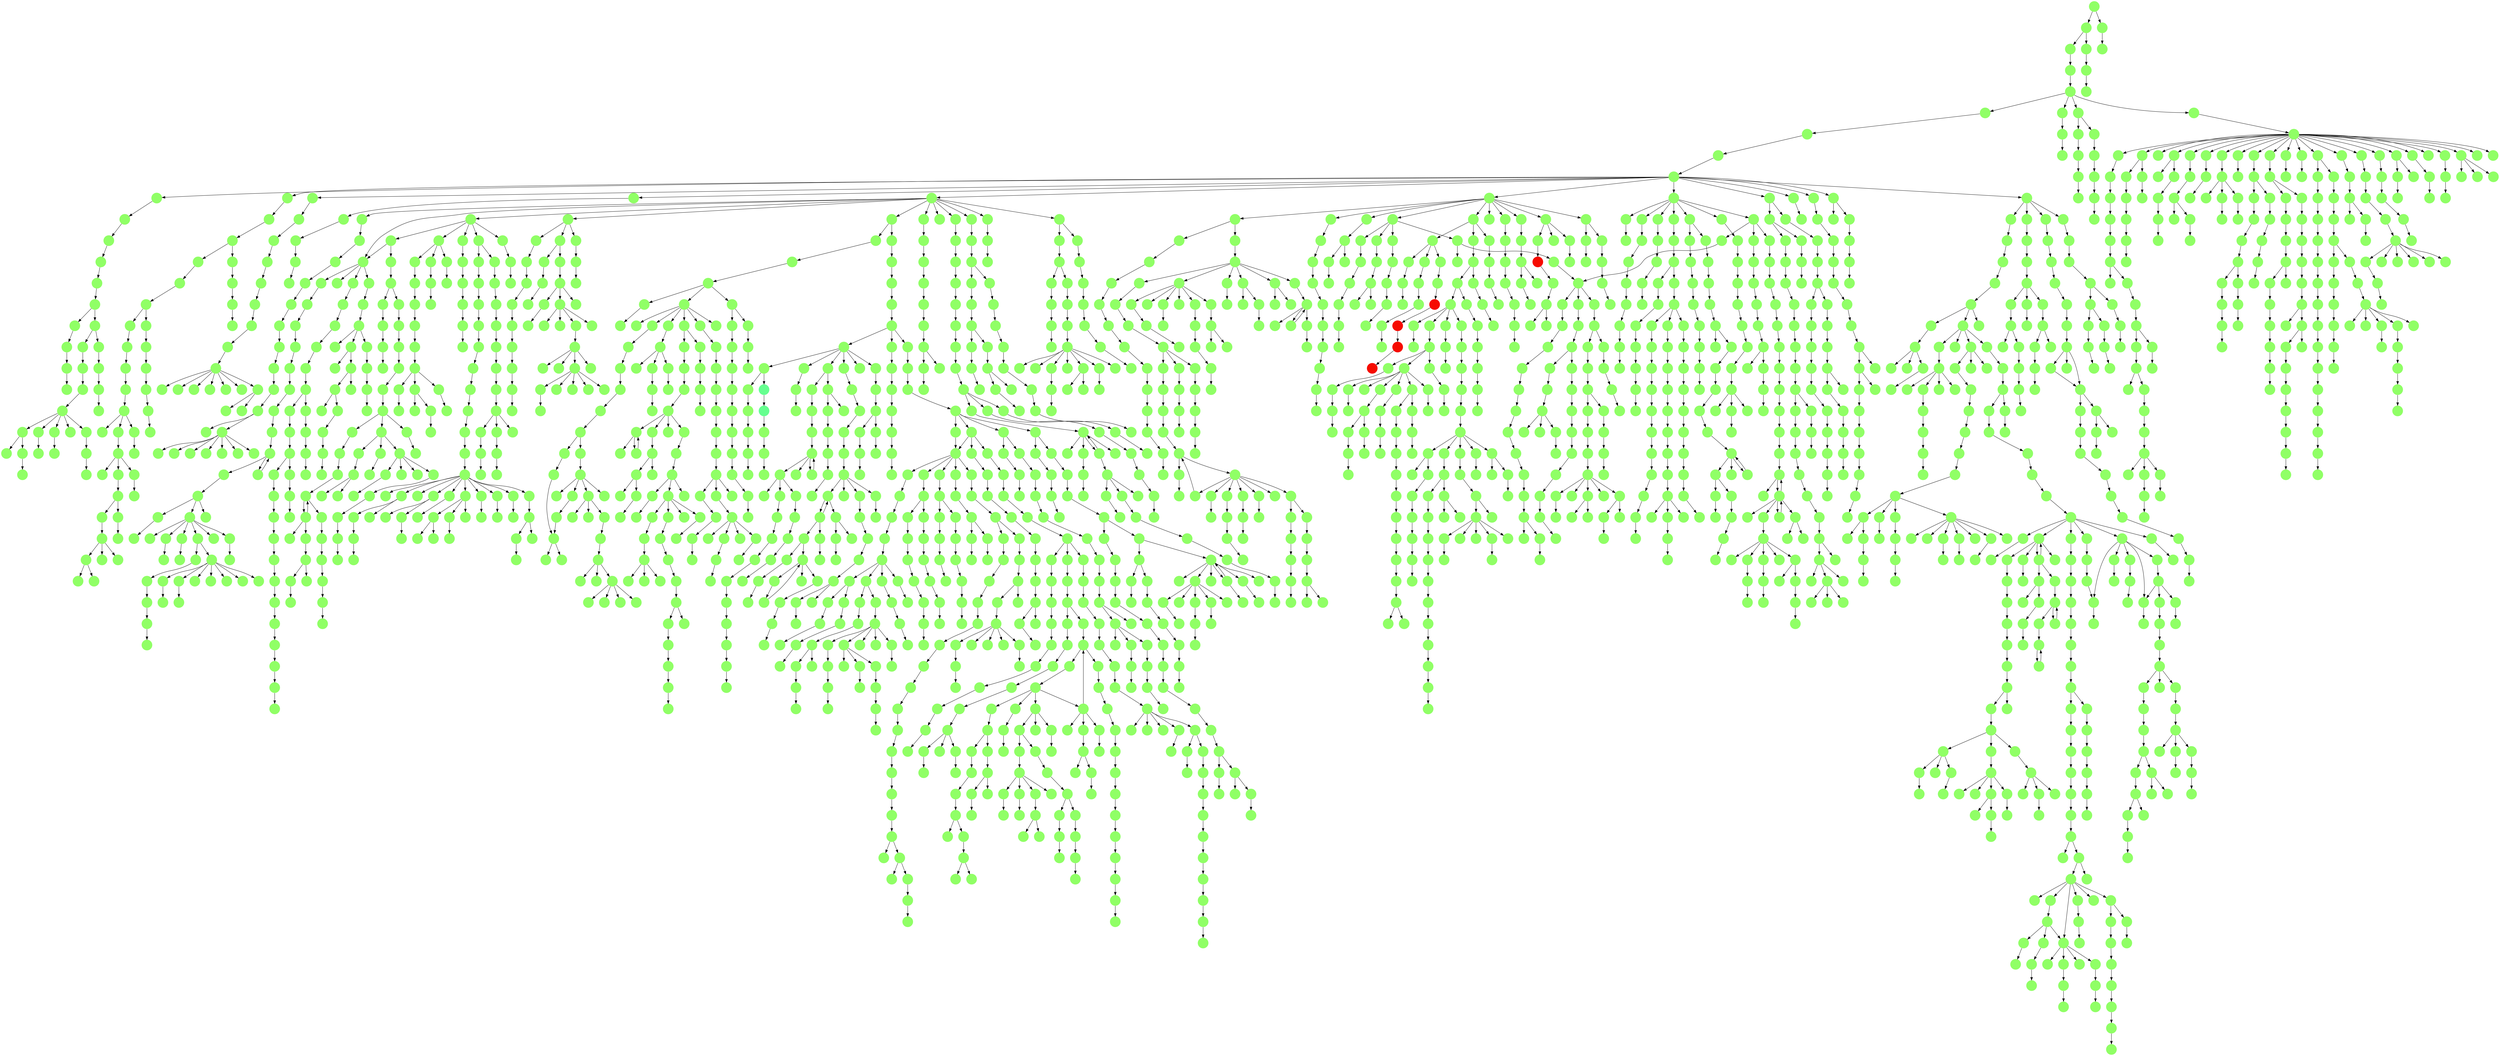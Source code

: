 digraph{
0 [tooltip = "M", penwidth = 0, style = filled, fillcolor = "#90ff66", shape = circle, label = ""]
1 [tooltip = "M", penwidth = 0, style = filled, fillcolor = "#90ff66", shape = circle, label = ""]
2 [tooltip = "M", penwidth = 0, style = filled, fillcolor = "#90ff66", shape = circle, label = ""]
3 [tooltip = "M", penwidth = 0, style = filled, fillcolor = "#90ff66", shape = circle, label = ""]
4 [tooltip = "M", penwidth = 0, style = filled, fillcolor = "#90ff66", shape = circle, label = ""]
5 [tooltip = "M", penwidth = 0, style = filled, fillcolor = "#90ff66", shape = circle, label = ""]
6 [tooltip = "M", penwidth = 0, style = filled, fillcolor = "#90ff66", shape = circle, label = ""]
7 [tooltip = "M", penwidth = 0, style = filled, fillcolor = "#90ff66", shape = circle, label = ""]
8 [tooltip = "M", penwidth = 0, style = filled, fillcolor = "#90ff66", shape = circle, label = ""]
9 [tooltip = "M", penwidth = 0, style = filled, fillcolor = "#90ff66", shape = circle, label = ""]
10 [tooltip = "M", penwidth = 0, style = filled, fillcolor = "#90ff66", shape = circle, label = ""]
11 [tooltip = "M", penwidth = 0, style = filled, fillcolor = "#90ff66", shape = circle, label = ""]
12 [tooltip = "M", penwidth = 0, style = filled, fillcolor = "#90ff66", shape = circle, label = ""]
13 [tooltip = "M", penwidth = 0, style = filled, fillcolor = "#90ff66", shape = circle, label = ""]
14 [tooltip = "M", penwidth = 0, style = filled, fillcolor = "#90ff66", shape = circle, label = ""]
15 [tooltip = "M", penwidth = 0, style = filled, fillcolor = "#90ff66", shape = circle, label = ""]
16 [tooltip = "M", penwidth = 0, style = filled, fillcolor = "#90ff66", shape = circle, label = ""]
17 [tooltip = "M", penwidth = 0, style = filled, fillcolor = "#90ff66", shape = circle, label = ""]
18 [tooltip = "M", penwidth = 0, style = filled, fillcolor = "#90ff66", shape = circle, label = ""]
19 [tooltip = "M", penwidth = 0, style = filled, fillcolor = "#90ff66", shape = circle, label = ""]
20 [tooltip = "M", penwidth = 0, style = filled, fillcolor = "#90ff66", shape = circle, label = ""]
21 [tooltip = "M", penwidth = 0, style = filled, fillcolor = "#90ff66", shape = circle, label = ""]
22 [tooltip = "M", penwidth = 0, style = filled, fillcolor = "#90ff66", shape = circle, label = ""]
23 [tooltip = "M", penwidth = 0, style = filled, fillcolor = "#90ff66", shape = circle, label = ""]
24 [tooltip = "M", penwidth = 0, style = filled, fillcolor = "#90ff66", shape = circle, label = ""]
25 [tooltip = "M", penwidth = 0, style = filled, fillcolor = "#90ff66", shape = circle, label = ""]
26 [tooltip = "M", penwidth = 0, style = filled, fillcolor = "#90ff66", shape = circle, label = ""]
27 [tooltip = "M", penwidth = 0, style = filled, fillcolor = "#90ff66", shape = circle, label = ""]
28 [tooltip = "M", penwidth = 0, style = filled, fillcolor = "#90ff66", shape = circle, label = ""]
29 [tooltip = "M", penwidth = 0, style = filled, fillcolor = "#90ff66", shape = circle, label = ""]
30 [tooltip = "M", penwidth = 0, style = filled, fillcolor = "#90ff66", shape = circle, label = ""]
31 [tooltip = "M", penwidth = 0, style = filled, fillcolor = "#90ff66", shape = circle, label = ""]
32 [tooltip = "M", penwidth = 0, style = filled, fillcolor = "#90ff66", shape = circle, label = ""]
33 [tooltip = "M", penwidth = 0, style = filled, fillcolor = "#90ff66", shape = circle, label = ""]
34 [tooltip = "M", penwidth = 0, style = filled, fillcolor = "#90ff66", shape = circle, label = ""]
35 [tooltip = "M", penwidth = 0, style = filled, fillcolor = "#90ff66", shape = circle, label = ""]
36 [tooltip = "M", penwidth = 0, style = filled, fillcolor = "#90ff66", shape = circle, label = ""]
37 [tooltip = "M", penwidth = 0, style = filled, fillcolor = "#90ff66", shape = circle, label = ""]
38 [tooltip = "M", penwidth = 0, style = filled, fillcolor = "#90ff66", shape = circle, label = ""]
39 [tooltip = "M", penwidth = 0, style = filled, fillcolor = "#90ff66", shape = circle, label = ""]
40 [tooltip = "M", penwidth = 0, style = filled, fillcolor = "#90ff66", shape = circle, label = ""]
41 [tooltip = "M", penwidth = 0, style = filled, fillcolor = "#90ff66", shape = circle, label = ""]
42 [tooltip = "M", penwidth = 0, style = filled, fillcolor = "#90ff66", shape = circle, label = ""]
43 [tooltip = "M", penwidth = 0, style = filled, fillcolor = "#90ff66", shape = circle, label = ""]
44 [tooltip = "M", penwidth = 0, style = filled, fillcolor = "#90ff66", shape = circle, label = ""]
45 [tooltip = "M", penwidth = 0, style = filled, fillcolor = "#90ff66", shape = circle, label = ""]
46 [tooltip = "M", penwidth = 0, style = filled, fillcolor = "#90ff66", shape = circle, label = ""]
47 [tooltip = "M", penwidth = 0, style = filled, fillcolor = "#90ff66", shape = circle, label = ""]
48 [tooltip = "M", penwidth = 0, style = filled, fillcolor = "#90ff66", shape = circle, label = ""]
49 [tooltip = "M", penwidth = 0, style = filled, fillcolor = "#90ff66", shape = circle, label = ""]
50 [tooltip = "M", penwidth = 0, style = filled, fillcolor = "#90ff66", shape = circle, label = ""]
51 [tooltip = "M", penwidth = 0, style = filled, fillcolor = "#90ff66", shape = circle, label = ""]
52 [tooltip = "M", penwidth = 0, style = filled, fillcolor = "#90ff66", shape = circle, label = ""]
53 [tooltip = "M", penwidth = 0, style = filled, fillcolor = "#90ff66", shape = circle, label = ""]
54 [tooltip = "M", penwidth = 0, style = filled, fillcolor = "#90ff66", shape = circle, label = ""]
55 [tooltip = "M", penwidth = 0, style = filled, fillcolor = "#90ff66", shape = circle, label = ""]
56 [tooltip = "M", penwidth = 0, style = filled, fillcolor = "#90ff66", shape = circle, label = ""]
57 [tooltip = "M", penwidth = 0, style = filled, fillcolor = "#90ff66", shape = circle, label = ""]
58 [tooltip = "M", penwidth = 0, style = filled, fillcolor = "#90ff66", shape = circle, label = ""]
59 [tooltip = "M", penwidth = 0, style = filled, fillcolor = "#90ff66", shape = circle, label = ""]
60 [tooltip = "M", penwidth = 0, style = filled, fillcolor = "#90ff66", shape = circle, label = ""]
61 [tooltip = "M", penwidth = 0, style = filled, fillcolor = "#90ff66", shape = circle, label = ""]
62 [tooltip = "M", penwidth = 0, style = filled, fillcolor = "#90ff66", shape = circle, label = ""]
63 [tooltip = "M", penwidth = 0, style = filled, fillcolor = "#90ff66", shape = circle, label = ""]
64 [tooltip = "M", penwidth = 0, style = filled, fillcolor = "#90ff66", shape = circle, label = ""]
65 [tooltip = "M", penwidth = 0, style = filled, fillcolor = "#90ff66", shape = circle, label = ""]
66 [tooltip = "M", penwidth = 0, style = filled, fillcolor = "#90ff66", shape = circle, label = ""]
67 [tooltip = "M", penwidth = 0, style = filled, fillcolor = "#90ff66", shape = circle, label = ""]
68 [tooltip = "M", penwidth = 0, style = filled, fillcolor = "#90ff66", shape = circle, label = ""]
69 [tooltip = "M", penwidth = 0, style = filled, fillcolor = "#90ff66", shape = circle, label = ""]
70 [tooltip = "M", penwidth = 0, style = filled, fillcolor = "#90ff66", shape = circle, label = ""]
71 [tooltip = "M", penwidth = 0, style = filled, fillcolor = "#90ff66", shape = circle, label = ""]
72 [tooltip = "M", penwidth = 0, style = filled, fillcolor = "#90ff66", shape = circle, label = ""]
73 [tooltip = "M", penwidth = 0, style = filled, fillcolor = "#90ff66", shape = circle, label = ""]
74 [tooltip = "M", penwidth = 0, style = filled, fillcolor = "#90ff66", shape = circle, label = ""]
75 [tooltip = "M", penwidth = 0, style = filled, fillcolor = "#90ff66", shape = circle, label = ""]
76 [tooltip = "M", penwidth = 0, style = filled, fillcolor = "#90ff66", shape = circle, label = ""]
77 [tooltip = "M", penwidth = 0, style = filled, fillcolor = "#90ff66", shape = circle, label = ""]
78 [tooltip = "M", penwidth = 0, style = filled, fillcolor = "#90ff66", shape = circle, label = ""]
79 [tooltip = "M", penwidth = 0, style = filled, fillcolor = "#90ff66", shape = circle, label = ""]
80 [tooltip = "M", penwidth = 0, style = filled, fillcolor = "#90ff66", shape = circle, label = ""]
81 [tooltip = "M", penwidth = 0, style = filled, fillcolor = "#90ff66", shape = circle, label = ""]
82 [tooltip = "M", penwidth = 0, style = filled, fillcolor = "#90ff66", shape = circle, label = ""]
83 [tooltip = "M", penwidth = 0, style = filled, fillcolor = "#90ff66", shape = circle, label = ""]
84 [tooltip = "M", penwidth = 0, style = filled, fillcolor = "#90ff66", shape = circle, label = ""]
85 [tooltip = "M", penwidth = 0, style = filled, fillcolor = "#90ff66", shape = circle, label = ""]
86 [tooltip = "M", penwidth = 0, style = filled, fillcolor = "#90ff66", shape = circle, label = ""]
87 [tooltip = "M", penwidth = 0, style = filled, fillcolor = "#90ff66", shape = circle, label = ""]
88 [tooltip = "M", penwidth = 0, style = filled, fillcolor = "#90ff66", shape = circle, label = ""]
89 [tooltip = "M", penwidth = 0, style = filled, fillcolor = "#90ff66", shape = circle, label = ""]
90 [tooltip = "M", penwidth = 0, style = filled, fillcolor = "#90ff66", shape = circle, label = ""]
91 [tooltip = "M", penwidth = 0, style = filled, fillcolor = "#90ff66", shape = circle, label = ""]
92 [tooltip = "M", penwidth = 0, style = filled, fillcolor = "#90ff66", shape = circle, label = ""]
93 [tooltip = "M", penwidth = 0, style = filled, fillcolor = "#90ff66", shape = circle, label = ""]
94 [tooltip = "M", penwidth = 0, style = filled, fillcolor = "#90ff66", shape = circle, label = ""]
95 [tooltip = "M", penwidth = 0, style = filled, fillcolor = "#90ff66", shape = circle, label = ""]
96 [tooltip = "M", penwidth = 0, style = filled, fillcolor = "#90ff66", shape = circle, label = ""]
97 [tooltip = "M", penwidth = 0, style = filled, fillcolor = "#90ff66", shape = circle, label = ""]
98 [tooltip = "M", penwidth = 0, style = filled, fillcolor = "#90ff66", shape = circle, label = ""]
99 [tooltip = "M", penwidth = 0, style = filled, fillcolor = "#90ff66", shape = circle, label = ""]
100 [tooltip = "M", penwidth = 0, style = filled, fillcolor = "#90ff66", shape = circle, label = ""]
101 [tooltip = "M", penwidth = 0, style = filled, fillcolor = "#90ff66", shape = circle, label = ""]
102 [tooltip = "M", penwidth = 0, style = filled, fillcolor = "#90ff66", shape = circle, label = ""]
103 [tooltip = "V", penwidth = 0, style = filled, fillcolor = "#f60b00", shape = circle, label = ""]
104 [tooltip = "M", penwidth = 0, style = filled, fillcolor = "#90ff66", shape = circle, label = ""]
105 [tooltip = "M", penwidth = 0, style = filled, fillcolor = "#90ff66", shape = circle, label = ""]
106 [tooltip = "M", penwidth = 0, style = filled, fillcolor = "#90ff66", shape = circle, label = ""]
107 [tooltip = "M", penwidth = 0, style = filled, fillcolor = "#90ff66", shape = circle, label = ""]
108 [tooltip = "M", penwidth = 0, style = filled, fillcolor = "#90ff66", shape = circle, label = ""]
109 [tooltip = "M", penwidth = 0, style = filled, fillcolor = "#90ff66", shape = circle, label = ""]
110 [tooltip = "M", penwidth = 0, style = filled, fillcolor = "#90ff66", shape = circle, label = ""]
111 [tooltip = "M", penwidth = 0, style = filled, fillcolor = "#90ff66", shape = circle, label = ""]
112 [tooltip = "M", penwidth = 0, style = filled, fillcolor = "#90ff66", shape = circle, label = ""]
113 [tooltip = "M", penwidth = 0, style = filled, fillcolor = "#90ff66", shape = circle, label = ""]
114 [tooltip = "M", penwidth = 0, style = filled, fillcolor = "#90ff66", shape = circle, label = ""]
115 [tooltip = "M", penwidth = 0, style = filled, fillcolor = "#90ff66", shape = circle, label = ""]
116 [tooltip = "M", penwidth = 0, style = filled, fillcolor = "#90ff66", shape = circle, label = ""]
117 [tooltip = "M", penwidth = 0, style = filled, fillcolor = "#90ff66", shape = circle, label = ""]
118 [tooltip = "M", penwidth = 0, style = filled, fillcolor = "#90ff66", shape = circle, label = ""]
119 [tooltip = "M", penwidth = 0, style = filled, fillcolor = "#90ff66", shape = circle, label = ""]
120 [tooltip = "M", penwidth = 0, style = filled, fillcolor = "#90ff66", shape = circle, label = ""]
121 [tooltip = "M", penwidth = 0, style = filled, fillcolor = "#90ff66", shape = circle, label = ""]
122 [tooltip = "M", penwidth = 0, style = filled, fillcolor = "#90ff66", shape = circle, label = ""]
123 [tooltip = "M", penwidth = 0, style = filled, fillcolor = "#90ff66", shape = circle, label = ""]
124 [tooltip = "M", penwidth = 0, style = filled, fillcolor = "#90ff66", shape = circle, label = ""]
125 [tooltip = "M", penwidth = 0, style = filled, fillcolor = "#90ff66", shape = circle, label = ""]
126 [tooltip = "M", penwidth = 0, style = filled, fillcolor = "#90ff66", shape = circle, label = ""]
127 [tooltip = "M", penwidth = 0, style = filled, fillcolor = "#90ff66", shape = circle, label = ""]
128 [tooltip = "M", penwidth = 0, style = filled, fillcolor = "#90ff66", shape = circle, label = ""]
129 [tooltip = "M", penwidth = 0, style = filled, fillcolor = "#90ff66", shape = circle, label = ""]
130 [tooltip = "M", penwidth = 0, style = filled, fillcolor = "#90ff66", shape = circle, label = ""]
131 [tooltip = "M", penwidth = 0, style = filled, fillcolor = "#90ff66", shape = circle, label = ""]
132 [tooltip = "M", penwidth = 0, style = filled, fillcolor = "#90ff66", shape = circle, label = ""]
133 [tooltip = "M", penwidth = 0, style = filled, fillcolor = "#90ff66", shape = circle, label = ""]
134 [tooltip = "M", penwidth = 0, style = filled, fillcolor = "#90ff66", shape = circle, label = ""]
135 [tooltip = "M", penwidth = 0, style = filled, fillcolor = "#90ff66", shape = circle, label = ""]
136 [tooltip = "M", penwidth = 0, style = filled, fillcolor = "#90ff66", shape = circle, label = ""]
137 [tooltip = "M", penwidth = 0, style = filled, fillcolor = "#90ff66", shape = circle, label = ""]
138 [tooltip = "M", penwidth = 0, style = filled, fillcolor = "#90ff66", shape = circle, label = ""]
139 [tooltip = "M", penwidth = 0, style = filled, fillcolor = "#90ff66", shape = circle, label = ""]
140 [tooltip = "M", penwidth = 0, style = filled, fillcolor = "#90ff66", shape = circle, label = ""]
141 [tooltip = "M", penwidth = 0, style = filled, fillcolor = "#90ff66", shape = circle, label = ""]
142 [tooltip = "M", penwidth = 0, style = filled, fillcolor = "#90ff66", shape = circle, label = ""]
143 [tooltip = "M", penwidth = 0, style = filled, fillcolor = "#90ff66", shape = circle, label = ""]
144 [tooltip = "M", penwidth = 0, style = filled, fillcolor = "#90ff66", shape = circle, label = ""]
145 [tooltip = "M", penwidth = 0, style = filled, fillcolor = "#90ff66", shape = circle, label = ""]
146 [tooltip = "M", penwidth = 0, style = filled, fillcolor = "#90ff66", shape = circle, label = ""]
147 [tooltip = "M", penwidth = 0, style = filled, fillcolor = "#90ff66", shape = circle, label = ""]
148 [tooltip = "M", penwidth = 0, style = filled, fillcolor = "#90ff66", shape = circle, label = ""]
149 [tooltip = "M", penwidth = 0, style = filled, fillcolor = "#90ff66", shape = circle, label = ""]
150 [tooltip = "M", penwidth = 0, style = filled, fillcolor = "#90ff66", shape = circle, label = ""]
151 [tooltip = "M", penwidth = 0, style = filled, fillcolor = "#90ff66", shape = circle, label = ""]
152 [tooltip = "M", penwidth = 0, style = filled, fillcolor = "#90ff66", shape = circle, label = ""]
153 [tooltip = "M", penwidth = 0, style = filled, fillcolor = "#90ff66", shape = circle, label = ""]
154 [tooltip = "M", penwidth = 0, style = filled, fillcolor = "#90ff66", shape = circle, label = ""]
155 [tooltip = "M", penwidth = 0, style = filled, fillcolor = "#90ff66", shape = circle, label = ""]
156 [tooltip = "M", penwidth = 0, style = filled, fillcolor = "#90ff66", shape = circle, label = ""]
157 [tooltip = "M", penwidth = 0, style = filled, fillcolor = "#90ff66", shape = circle, label = ""]
158 [tooltip = "M", penwidth = 0, style = filled, fillcolor = "#90ff66", shape = circle, label = ""]
159 [tooltip = "M", penwidth = 0, style = filled, fillcolor = "#90ff66", shape = circle, label = ""]
160 [tooltip = "M", penwidth = 0, style = filled, fillcolor = "#90ff66", shape = circle, label = ""]
161 [tooltip = "M", penwidth = 0, style = filled, fillcolor = "#90ff66", shape = circle, label = ""]
162 [tooltip = "M", penwidth = 0, style = filled, fillcolor = "#90ff66", shape = circle, label = ""]
163 [tooltip = "M", penwidth = 0, style = filled, fillcolor = "#90ff66", shape = circle, label = ""]
164 [tooltip = "M", penwidth = 0, style = filled, fillcolor = "#90ff66", shape = circle, label = ""]
165 [tooltip = "M", penwidth = 0, style = filled, fillcolor = "#90ff66", shape = circle, label = ""]
166 [tooltip = "M", penwidth = 0, style = filled, fillcolor = "#90ff66", shape = circle, label = ""]
167 [tooltip = "M", penwidth = 0, style = filled, fillcolor = "#90ff66", shape = circle, label = ""]
168 [tooltip = "M", penwidth = 0, style = filled, fillcolor = "#90ff66", shape = circle, label = ""]
169 [tooltip = "M", penwidth = 0, style = filled, fillcolor = "#90ff66", shape = circle, label = ""]
170 [tooltip = "M", penwidth = 0, style = filled, fillcolor = "#90ff66", shape = circle, label = ""]
171 [tooltip = "M", penwidth = 0, style = filled, fillcolor = "#90ff66", shape = circle, label = ""]
172 [tooltip = "M", penwidth = 0, style = filled, fillcolor = "#90ff66", shape = circle, label = ""]
173 [tooltip = "M", penwidth = 0, style = filled, fillcolor = "#90ff66", shape = circle, label = ""]
174 [tooltip = "M", penwidth = 0, style = filled, fillcolor = "#90ff66", shape = circle, label = ""]
175 [tooltip = "M", penwidth = 0, style = filled, fillcolor = "#90ff66", shape = circle, label = ""]
176 [tooltip = "M", penwidth = 0, style = filled, fillcolor = "#90ff66", shape = circle, label = ""]
177 [tooltip = "M", penwidth = 0, style = filled, fillcolor = "#90ff66", shape = circle, label = ""]
178 [tooltip = "M", penwidth = 0, style = filled, fillcolor = "#90ff66", shape = circle, label = ""]
179 [tooltip = "M", penwidth = 0, style = filled, fillcolor = "#90ff66", shape = circle, label = ""]
180 [tooltip = "M", penwidth = 0, style = filled, fillcolor = "#90ff66", shape = circle, label = ""]
181 [tooltip = "M", penwidth = 0, style = filled, fillcolor = "#90ff66", shape = circle, label = ""]
182 [tooltip = "M", penwidth = 0, style = filled, fillcolor = "#90ff66", shape = circle, label = ""]
183 [tooltip = "M", penwidth = 0, style = filled, fillcolor = "#90ff66", shape = circle, label = ""]
184 [tooltip = "M", penwidth = 0, style = filled, fillcolor = "#90ff66", shape = circle, label = ""]
185 [tooltip = "M", penwidth = 0, style = filled, fillcolor = "#90ff66", shape = circle, label = ""]
186 [tooltip = "M", penwidth = 0, style = filled, fillcolor = "#90ff66", shape = circle, label = ""]
187 [tooltip = "M", penwidth = 0, style = filled, fillcolor = "#90ff66", shape = circle, label = ""]
188 [tooltip = "M", penwidth = 0, style = filled, fillcolor = "#90ff66", shape = circle, label = ""]
189 [tooltip = "M", penwidth = 0, style = filled, fillcolor = "#90ff66", shape = circle, label = ""]
190 [tooltip = "M", penwidth = 0, style = filled, fillcolor = "#90ff66", shape = circle, label = ""]
191 [tooltip = "M", penwidth = 0, style = filled, fillcolor = "#90ff66", shape = circle, label = ""]
192 [tooltip = "M", penwidth = 0, style = filled, fillcolor = "#90ff66", shape = circle, label = ""]
193 [tooltip = "M", penwidth = 0, style = filled, fillcolor = "#90ff66", shape = circle, label = ""]
194 [tooltip = "M", penwidth = 0, style = filled, fillcolor = "#90ff66", shape = circle, label = ""]
195 [tooltip = "M", penwidth = 0, style = filled, fillcolor = "#90ff66", shape = circle, label = ""]
196 [tooltip = "M", penwidth = 0, style = filled, fillcolor = "#90ff66", shape = circle, label = ""]
197 [tooltip = "M", penwidth = 0, style = filled, fillcolor = "#90ff66", shape = circle, label = ""]
198 [tooltip = "M", penwidth = 0, style = filled, fillcolor = "#90ff66", shape = circle, label = ""]
199 [tooltip = "M", penwidth = 0, style = filled, fillcolor = "#90ff66", shape = circle, label = ""]
200 [tooltip = "M", penwidth = 0, style = filled, fillcolor = "#90ff66", shape = circle, label = ""]
201 [tooltip = "M", penwidth = 0, style = filled, fillcolor = "#90ff66", shape = circle, label = ""]
202 [tooltip = "M", penwidth = 0, style = filled, fillcolor = "#90ff66", shape = circle, label = ""]
203 [tooltip = "M", penwidth = 0, style = filled, fillcolor = "#90ff66", shape = circle, label = ""]
204 [tooltip = "M", penwidth = 0, style = filled, fillcolor = "#90ff66", shape = circle, label = ""]
205 [tooltip = "M", penwidth = 0, style = filled, fillcolor = "#90ff66", shape = circle, label = ""]
206 [tooltip = "M", penwidth = 0, style = filled, fillcolor = "#90ff66", shape = circle, label = ""]
207 [tooltip = "M", penwidth = 0, style = filled, fillcolor = "#90ff66", shape = circle, label = ""]
208 [tooltip = "M", penwidth = 0, style = filled, fillcolor = "#90ff66", shape = circle, label = ""]
209 [tooltip = "M", penwidth = 0, style = filled, fillcolor = "#90ff66", shape = circle, label = ""]
210 [tooltip = "M", penwidth = 0, style = filled, fillcolor = "#90ff66", shape = circle, label = ""]
211 [tooltip = "M", penwidth = 0, style = filled, fillcolor = "#90ff66", shape = circle, label = ""]
212 [tooltip = "M", penwidth = 0, style = filled, fillcolor = "#90ff66", shape = circle, label = ""]
213 [tooltip = "M", penwidth = 0, style = filled, fillcolor = "#90ff66", shape = circle, label = ""]
214 [tooltip = "M", penwidth = 0, style = filled, fillcolor = "#90ff66", shape = circle, label = ""]
215 [tooltip = "M", penwidth = 0, style = filled, fillcolor = "#90ff66", shape = circle, label = ""]
216 [tooltip = "M", penwidth = 0, style = filled, fillcolor = "#90ff66", shape = circle, label = ""]
217 [tooltip = "M", penwidth = 0, style = filled, fillcolor = "#90ff66", shape = circle, label = ""]
218 [tooltip = "M", penwidth = 0, style = filled, fillcolor = "#90ff66", shape = circle, label = ""]
219 [tooltip = "M", penwidth = 0, style = filled, fillcolor = "#90ff66", shape = circle, label = ""]
220 [tooltip = "M", penwidth = 0, style = filled, fillcolor = "#90ff66", shape = circle, label = ""]
221 [tooltip = "M", penwidth = 0, style = filled, fillcolor = "#90ff66", shape = circle, label = ""]
222 [tooltip = "M", penwidth = 0, style = filled, fillcolor = "#90ff66", shape = circle, label = ""]
223 [tooltip = "M", penwidth = 0, style = filled, fillcolor = "#90ff66", shape = circle, label = ""]
224 [tooltip = "M", penwidth = 0, style = filled, fillcolor = "#90ff66", shape = circle, label = ""]
225 [tooltip = "M", penwidth = 0, style = filled, fillcolor = "#90ff66", shape = circle, label = ""]
226 [tooltip = "M", penwidth = 0, style = filled, fillcolor = "#90ff66", shape = circle, label = ""]
227 [tooltip = "M", penwidth = 0, style = filled, fillcolor = "#90ff66", shape = circle, label = ""]
228 [tooltip = "M", penwidth = 0, style = filled, fillcolor = "#90ff66", shape = circle, label = ""]
229 [tooltip = "M", penwidth = 0, style = filled, fillcolor = "#90ff66", shape = circle, label = ""]
230 [tooltip = "M", penwidth = 0, style = filled, fillcolor = "#90ff66", shape = circle, label = ""]
231 [tooltip = "M", penwidth = 0, style = filled, fillcolor = "#90ff66", shape = circle, label = ""]
232 [tooltip = "M", penwidth = 0, style = filled, fillcolor = "#90ff66", shape = circle, label = ""]
233 [tooltip = "M", penwidth = 0, style = filled, fillcolor = "#90ff66", shape = circle, label = ""]
234 [tooltip = "M", penwidth = 0, style = filled, fillcolor = "#90ff66", shape = circle, label = ""]
235 [tooltip = "M", penwidth = 0, style = filled, fillcolor = "#90ff66", shape = circle, label = ""]
236 [tooltip = "M", penwidth = 0, style = filled, fillcolor = "#90ff66", shape = circle, label = ""]
237 [tooltip = "M", penwidth = 0, style = filled, fillcolor = "#90ff66", shape = circle, label = ""]
238 [tooltip = "M", penwidth = 0, style = filled, fillcolor = "#90ff66", shape = circle, label = ""]
239 [tooltip = "M", penwidth = 0, style = filled, fillcolor = "#90ff66", shape = circle, label = ""]
240 [tooltip = "M", penwidth = 0, style = filled, fillcolor = "#90ff66", shape = circle, label = ""]
241 [tooltip = "M", penwidth = 0, style = filled, fillcolor = "#90ff66", shape = circle, label = ""]
242 [tooltip = "M", penwidth = 0, style = filled, fillcolor = "#90ff66", shape = circle, label = ""]
243 [tooltip = "M", penwidth = 0, style = filled, fillcolor = "#90ff66", shape = circle, label = ""]
244 [tooltip = "M", penwidth = 0, style = filled, fillcolor = "#90ff66", shape = circle, label = ""]
245 [tooltip = "M", penwidth = 0, style = filled, fillcolor = "#90ff66", shape = circle, label = ""]
246 [tooltip = "M", penwidth = 0, style = filled, fillcolor = "#90ff66", shape = circle, label = ""]
247 [tooltip = "M", penwidth = 0, style = filled, fillcolor = "#90ff66", shape = circle, label = ""]
248 [tooltip = "M", penwidth = 0, style = filled, fillcolor = "#90ff66", shape = circle, label = ""]
249 [tooltip = "M", penwidth = 0, style = filled, fillcolor = "#90ff66", shape = circle, label = ""]
250 [tooltip = "M", penwidth = 0, style = filled, fillcolor = "#90ff66", shape = circle, label = ""]
251 [tooltip = "M", penwidth = 0, style = filled, fillcolor = "#90ff66", shape = circle, label = ""]
252 [tooltip = "M", penwidth = 0, style = filled, fillcolor = "#90ff66", shape = circle, label = ""]
253 [tooltip = "M", penwidth = 0, style = filled, fillcolor = "#90ff66", shape = circle, label = ""]
254 [tooltip = "M", penwidth = 0, style = filled, fillcolor = "#90ff66", shape = circle, label = ""]
255 [tooltip = "M", penwidth = 0, style = filled, fillcolor = "#90ff66", shape = circle, label = ""]
256 [tooltip = "M", penwidth = 0, style = filled, fillcolor = "#90ff66", shape = circle, label = ""]
257 [tooltip = "M", penwidth = 0, style = filled, fillcolor = "#90ff66", shape = circle, label = ""]
258 [tooltip = "M", penwidth = 0, style = filled, fillcolor = "#90ff66", shape = circle, label = ""]
259 [tooltip = "M", penwidth = 0, style = filled, fillcolor = "#90ff66", shape = circle, label = ""]
260 [tooltip = "M", penwidth = 0, style = filled, fillcolor = "#90ff66", shape = circle, label = ""]
261 [tooltip = "M", penwidth = 0, style = filled, fillcolor = "#90ff66", shape = circle, label = ""]
262 [tooltip = "M", penwidth = 0, style = filled, fillcolor = "#90ff66", shape = circle, label = ""]
263 [tooltip = "M", penwidth = 0, style = filled, fillcolor = "#90ff66", shape = circle, label = ""]
264 [tooltip = "M", penwidth = 0, style = filled, fillcolor = "#90ff66", shape = circle, label = ""]
265 [tooltip = "M", penwidth = 0, style = filled, fillcolor = "#90ff66", shape = circle, label = ""]
266 [tooltip = "M", penwidth = 0, style = filled, fillcolor = "#90ff66", shape = circle, label = ""]
267 [tooltip = "M", penwidth = 0, style = filled, fillcolor = "#90ff66", shape = circle, label = ""]
268 [tooltip = "M", penwidth = 0, style = filled, fillcolor = "#90ff66", shape = circle, label = ""]
269 [tooltip = "M", penwidth = 0, style = filled, fillcolor = "#90ff66", shape = circle, label = ""]
270 [tooltip = "M", penwidth = 0, style = filled, fillcolor = "#90ff66", shape = circle, label = ""]
271 [tooltip = "M", penwidth = 0, style = filled, fillcolor = "#90ff66", shape = circle, label = ""]
272 [tooltip = "M", penwidth = 0, style = filled, fillcolor = "#90ff66", shape = circle, label = ""]
273 [tooltip = "M", penwidth = 0, style = filled, fillcolor = "#90ff66", shape = circle, label = ""]
274 [tooltip = "M", penwidth = 0, style = filled, fillcolor = "#90ff66", shape = circle, label = ""]
275 [tooltip = "M", penwidth = 0, style = filled, fillcolor = "#90ff66", shape = circle, label = ""]
276 [tooltip = "M", penwidth = 0, style = filled, fillcolor = "#90ff66", shape = circle, label = ""]
277 [tooltip = "M", penwidth = 0, style = filled, fillcolor = "#90ff66", shape = circle, label = ""]
278 [tooltip = "M", penwidth = 0, style = filled, fillcolor = "#90ff66", shape = circle, label = ""]
279 [tooltip = "M", penwidth = 0, style = filled, fillcolor = "#90ff66", shape = circle, label = ""]
280 [tooltip = "M", penwidth = 0, style = filled, fillcolor = "#90ff66", shape = circle, label = ""]
281 [tooltip = "M", penwidth = 0, style = filled, fillcolor = "#90ff66", shape = circle, label = ""]
282 [tooltip = "M", penwidth = 0, style = filled, fillcolor = "#90ff66", shape = circle, label = ""]
283 [tooltip = "M", penwidth = 0, style = filled, fillcolor = "#90ff66", shape = circle, label = ""]
284 [tooltip = "M", penwidth = 0, style = filled, fillcolor = "#90ff66", shape = circle, label = ""]
285 [tooltip = "M", penwidth = 0, style = filled, fillcolor = "#90ff66", shape = circle, label = ""]
286 [tooltip = "M", penwidth = 0, style = filled, fillcolor = "#90ff66", shape = circle, label = ""]
287 [tooltip = "M", penwidth = 0, style = filled, fillcolor = "#90ff66", shape = circle, label = ""]
288 [tooltip = "M", penwidth = 0, style = filled, fillcolor = "#90ff66", shape = circle, label = ""]
289 [tooltip = "M", penwidth = 0, style = filled, fillcolor = "#90ff66", shape = circle, label = ""]
290 [tooltip = "M", penwidth = 0, style = filled, fillcolor = "#90ff66", shape = circle, label = ""]
291 [tooltip = "M", penwidth = 0, style = filled, fillcolor = "#90ff66", shape = circle, label = ""]
292 [tooltip = "M", penwidth = 0, style = filled, fillcolor = "#90ff66", shape = circle, label = ""]
293 [tooltip = "M", penwidth = 0, style = filled, fillcolor = "#90ff66", shape = circle, label = ""]
294 [tooltip = "M", penwidth = 0, style = filled, fillcolor = "#90ff66", shape = circle, label = ""]
295 [tooltip = "M", penwidth = 0, style = filled, fillcolor = "#90ff66", shape = circle, label = ""]
296 [tooltip = "M", penwidth = 0, style = filled, fillcolor = "#90ff66", shape = circle, label = ""]
297 [tooltip = "M", penwidth = 0, style = filled, fillcolor = "#90ff66", shape = circle, label = ""]
298 [tooltip = "M", penwidth = 0, style = filled, fillcolor = "#90ff66", shape = circle, label = ""]
299 [tooltip = "M", penwidth = 0, style = filled, fillcolor = "#90ff66", shape = circle, label = ""]
300 [tooltip = "M", penwidth = 0, style = filled, fillcolor = "#90ff66", shape = circle, label = ""]
301 [tooltip = "M", penwidth = 0, style = filled, fillcolor = "#90ff66", shape = circle, label = ""]
302 [tooltip = "M", penwidth = 0, style = filled, fillcolor = "#90ff66", shape = circle, label = ""]
303 [tooltip = "M", penwidth = 0, style = filled, fillcolor = "#90ff66", shape = circle, label = ""]
304 [tooltip = "M", penwidth = 0, style = filled, fillcolor = "#90ff66", shape = circle, label = ""]
305 [tooltip = "M", penwidth = 0, style = filled, fillcolor = "#90ff66", shape = circle, label = ""]
306 [tooltip = "M", penwidth = 0, style = filled, fillcolor = "#90ff66", shape = circle, label = ""]
307 [tooltip = "M", penwidth = 0, style = filled, fillcolor = "#90ff66", shape = circle, label = ""]
308 [tooltip = "M", penwidth = 0, style = filled, fillcolor = "#90ff66", shape = circle, label = ""]
309 [tooltip = "M", penwidth = 0, style = filled, fillcolor = "#90ff66", shape = circle, label = ""]
310 [tooltip = "M", penwidth = 0, style = filled, fillcolor = "#90ff66", shape = circle, label = ""]
311 [tooltip = "M", penwidth = 0, style = filled, fillcolor = "#90ff66", shape = circle, label = ""]
312 [tooltip = "M", penwidth = 0, style = filled, fillcolor = "#90ff66", shape = circle, label = ""]
313 [tooltip = "M", penwidth = 0, style = filled, fillcolor = "#90ff66", shape = circle, label = ""]
314 [tooltip = "M", penwidth = 0, style = filled, fillcolor = "#90ff66", shape = circle, label = ""]
315 [tooltip = "M", penwidth = 0, style = filled, fillcolor = "#90ff66", shape = circle, label = ""]
316 [tooltip = "M", penwidth = 0, style = filled, fillcolor = "#90ff66", shape = circle, label = ""]
317 [tooltip = "M", penwidth = 0, style = filled, fillcolor = "#90ff66", shape = circle, label = ""]
318 [tooltip = "M", penwidth = 0, style = filled, fillcolor = "#90ff66", shape = circle, label = ""]
319 [tooltip = "M", penwidth = 0, style = filled, fillcolor = "#90ff66", shape = circle, label = ""]
320 [tooltip = "M", penwidth = 0, style = filled, fillcolor = "#90ff66", shape = circle, label = ""]
321 [tooltip = "M", penwidth = 0, style = filled, fillcolor = "#90ff66", shape = circle, label = ""]
322 [tooltip = "M", penwidth = 0, style = filled, fillcolor = "#90ff66", shape = circle, label = ""]
323 [tooltip = "M", penwidth = 0, style = filled, fillcolor = "#90ff66", shape = circle, label = ""]
324 [tooltip = "M", penwidth = 0, style = filled, fillcolor = "#90ff66", shape = circle, label = ""]
325 [tooltip = "M", penwidth = 0, style = filled, fillcolor = "#90ff66", shape = circle, label = ""]
326 [tooltip = "M", penwidth = 0, style = filled, fillcolor = "#90ff66", shape = circle, label = ""]
327 [tooltip = "M", penwidth = 0, style = filled, fillcolor = "#90ff66", shape = circle, label = ""]
328 [tooltip = "M", penwidth = 0, style = filled, fillcolor = "#90ff66", shape = circle, label = ""]
329 [tooltip = "M", penwidth = 0, style = filled, fillcolor = "#90ff66", shape = circle, label = ""]
330 [tooltip = "M", penwidth = 0, style = filled, fillcolor = "#90ff66", shape = circle, label = ""]
331 [tooltip = "M", penwidth = 0, style = filled, fillcolor = "#90ff66", shape = circle, label = ""]
332 [tooltip = "M", penwidth = 0, style = filled, fillcolor = "#90ff66", shape = circle, label = ""]
333 [tooltip = "M", penwidth = 0, style = filled, fillcolor = "#90ff66", shape = circle, label = ""]
334 [tooltip = "M", penwidth = 0, style = filled, fillcolor = "#90ff66", shape = circle, label = ""]
335 [tooltip = "M", penwidth = 0, style = filled, fillcolor = "#90ff66", shape = circle, label = ""]
336 [tooltip = "M", penwidth = 0, style = filled, fillcolor = "#90ff66", shape = circle, label = ""]
337 [tooltip = "M", penwidth = 0, style = filled, fillcolor = "#90ff66", shape = circle, label = ""]
338 [tooltip = "M", penwidth = 0, style = filled, fillcolor = "#90ff66", shape = circle, label = ""]
339 [tooltip = "M", penwidth = 0, style = filled, fillcolor = "#90ff66", shape = circle, label = ""]
340 [tooltip = "M", penwidth = 0, style = filled, fillcolor = "#90ff66", shape = circle, label = ""]
341 [tooltip = "M", penwidth = 0, style = filled, fillcolor = "#90ff66", shape = circle, label = ""]
342 [tooltip = "M", penwidth = 0, style = filled, fillcolor = "#90ff66", shape = circle, label = ""]
343 [tooltip = "M", penwidth = 0, style = filled, fillcolor = "#90ff66", shape = circle, label = ""]
344 [tooltip = "M", penwidth = 0, style = filled, fillcolor = "#90ff66", shape = circle, label = ""]
345 [tooltip = "M", penwidth = 0, style = filled, fillcolor = "#90ff66", shape = circle, label = ""]
346 [tooltip = "M", penwidth = 0, style = filled, fillcolor = "#90ff66", shape = circle, label = ""]
347 [tooltip = "M", penwidth = 0, style = filled, fillcolor = "#90ff66", shape = circle, label = ""]
348 [tooltip = "M", penwidth = 0, style = filled, fillcolor = "#90ff66", shape = circle, label = ""]
349 [tooltip = "M", penwidth = 0, style = filled, fillcolor = "#90ff66", shape = circle, label = ""]
350 [tooltip = "M", penwidth = 0, style = filled, fillcolor = "#90ff66", shape = circle, label = ""]
351 [tooltip = "M", penwidth = 0, style = filled, fillcolor = "#90ff66", shape = circle, label = ""]
352 [tooltip = "M", penwidth = 0, style = filled, fillcolor = "#90ff66", shape = circle, label = ""]
353 [tooltip = "M", penwidth = 0, style = filled, fillcolor = "#90ff66", shape = circle, label = ""]
354 [tooltip = "M", penwidth = 0, style = filled, fillcolor = "#90ff66", shape = circle, label = ""]
355 [tooltip = "M", penwidth = 0, style = filled, fillcolor = "#90ff66", shape = circle, label = ""]
356 [tooltip = "M", penwidth = 0, style = filled, fillcolor = "#90ff66", shape = circle, label = ""]
357 [tooltip = "M", penwidth = 0, style = filled, fillcolor = "#90ff66", shape = circle, label = ""]
358 [tooltip = "M", penwidth = 0, style = filled, fillcolor = "#90ff66", shape = circle, label = ""]
359 [tooltip = "M", penwidth = 0, style = filled, fillcolor = "#90ff66", shape = circle, label = ""]
360 [tooltip = "M", penwidth = 0, style = filled, fillcolor = "#90ff66", shape = circle, label = ""]
361 [tooltip = "M", penwidth = 0, style = filled, fillcolor = "#90ff66", shape = circle, label = ""]
362 [tooltip = "M", penwidth = 0, style = filled, fillcolor = "#90ff66", shape = circle, label = ""]
363 [tooltip = "M", penwidth = 0, style = filled, fillcolor = "#90ff66", shape = circle, label = ""]
364 [tooltip = "M", penwidth = 0, style = filled, fillcolor = "#90ff66", shape = circle, label = ""]
365 [tooltip = "M", penwidth = 0, style = filled, fillcolor = "#90ff66", shape = circle, label = ""]
366 [tooltip = "M", penwidth = 0, style = filled, fillcolor = "#90ff66", shape = circle, label = ""]
367 [tooltip = "M", penwidth = 0, style = filled, fillcolor = "#90ff66", shape = circle, label = ""]
368 [tooltip = "M", penwidth = 0, style = filled, fillcolor = "#90ff66", shape = circle, label = ""]
369 [tooltip = "M", penwidth = 0, style = filled, fillcolor = "#90ff66", shape = circle, label = ""]
370 [tooltip = "M", penwidth = 0, style = filled, fillcolor = "#90ff66", shape = circle, label = ""]
371 [tooltip = "M", penwidth = 0, style = filled, fillcolor = "#90ff66", shape = circle, label = ""]
372 [tooltip = "M", penwidth = 0, style = filled, fillcolor = "#90ff66", shape = circle, label = ""]
373 [tooltip = "M", penwidth = 0, style = filled, fillcolor = "#90ff66", shape = circle, label = ""]
374 [tooltip = "M", penwidth = 0, style = filled, fillcolor = "#90ff66", shape = circle, label = ""]
375 [tooltip = "M", penwidth = 0, style = filled, fillcolor = "#90ff66", shape = circle, label = ""]
376 [tooltip = "M", penwidth = 0, style = filled, fillcolor = "#90ff66", shape = circle, label = ""]
377 [tooltip = "M", penwidth = 0, style = filled, fillcolor = "#90ff66", shape = circle, label = ""]
378 [tooltip = "M", penwidth = 0, style = filled, fillcolor = "#90ff66", shape = circle, label = ""]
379 [tooltip = "M", penwidth = 0, style = filled, fillcolor = "#90ff66", shape = circle, label = ""]
380 [tooltip = "M", penwidth = 0, style = filled, fillcolor = "#90ff66", shape = circle, label = ""]
381 [tooltip = "M", penwidth = 0, style = filled, fillcolor = "#90ff66", shape = circle, label = ""]
382 [tooltip = "M", penwidth = 0, style = filled, fillcolor = "#90ff66", shape = circle, label = ""]
383 [tooltip = "M", penwidth = 0, style = filled, fillcolor = "#90ff66", shape = circle, label = ""]
384 [tooltip = "M", penwidth = 0, style = filled, fillcolor = "#90ff66", shape = circle, label = ""]
385 [tooltip = "M", penwidth = 0, style = filled, fillcolor = "#90ff66", shape = circle, label = ""]
386 [tooltip = "M", penwidth = 0, style = filled, fillcolor = "#90ff66", shape = circle, label = ""]
387 [tooltip = "M", penwidth = 0, style = filled, fillcolor = "#90ff66", shape = circle, label = ""]
388 [tooltip = "M", penwidth = 0, style = filled, fillcolor = "#90ff66", shape = circle, label = ""]
389 [tooltip = "M", penwidth = 0, style = filled, fillcolor = "#90ff66", shape = circle, label = ""]
390 [tooltip = "M", penwidth = 0, style = filled, fillcolor = "#90ff66", shape = circle, label = ""]
391 [tooltip = "M", penwidth = 0, style = filled, fillcolor = "#90ff66", shape = circle, label = ""]
392 [tooltip = "M", penwidth = 0, style = filled, fillcolor = "#90ff66", shape = circle, label = ""]
393 [tooltip = "M", penwidth = 0, style = filled, fillcolor = "#90ff66", shape = circle, label = ""]
394 [tooltip = "M", penwidth = 0, style = filled, fillcolor = "#90ff66", shape = circle, label = ""]
395 [tooltip = "M", penwidth = 0, style = filled, fillcolor = "#90ff66", shape = circle, label = ""]
396 [tooltip = "M", penwidth = 0, style = filled, fillcolor = "#90ff66", shape = circle, label = ""]
397 [tooltip = "M", penwidth = 0, style = filled, fillcolor = "#90ff66", shape = circle, label = ""]
398 [tooltip = "M", penwidth = 0, style = filled, fillcolor = "#90ff66", shape = circle, label = ""]
399 [tooltip = "M", penwidth = 0, style = filled, fillcolor = "#90ff66", shape = circle, label = ""]
400 [tooltip = "M", penwidth = 0, style = filled, fillcolor = "#90ff66", shape = circle, label = ""]
401 [tooltip = "M", penwidth = 0, style = filled, fillcolor = "#90ff66", shape = circle, label = ""]
402 [tooltip = "M", penwidth = 0, style = filled, fillcolor = "#90ff66", shape = circle, label = ""]
403 [tooltip = "M", penwidth = 0, style = filled, fillcolor = "#90ff66", shape = circle, label = ""]
404 [tooltip = "M", penwidth = 0, style = filled, fillcolor = "#90ff66", shape = circle, label = ""]
405 [tooltip = "M", penwidth = 0, style = filled, fillcolor = "#90ff66", shape = circle, label = ""]
406 [tooltip = "M", penwidth = 0, style = filled, fillcolor = "#90ff66", shape = circle, label = ""]
407 [tooltip = "M", penwidth = 0, style = filled, fillcolor = "#90ff66", shape = circle, label = ""]
408 [tooltip = "M", penwidth = 0, style = filled, fillcolor = "#90ff66", shape = circle, label = ""]
409 [tooltip = "M", penwidth = 0, style = filled, fillcolor = "#90ff66", shape = circle, label = ""]
410 [tooltip = "M", penwidth = 0, style = filled, fillcolor = "#90ff66", shape = circle, label = ""]
411 [tooltip = "M", penwidth = 0, style = filled, fillcolor = "#90ff66", shape = circle, label = ""]
412 [tooltip = "M", penwidth = 0, style = filled, fillcolor = "#90ff66", shape = circle, label = ""]
413 [tooltip = "M", penwidth = 0, style = filled, fillcolor = "#90ff66", shape = circle, label = ""]
414 [tooltip = "M", penwidth = 0, style = filled, fillcolor = "#90ff66", shape = circle, label = ""]
415 [tooltip = "M", penwidth = 0, style = filled, fillcolor = "#90ff66", shape = circle, label = ""]
416 [tooltip = "M", penwidth = 0, style = filled, fillcolor = "#90ff66", shape = circle, label = ""]
417 [tooltip = "M", penwidth = 0, style = filled, fillcolor = "#90ff66", shape = circle, label = ""]
418 [tooltip = "M", penwidth = 0, style = filled, fillcolor = "#90ff66", shape = circle, label = ""]
419 [tooltip = "M", penwidth = 0, style = filled, fillcolor = "#90ff66", shape = circle, label = ""]
420 [tooltip = "M", penwidth = 0, style = filled, fillcolor = "#90ff66", shape = circle, label = ""]
421 [tooltip = "M", penwidth = 0, style = filled, fillcolor = "#90ff66", shape = circle, label = ""]
422 [tooltip = "M", penwidth = 0, style = filled, fillcolor = "#90ff66", shape = circle, label = ""]
423 [tooltip = "M", penwidth = 0, style = filled, fillcolor = "#90ff66", shape = circle, label = ""]
424 [tooltip = "M", penwidth = 0, style = filled, fillcolor = "#90ff66", shape = circle, label = ""]
425 [tooltip = "M", penwidth = 0, style = filled, fillcolor = "#90ff66", shape = circle, label = ""]
426 [tooltip = "M", penwidth = 0, style = filled, fillcolor = "#90ff66", shape = circle, label = ""]
427 [tooltip = "M", penwidth = 0, style = filled, fillcolor = "#90ff66", shape = circle, label = ""]
428 [tooltip = "M", penwidth = 0, style = filled, fillcolor = "#90ff66", shape = circle, label = ""]
429 [tooltip = "M", penwidth = 0, style = filled, fillcolor = "#90ff66", shape = circle, label = ""]
430 [tooltip = "M", penwidth = 0, style = filled, fillcolor = "#90ff66", shape = circle, label = ""]
431 [tooltip = "M", penwidth = 0, style = filled, fillcolor = "#90ff66", shape = circle, label = ""]
432 [tooltip = "M", penwidth = 0, style = filled, fillcolor = "#90ff66", shape = circle, label = ""]
433 [tooltip = "M", penwidth = 0, style = filled, fillcolor = "#90ff66", shape = circle, label = ""]
434 [tooltip = "M", penwidth = 0, style = filled, fillcolor = "#90ff66", shape = circle, label = ""]
435 [tooltip = "M", penwidth = 0, style = filled, fillcolor = "#90ff66", shape = circle, label = ""]
436 [tooltip = "M", penwidth = 0, style = filled, fillcolor = "#90ff66", shape = circle, label = ""]
437 [tooltip = "M", penwidth = 0, style = filled, fillcolor = "#90ff66", shape = circle, label = ""]
438 [tooltip = "M", penwidth = 0, style = filled, fillcolor = "#90ff66", shape = circle, label = ""]
439 [tooltip = "M", penwidth = 0, style = filled, fillcolor = "#90ff66", shape = circle, label = ""]
440 [tooltip = "M", penwidth = 0, style = filled, fillcolor = "#90ff66", shape = circle, label = ""]
441 [tooltip = "M", penwidth = 0, style = filled, fillcolor = "#90ff66", shape = circle, label = ""]
442 [tooltip = "M", penwidth = 0, style = filled, fillcolor = "#90ff66", shape = circle, label = ""]
443 [tooltip = "M", penwidth = 0, style = filled, fillcolor = "#90ff66", shape = circle, label = ""]
444 [tooltip = "M", penwidth = 0, style = filled, fillcolor = "#90ff66", shape = circle, label = ""]
445 [tooltip = "M", penwidth = 0, style = filled, fillcolor = "#90ff66", shape = circle, label = ""]
446 [tooltip = "M", penwidth = 0, style = filled, fillcolor = "#90ff66", shape = circle, label = ""]
447 [tooltip = "M", penwidth = 0, style = filled, fillcolor = "#90ff66", shape = circle, label = ""]
448 [tooltip = "M", penwidth = 0, style = filled, fillcolor = "#90ff66", shape = circle, label = ""]
449 [tooltip = "M", penwidth = 0, style = filled, fillcolor = "#90ff66", shape = circle, label = ""]
450 [tooltip = "M", penwidth = 0, style = filled, fillcolor = "#90ff66", shape = circle, label = ""]
451 [tooltip = "M", penwidth = 0, style = filled, fillcolor = "#90ff66", shape = circle, label = ""]
452 [tooltip = "M", penwidth = 0, style = filled, fillcolor = "#90ff66", shape = circle, label = ""]
453 [tooltip = "M", penwidth = 0, style = filled, fillcolor = "#90ff66", shape = circle, label = ""]
454 [tooltip = "M", penwidth = 0, style = filled, fillcolor = "#90ff66", shape = circle, label = ""]
455 [tooltip = "M", penwidth = 0, style = filled, fillcolor = "#90ff66", shape = circle, label = ""]
456 [tooltip = "M", penwidth = 0, style = filled, fillcolor = "#90ff66", shape = circle, label = ""]
457 [tooltip = "M", penwidth = 0, style = filled, fillcolor = "#90ff66", shape = circle, label = ""]
458 [tooltip = "M", penwidth = 0, style = filled, fillcolor = "#90ff66", shape = circle, label = ""]
459 [tooltip = "M", penwidth = 0, style = filled, fillcolor = "#90ff66", shape = circle, label = ""]
460 [tooltip = "M", penwidth = 0, style = filled, fillcolor = "#90ff66", shape = circle, label = ""]
461 [tooltip = "M", penwidth = 0, style = filled, fillcolor = "#90ff66", shape = circle, label = ""]
462 [tooltip = "M", penwidth = 0, style = filled, fillcolor = "#90ff66", shape = circle, label = ""]
463 [tooltip = "M", penwidth = 0, style = filled, fillcolor = "#90ff66", shape = circle, label = ""]
464 [tooltip = "M", penwidth = 0, style = filled, fillcolor = "#90ff66", shape = circle, label = ""]
465 [tooltip = "M", penwidth = 0, style = filled, fillcolor = "#90ff66", shape = circle, label = ""]
466 [tooltip = "M", penwidth = 0, style = filled, fillcolor = "#90ff66", shape = circle, label = ""]
467 [tooltip = "M", penwidth = 0, style = filled, fillcolor = "#90ff66", shape = circle, label = ""]
468 [tooltip = "M", penwidth = 0, style = filled, fillcolor = "#90ff66", shape = circle, label = ""]
469 [tooltip = "M", penwidth = 0, style = filled, fillcolor = "#90ff66", shape = circle, label = ""]
470 [tooltip = "M", penwidth = 0, style = filled, fillcolor = "#90ff66", shape = circle, label = ""]
471 [tooltip = "M", penwidth = 0, style = filled, fillcolor = "#90ff66", shape = circle, label = ""]
472 [tooltip = "M", penwidth = 0, style = filled, fillcolor = "#90ff66", shape = circle, label = ""]
473 [tooltip = "M", penwidth = 0, style = filled, fillcolor = "#90ff66", shape = circle, label = ""]
474 [tooltip = "M", penwidth = 0, style = filled, fillcolor = "#90ff66", shape = circle, label = ""]
475 [tooltip = "M", penwidth = 0, style = filled, fillcolor = "#90ff66", shape = circle, label = ""]
476 [tooltip = "M", penwidth = 0, style = filled, fillcolor = "#90ff66", shape = circle, label = ""]
477 [tooltip = "M", penwidth = 0, style = filled, fillcolor = "#90ff66", shape = circle, label = ""]
478 [tooltip = "M", penwidth = 0, style = filled, fillcolor = "#90ff66", shape = circle, label = ""]
479 [tooltip = "M", penwidth = 0, style = filled, fillcolor = "#90ff66", shape = circle, label = ""]
480 [tooltip = "M", penwidth = 0, style = filled, fillcolor = "#90ff66", shape = circle, label = ""]
481 [tooltip = "M", penwidth = 0, style = filled, fillcolor = "#90ff66", shape = circle, label = ""]
482 [tooltip = "M", penwidth = 0, style = filled, fillcolor = "#90ff66", shape = circle, label = ""]
483 [tooltip = "M", penwidth = 0, style = filled, fillcolor = "#90ff66", shape = circle, label = ""]
484 [tooltip = "M", penwidth = 0, style = filled, fillcolor = "#90ff66", shape = circle, label = ""]
485 [tooltip = "M", penwidth = 0, style = filled, fillcolor = "#90ff66", shape = circle, label = ""]
486 [tooltip = "M", penwidth = 0, style = filled, fillcolor = "#90ff66", shape = circle, label = ""]
487 [tooltip = "M", penwidth = 0, style = filled, fillcolor = "#90ff66", shape = circle, label = ""]
488 [tooltip = "M", penwidth = 0, style = filled, fillcolor = "#90ff66", shape = circle, label = ""]
489 [tooltip = "M", penwidth = 0, style = filled, fillcolor = "#90ff66", shape = circle, label = ""]
490 [tooltip = "M", penwidth = 0, style = filled, fillcolor = "#90ff66", shape = circle, label = ""]
491 [tooltip = "M", penwidth = 0, style = filled, fillcolor = "#90ff66", shape = circle, label = ""]
492 [tooltip = "M", penwidth = 0, style = filled, fillcolor = "#90ff66", shape = circle, label = ""]
493 [tooltip = "M", penwidth = 0, style = filled, fillcolor = "#90ff66", shape = circle, label = ""]
494 [tooltip = "M", penwidth = 0, style = filled, fillcolor = "#90ff66", shape = circle, label = ""]
495 [tooltip = "M", penwidth = 0, style = filled, fillcolor = "#90ff66", shape = circle, label = ""]
496 [tooltip = "M", penwidth = 0, style = filled, fillcolor = "#90ff66", shape = circle, label = ""]
497 [tooltip = "M", penwidth = 0, style = filled, fillcolor = "#90ff66", shape = circle, label = ""]
498 [tooltip = "M", penwidth = 0, style = filled, fillcolor = "#90ff66", shape = circle, label = ""]
499 [tooltip = "M", penwidth = 0, style = filled, fillcolor = "#90ff66", shape = circle, label = ""]
500 [tooltip = "M", penwidth = 0, style = filled, fillcolor = "#90ff66", shape = circle, label = ""]
501 [tooltip = "M", penwidth = 0, style = filled, fillcolor = "#90ff66", shape = circle, label = ""]
502 [tooltip = "M", penwidth = 0, style = filled, fillcolor = "#90ff66", shape = circle, label = ""]
503 [tooltip = "M", penwidth = 0, style = filled, fillcolor = "#90ff66", shape = circle, label = ""]
504 [tooltip = "M", penwidth = 0, style = filled, fillcolor = "#90ff66", shape = circle, label = ""]
505 [tooltip = "M", penwidth = 0, style = filled, fillcolor = "#90ff66", shape = circle, label = ""]
506 [tooltip = "M", penwidth = 0, style = filled, fillcolor = "#90ff66", shape = circle, label = ""]
507 [tooltip = "M", penwidth = 0, style = filled, fillcolor = "#90ff66", shape = circle, label = ""]
508 [tooltip = "M", penwidth = 0, style = filled, fillcolor = "#90ff66", shape = circle, label = ""]
509 [tooltip = "M", penwidth = 0, style = filled, fillcolor = "#90ff66", shape = circle, label = ""]
510 [tooltip = "M", penwidth = 0, style = filled, fillcolor = "#90ff66", shape = circle, label = ""]
511 [tooltip = "M", penwidth = 0, style = filled, fillcolor = "#90ff66", shape = circle, label = ""]
512 [tooltip = "M", penwidth = 0, style = filled, fillcolor = "#90ff66", shape = circle, label = ""]
513 [tooltip = "M", penwidth = 0, style = filled, fillcolor = "#90ff66", shape = circle, label = ""]
514 [tooltip = "M", penwidth = 0, style = filled, fillcolor = "#90ff66", shape = circle, label = ""]
515 [tooltip = "M", penwidth = 0, style = filled, fillcolor = "#90ff66", shape = circle, label = ""]
516 [tooltip = "M", penwidth = 0, style = filled, fillcolor = "#90ff66", shape = circle, label = ""]
517 [tooltip = "M", penwidth = 0, style = filled, fillcolor = "#90ff66", shape = circle, label = ""]
518 [tooltip = "M", penwidth = 0, style = filled, fillcolor = "#90ff66", shape = circle, label = ""]
519 [tooltip = "M", penwidth = 0, style = filled, fillcolor = "#90ff66", shape = circle, label = ""]
520 [tooltip = "M", penwidth = 0, style = filled, fillcolor = "#90ff66", shape = circle, label = ""]
521 [tooltip = "M", penwidth = 0, style = filled, fillcolor = "#90ff66", shape = circle, label = ""]
522 [tooltip = "M", penwidth = 0, style = filled, fillcolor = "#90ff66", shape = circle, label = ""]
523 [tooltip = "M", penwidth = 0, style = filled, fillcolor = "#90ff66", shape = circle, label = ""]
524 [tooltip = "M", penwidth = 0, style = filled, fillcolor = "#90ff66", shape = circle, label = ""]
525 [tooltip = "M", penwidth = 0, style = filled, fillcolor = "#90ff66", shape = circle, label = ""]
526 [tooltip = "M", penwidth = 0, style = filled, fillcolor = "#90ff66", shape = circle, label = ""]
527 [tooltip = "M", penwidth = 0, style = filled, fillcolor = "#90ff66", shape = circle, label = ""]
528 [tooltip = "M", penwidth = 0, style = filled, fillcolor = "#90ff66", shape = circle, label = ""]
529 [tooltip = "M", penwidth = 0, style = filled, fillcolor = "#90ff66", shape = circle, label = ""]
530 [tooltip = "M", penwidth = 0, style = filled, fillcolor = "#90ff66", shape = circle, label = ""]
531 [tooltip = "M", penwidth = 0, style = filled, fillcolor = "#90ff66", shape = circle, label = ""]
532 [tooltip = "M", penwidth = 0, style = filled, fillcolor = "#90ff66", shape = circle, label = ""]
533 [tooltip = "M", penwidth = 0, style = filled, fillcolor = "#90ff66", shape = circle, label = ""]
534 [tooltip = "M", penwidth = 0, style = filled, fillcolor = "#90ff66", shape = circle, label = ""]
535 [tooltip = "M", penwidth = 0, style = filled, fillcolor = "#90ff66", shape = circle, label = ""]
536 [tooltip = "M", penwidth = 0, style = filled, fillcolor = "#90ff66", shape = circle, label = ""]
537 [tooltip = "M", penwidth = 0, style = filled, fillcolor = "#90ff66", shape = circle, label = ""]
538 [tooltip = "M", penwidth = 0, style = filled, fillcolor = "#90ff66", shape = circle, label = ""]
539 [tooltip = "M", penwidth = 0, style = filled, fillcolor = "#90ff66", shape = circle, label = ""]
540 [tooltip = "M", penwidth = 0, style = filled, fillcolor = "#90ff66", shape = circle, label = ""]
541 [tooltip = "M", penwidth = 0, style = filled, fillcolor = "#90ff66", shape = circle, label = ""]
542 [tooltip = "M", penwidth = 0, style = filled, fillcolor = "#90ff66", shape = circle, label = ""]
543 [tooltip = "M", penwidth = 0, style = filled, fillcolor = "#90ff66", shape = circle, label = ""]
544 [tooltip = "M", penwidth = 0, style = filled, fillcolor = "#90ff66", shape = circle, label = ""]
545 [tooltip = "M", penwidth = 0, style = filled, fillcolor = "#90ff66", shape = circle, label = ""]
546 [tooltip = "M", penwidth = 0, style = filled, fillcolor = "#90ff66", shape = circle, label = ""]
547 [tooltip = "M", penwidth = 0, style = filled, fillcolor = "#90ff66", shape = circle, label = ""]
548 [tooltip = "M", penwidth = 0, style = filled, fillcolor = "#90ff66", shape = circle, label = ""]
549 [tooltip = "M", penwidth = 0, style = filled, fillcolor = "#90ff66", shape = circle, label = ""]
550 [tooltip = "M", penwidth = 0, style = filled, fillcolor = "#90ff66", shape = circle, label = ""]
551 [tooltip = "M", penwidth = 0, style = filled, fillcolor = "#90ff66", shape = circle, label = ""]
552 [tooltip = "M", penwidth = 0, style = filled, fillcolor = "#90ff66", shape = circle, label = ""]
553 [tooltip = "M", penwidth = 0, style = filled, fillcolor = "#90ff66", shape = circle, label = ""]
554 [tooltip = "M", penwidth = 0, style = filled, fillcolor = "#90ff66", shape = circle, label = ""]
555 [tooltip = "M", penwidth = 0, style = filled, fillcolor = "#90ff66", shape = circle, label = ""]
556 [tooltip = "M", penwidth = 0, style = filled, fillcolor = "#90ff66", shape = circle, label = ""]
557 [tooltip = "M", penwidth = 0, style = filled, fillcolor = "#90ff66", shape = circle, label = ""]
558 [tooltip = "M", penwidth = 0, style = filled, fillcolor = "#90ff66", shape = circle, label = ""]
559 [tooltip = "M", penwidth = 0, style = filled, fillcolor = "#90ff66", shape = circle, label = ""]
560 [tooltip = "M", penwidth = 0, style = filled, fillcolor = "#90ff66", shape = circle, label = ""]
561 [tooltip = "M", penwidth = 0, style = filled, fillcolor = "#90ff66", shape = circle, label = ""]
562 [tooltip = "M", penwidth = 0, style = filled, fillcolor = "#90ff66", shape = circle, label = ""]
563 [tooltip = "M", penwidth = 0, style = filled, fillcolor = "#90ff66", shape = circle, label = ""]
564 [tooltip = "M", penwidth = 0, style = filled, fillcolor = "#90ff66", shape = circle, label = ""]
565 [tooltip = "M", penwidth = 0, style = filled, fillcolor = "#90ff66", shape = circle, label = ""]
566 [tooltip = "L", penwidth = 0, style = filled, fillcolor = "#66ff90", shape = circle, label = ""]
567 [tooltip = "M", penwidth = 0, style = filled, fillcolor = "#90ff66", shape = circle, label = ""]
568 [tooltip = "M", penwidth = 0, style = filled, fillcolor = "#90ff66", shape = circle, label = ""]
569 [tooltip = "L", penwidth = 0, style = filled, fillcolor = "#66ff90", shape = circle, label = ""]
570 [tooltip = "M", penwidth = 0, style = filled, fillcolor = "#90ff66", shape = circle, label = ""]
571 [tooltip = "M", penwidth = 0, style = filled, fillcolor = "#90ff66", shape = circle, label = ""]
572 [tooltip = "M", penwidth = 0, style = filled, fillcolor = "#90ff66", shape = circle, label = ""]
573 [tooltip = "M", penwidth = 0, style = filled, fillcolor = "#90ff66", shape = circle, label = ""]
574 [tooltip = "M", penwidth = 0, style = filled, fillcolor = "#90ff66", shape = circle, label = ""]
575 [tooltip = "M", penwidth = 0, style = filled, fillcolor = "#90ff66", shape = circle, label = ""]
576 [tooltip = "M", penwidth = 0, style = filled, fillcolor = "#90ff66", shape = circle, label = ""]
577 [tooltip = "M", penwidth = 0, style = filled, fillcolor = "#90ff66", shape = circle, label = ""]
578 [tooltip = "M", penwidth = 0, style = filled, fillcolor = "#90ff66", shape = circle, label = ""]
579 [tooltip = "M", penwidth = 0, style = filled, fillcolor = "#90ff66", shape = circle, label = ""]
580 [tooltip = "M", penwidth = 0, style = filled, fillcolor = "#90ff66", shape = circle, label = ""]
581 [tooltip = "M", penwidth = 0, style = filled, fillcolor = "#90ff66", shape = circle, label = ""]
582 [tooltip = "M", penwidth = 0, style = filled, fillcolor = "#90ff66", shape = circle, label = ""]
583 [tooltip = "M", penwidth = 0, style = filled, fillcolor = "#90ff66", shape = circle, label = ""]
584 [tooltip = "M", penwidth = 0, style = filled, fillcolor = "#90ff66", shape = circle, label = ""]
585 [tooltip = "M", penwidth = 0, style = filled, fillcolor = "#90ff66", shape = circle, label = ""]
586 [tooltip = "M", penwidth = 0, style = filled, fillcolor = "#90ff66", shape = circle, label = ""]
587 [tooltip = "M", penwidth = 0, style = filled, fillcolor = "#90ff66", shape = circle, label = ""]
588 [tooltip = "M", penwidth = 0, style = filled, fillcolor = "#90ff66", shape = circle, label = ""]
589 [tooltip = "M", penwidth = 0, style = filled, fillcolor = "#90ff66", shape = circle, label = ""]
590 [tooltip = "M", penwidth = 0, style = filled, fillcolor = "#90ff66", shape = circle, label = ""]
591 [tooltip = "M", penwidth = 0, style = filled, fillcolor = "#90ff66", shape = circle, label = ""]
592 [tooltip = "M", penwidth = 0, style = filled, fillcolor = "#90ff66", shape = circle, label = ""]
593 [tooltip = "M", penwidth = 0, style = filled, fillcolor = "#90ff66", shape = circle, label = ""]
594 [tooltip = "M", penwidth = 0, style = filled, fillcolor = "#90ff66", shape = circle, label = ""]
595 [tooltip = "M", penwidth = 0, style = filled, fillcolor = "#90ff66", shape = circle, label = ""]
596 [tooltip = "M", penwidth = 0, style = filled, fillcolor = "#90ff66", shape = circle, label = ""]
597 [tooltip = "M", penwidth = 0, style = filled, fillcolor = "#90ff66", shape = circle, label = ""]
598 [tooltip = "M", penwidth = 0, style = filled, fillcolor = "#90ff66", shape = circle, label = ""]
599 [tooltip = "M", penwidth = 0, style = filled, fillcolor = "#90ff66", shape = circle, label = ""]
600 [tooltip = "M", penwidth = 0, style = filled, fillcolor = "#90ff66", shape = circle, label = ""]
601 [tooltip = "M", penwidth = 0, style = filled, fillcolor = "#90ff66", shape = circle, label = ""]
602 [tooltip = "M", penwidth = 0, style = filled, fillcolor = "#90ff66", shape = circle, label = ""]
603 [tooltip = "M", penwidth = 0, style = filled, fillcolor = "#90ff66", shape = circle, label = ""]
604 [tooltip = "M", penwidth = 0, style = filled, fillcolor = "#90ff66", shape = circle, label = ""]
605 [tooltip = "M", penwidth = 0, style = filled, fillcolor = "#90ff66", shape = circle, label = ""]
606 [tooltip = "M", penwidth = 0, style = filled, fillcolor = "#90ff66", shape = circle, label = ""]
607 [tooltip = "M", penwidth = 0, style = filled, fillcolor = "#90ff66", shape = circle, label = ""]
608 [tooltip = "M", penwidth = 0, style = filled, fillcolor = "#90ff66", shape = circle, label = ""]
609 [tooltip = "M", penwidth = 0, style = filled, fillcolor = "#90ff66", shape = circle, label = ""]
610 [tooltip = "M", penwidth = 0, style = filled, fillcolor = "#90ff66", shape = circle, label = ""]
611 [tooltip = "M", penwidth = 0, style = filled, fillcolor = "#90ff66", shape = circle, label = ""]
612 [tooltip = "M", penwidth = 0, style = filled, fillcolor = "#90ff66", shape = circle, label = ""]
613 [tooltip = "M", penwidth = 0, style = filled, fillcolor = "#90ff66", shape = circle, label = ""]
614 [tooltip = "M", penwidth = 0, style = filled, fillcolor = "#90ff66", shape = circle, label = ""]
615 [tooltip = "M", penwidth = 0, style = filled, fillcolor = "#90ff66", shape = circle, label = ""]
616 [tooltip = "M", penwidth = 0, style = filled, fillcolor = "#90ff66", shape = circle, label = ""]
617 [tooltip = "M", penwidth = 0, style = filled, fillcolor = "#90ff66", shape = circle, label = ""]
618 [tooltip = "M", penwidth = 0, style = filled, fillcolor = "#90ff66", shape = circle, label = ""]
619 [tooltip = "M", penwidth = 0, style = filled, fillcolor = "#90ff66", shape = circle, label = ""]
620 [tooltip = "M", penwidth = 0, style = filled, fillcolor = "#90ff66", shape = circle, label = ""]
621 [tooltip = "M", penwidth = 0, style = filled, fillcolor = "#90ff66", shape = circle, label = ""]
622 [tooltip = "M", penwidth = 0, style = filled, fillcolor = "#90ff66", shape = circle, label = ""]
623 [tooltip = "M", penwidth = 0, style = filled, fillcolor = "#90ff66", shape = circle, label = ""]
624 [tooltip = "M", penwidth = 0, style = filled, fillcolor = "#90ff66", shape = circle, label = ""]
625 [tooltip = "M", penwidth = 0, style = filled, fillcolor = "#90ff66", shape = circle, label = ""]
626 [tooltip = "M", penwidth = 0, style = filled, fillcolor = "#90ff66", shape = circle, label = ""]
627 [tooltip = "M", penwidth = 0, style = filled, fillcolor = "#90ff66", shape = circle, label = ""]
628 [tooltip = "M", penwidth = 0, style = filled, fillcolor = "#90ff66", shape = circle, label = ""]
629 [tooltip = "M", penwidth = 0, style = filled, fillcolor = "#90ff66", shape = circle, label = ""]
630 [tooltip = "M", penwidth = 0, style = filled, fillcolor = "#90ff66", shape = circle, label = ""]
631 [tooltip = "M", penwidth = 0, style = filled, fillcolor = "#90ff66", shape = circle, label = ""]
632 [tooltip = "M", penwidth = 0, style = filled, fillcolor = "#90ff66", shape = circle, label = ""]
633 [tooltip = "M", penwidth = 0, style = filled, fillcolor = "#90ff66", shape = circle, label = ""]
634 [tooltip = "M", penwidth = 0, style = filled, fillcolor = "#90ff66", shape = circle, label = ""]
635 [tooltip = "M", penwidth = 0, style = filled, fillcolor = "#90ff66", shape = circle, label = ""]
636 [tooltip = "M", penwidth = 0, style = filled, fillcolor = "#90ff66", shape = circle, label = ""]
637 [tooltip = "M", penwidth = 0, style = filled, fillcolor = "#90ff66", shape = circle, label = ""]
638 [tooltip = "M", penwidth = 0, style = filled, fillcolor = "#90ff66", shape = circle, label = ""]
639 [tooltip = "M", penwidth = 0, style = filled, fillcolor = "#90ff66", shape = circle, label = ""]
640 [tooltip = "M", penwidth = 0, style = filled, fillcolor = "#90ff66", shape = circle, label = ""]
641 [tooltip = "M", penwidth = 0, style = filled, fillcolor = "#90ff66", shape = circle, label = ""]
642 [tooltip = "M", penwidth = 0, style = filled, fillcolor = "#90ff66", shape = circle, label = ""]
643 [tooltip = "M", penwidth = 0, style = filled, fillcolor = "#90ff66", shape = circle, label = ""]
644 [tooltip = "M", penwidth = 0, style = filled, fillcolor = "#90ff66", shape = circle, label = ""]
645 [tooltip = "M", penwidth = 0, style = filled, fillcolor = "#90ff66", shape = circle, label = ""]
646 [tooltip = "M", penwidth = 0, style = filled, fillcolor = "#90ff66", shape = circle, label = ""]
647 [tooltip = "M", penwidth = 0, style = filled, fillcolor = "#90ff66", shape = circle, label = ""]
648 [tooltip = "M", penwidth = 0, style = filled, fillcolor = "#90ff66", shape = circle, label = ""]
649 [tooltip = "M", penwidth = 0, style = filled, fillcolor = "#90ff66", shape = circle, label = ""]
650 [tooltip = "M", penwidth = 0, style = filled, fillcolor = "#90ff66", shape = circle, label = ""]
651 [tooltip = "M", penwidth = 0, style = filled, fillcolor = "#90ff66", shape = circle, label = ""]
652 [tooltip = "M", penwidth = 0, style = filled, fillcolor = "#90ff66", shape = circle, label = ""]
653 [tooltip = "M", penwidth = 0, style = filled, fillcolor = "#90ff66", shape = circle, label = ""]
654 [tooltip = "M", penwidth = 0, style = filled, fillcolor = "#90ff66", shape = circle, label = ""]
655 [tooltip = "M", penwidth = 0, style = filled, fillcolor = "#90ff66", shape = circle, label = ""]
656 [tooltip = "M", penwidth = 0, style = filled, fillcolor = "#90ff66", shape = circle, label = ""]
657 [tooltip = "M", penwidth = 0, style = filled, fillcolor = "#90ff66", shape = circle, label = ""]
658 [tooltip = "M", penwidth = 0, style = filled, fillcolor = "#90ff66", shape = circle, label = ""]
659 [tooltip = "M", penwidth = 0, style = filled, fillcolor = "#90ff66", shape = circle, label = ""]
660 [tooltip = "M", penwidth = 0, style = filled, fillcolor = "#90ff66", shape = circle, label = ""]
661 [tooltip = "M", penwidth = 0, style = filled, fillcolor = "#90ff66", shape = circle, label = ""]
662 [tooltip = "M", penwidth = 0, style = filled, fillcolor = "#90ff66", shape = circle, label = ""]
663 [tooltip = "M", penwidth = 0, style = filled, fillcolor = "#90ff66", shape = circle, label = ""]
664 [tooltip = "M", penwidth = 0, style = filled, fillcolor = "#90ff66", shape = circle, label = ""]
665 [tooltip = "M", penwidth = 0, style = filled, fillcolor = "#90ff66", shape = circle, label = ""]
666 [tooltip = "M", penwidth = 0, style = filled, fillcolor = "#90ff66", shape = circle, label = ""]
667 [tooltip = "M", penwidth = 0, style = filled, fillcolor = "#90ff66", shape = circle, label = ""]
668 [tooltip = "M", penwidth = 0, style = filled, fillcolor = "#90ff66", shape = circle, label = ""]
669 [tooltip = "M", penwidth = 0, style = filled, fillcolor = "#90ff66", shape = circle, label = ""]
670 [tooltip = "M", penwidth = 0, style = filled, fillcolor = "#90ff66", shape = circle, label = ""]
671 [tooltip = "M", penwidth = 0, style = filled, fillcolor = "#90ff66", shape = circle, label = ""]
672 [tooltip = "M", penwidth = 0, style = filled, fillcolor = "#90ff66", shape = circle, label = ""]
673 [tooltip = "M", penwidth = 0, style = filled, fillcolor = "#90ff66", shape = circle, label = ""]
674 [tooltip = "M", penwidth = 0, style = filled, fillcolor = "#90ff66", shape = circle, label = ""]
675 [tooltip = "M", penwidth = 0, style = filled, fillcolor = "#90ff66", shape = circle, label = ""]
676 [tooltip = "M", penwidth = 0, style = filled, fillcolor = "#90ff66", shape = circle, label = ""]
677 [tooltip = "M", penwidth = 0, style = filled, fillcolor = "#90ff66", shape = circle, label = ""]
678 [tooltip = "M", penwidth = 0, style = filled, fillcolor = "#90ff66", shape = circle, label = ""]
679 [tooltip = "M", penwidth = 0, style = filled, fillcolor = "#90ff66", shape = circle, label = ""]
680 [tooltip = "M", penwidth = 0, style = filled, fillcolor = "#90ff66", shape = circle, label = ""]
681 [tooltip = "M", penwidth = 0, style = filled, fillcolor = "#90ff66", shape = circle, label = ""]
682 [tooltip = "M", penwidth = 0, style = filled, fillcolor = "#90ff66", shape = circle, label = ""]
683 [tooltip = "M", penwidth = 0, style = filled, fillcolor = "#90ff66", shape = circle, label = ""]
684 [tooltip = "M", penwidth = 0, style = filled, fillcolor = "#90ff66", shape = circle, label = ""]
685 [tooltip = "M", penwidth = 0, style = filled, fillcolor = "#90ff66", shape = circle, label = ""]
686 [tooltip = "M", penwidth = 0, style = filled, fillcolor = "#90ff66", shape = circle, label = ""]
687 [tooltip = "M", penwidth = 0, style = filled, fillcolor = "#90ff66", shape = circle, label = ""]
688 [tooltip = "M", penwidth = 0, style = filled, fillcolor = "#90ff66", shape = circle, label = ""]
689 [tooltip = "M", penwidth = 0, style = filled, fillcolor = "#90ff66", shape = circle, label = ""]
690 [tooltip = "M", penwidth = 0, style = filled, fillcolor = "#90ff66", shape = circle, label = ""]
691 [tooltip = "M", penwidth = 0, style = filled, fillcolor = "#90ff66", shape = circle, label = ""]
692 [tooltip = "M", penwidth = 0, style = filled, fillcolor = "#90ff66", shape = circle, label = ""]
693 [tooltip = "M", penwidth = 0, style = filled, fillcolor = "#90ff66", shape = circle, label = ""]
694 [tooltip = "M", penwidth = 0, style = filled, fillcolor = "#90ff66", shape = circle, label = ""]
695 [tooltip = "M", penwidth = 0, style = filled, fillcolor = "#90ff66", shape = circle, label = ""]
696 [tooltip = "M", penwidth = 0, style = filled, fillcolor = "#90ff66", shape = circle, label = ""]
697 [tooltip = "M", penwidth = 0, style = filled, fillcolor = "#90ff66", shape = circle, label = ""]
698 [tooltip = "M", penwidth = 0, style = filled, fillcolor = "#90ff66", shape = circle, label = ""]
699 [tooltip = "M", penwidth = 0, style = filled, fillcolor = "#90ff66", shape = circle, label = ""]
700 [tooltip = "M", penwidth = 0, style = filled, fillcolor = "#90ff66", shape = circle, label = ""]
701 [tooltip = "M", penwidth = 0, style = filled, fillcolor = "#90ff66", shape = circle, label = ""]
702 [tooltip = "M", penwidth = 0, style = filled, fillcolor = "#90ff66", shape = circle, label = ""]
703 [tooltip = "M", penwidth = 0, style = filled, fillcolor = "#90ff66", shape = circle, label = ""]
704 [tooltip = "M", penwidth = 0, style = filled, fillcolor = "#90ff66", shape = circle, label = ""]
705 [tooltip = "M", penwidth = 0, style = filled, fillcolor = "#90ff66", shape = circle, label = ""]
706 [tooltip = "M", penwidth = 0, style = filled, fillcolor = "#90ff66", shape = circle, label = ""]
707 [tooltip = "M", penwidth = 0, style = filled, fillcolor = "#90ff66", shape = circle, label = ""]
708 [tooltip = "M", penwidth = 0, style = filled, fillcolor = "#90ff66", shape = circle, label = ""]
709 [tooltip = "M", penwidth = 0, style = filled, fillcolor = "#90ff66", shape = circle, label = ""]
710 [tooltip = "M", penwidth = 0, style = filled, fillcolor = "#90ff66", shape = circle, label = ""]
711 [tooltip = "M", penwidth = 0, style = filled, fillcolor = "#90ff66", shape = circle, label = ""]
712 [tooltip = "M", penwidth = 0, style = filled, fillcolor = "#90ff66", shape = circle, label = ""]
713 [tooltip = "M", penwidth = 0, style = filled, fillcolor = "#90ff66", shape = circle, label = ""]
714 [tooltip = "M", penwidth = 0, style = filled, fillcolor = "#90ff66", shape = circle, label = ""]
715 [tooltip = "M", penwidth = 0, style = filled, fillcolor = "#90ff66", shape = circle, label = ""]
716 [tooltip = "M", penwidth = 0, style = filled, fillcolor = "#90ff66", shape = circle, label = ""]
717 [tooltip = "M", penwidth = 0, style = filled, fillcolor = "#90ff66", shape = circle, label = ""]
718 [tooltip = "M", penwidth = 0, style = filled, fillcolor = "#90ff66", shape = circle, label = ""]
719 [tooltip = "M", penwidth = 0, style = filled, fillcolor = "#90ff66", shape = circle, label = ""]
720 [tooltip = "M", penwidth = 0, style = filled, fillcolor = "#90ff66", shape = circle, label = ""]
721 [tooltip = "M", penwidth = 0, style = filled, fillcolor = "#90ff66", shape = circle, label = ""]
722 [tooltip = "M", penwidth = 0, style = filled, fillcolor = "#90ff66", shape = circle, label = ""]
723 [tooltip = "M", penwidth = 0, style = filled, fillcolor = "#90ff66", shape = circle, label = ""]
724 [tooltip = "M", penwidth = 0, style = filled, fillcolor = "#90ff66", shape = circle, label = ""]
725 [tooltip = "M", penwidth = 0, style = filled, fillcolor = "#90ff66", shape = circle, label = ""]
726 [tooltip = "M", penwidth = 0, style = filled, fillcolor = "#90ff66", shape = circle, label = ""]
727 [tooltip = "M", penwidth = 0, style = filled, fillcolor = "#90ff66", shape = circle, label = ""]
728 [tooltip = "M", penwidth = 0, style = filled, fillcolor = "#90ff66", shape = circle, label = ""]
729 [tooltip = "M", penwidth = 0, style = filled, fillcolor = "#90ff66", shape = circle, label = ""]
730 [tooltip = "M", penwidth = 0, style = filled, fillcolor = "#90ff66", shape = circle, label = ""]
731 [tooltip = "M", penwidth = 0, style = filled, fillcolor = "#90ff66", shape = circle, label = ""]
732 [tooltip = "M", penwidth = 0, style = filled, fillcolor = "#90ff66", shape = circle, label = ""]
733 [tooltip = "M", penwidth = 0, style = filled, fillcolor = "#90ff66", shape = circle, label = ""]
734 [tooltip = "M", penwidth = 0, style = filled, fillcolor = "#90ff66", shape = circle, label = ""]
735 [tooltip = "M", penwidth = 0, style = filled, fillcolor = "#90ff66", shape = circle, label = ""]
736 [tooltip = "M", penwidth = 0, style = filled, fillcolor = "#90ff66", shape = circle, label = ""]
737 [tooltip = "M", penwidth = 0, style = filled, fillcolor = "#90ff66", shape = circle, label = ""]
738 [tooltip = "M", penwidth = 0, style = filled, fillcolor = "#90ff66", shape = circle, label = ""]
739 [tooltip = "M", penwidth = 0, style = filled, fillcolor = "#90ff66", shape = circle, label = ""]
740 [tooltip = "M", penwidth = 0, style = filled, fillcolor = "#90ff66", shape = circle, label = ""]
741 [tooltip = "M", penwidth = 0, style = filled, fillcolor = "#90ff66", shape = circle, label = ""]
742 [tooltip = "M", penwidth = 0, style = filled, fillcolor = "#90ff66", shape = circle, label = ""]
743 [tooltip = "M", penwidth = 0, style = filled, fillcolor = "#90ff66", shape = circle, label = ""]
744 [tooltip = "M", penwidth = 0, style = filled, fillcolor = "#90ff66", shape = circle, label = ""]
745 [tooltip = "M", penwidth = 0, style = filled, fillcolor = "#90ff66", shape = circle, label = ""]
746 [tooltip = "M", penwidth = 0, style = filled, fillcolor = "#90ff66", shape = circle, label = ""]
747 [tooltip = "M", penwidth = 0, style = filled, fillcolor = "#90ff66", shape = circle, label = ""]
748 [tooltip = "M", penwidth = 0, style = filled, fillcolor = "#90ff66", shape = circle, label = ""]
749 [tooltip = "M", penwidth = 0, style = filled, fillcolor = "#90ff66", shape = circle, label = ""]
750 [tooltip = "M", penwidth = 0, style = filled, fillcolor = "#90ff66", shape = circle, label = ""]
751 [tooltip = "M", penwidth = 0, style = filled, fillcolor = "#90ff66", shape = circle, label = ""]
752 [tooltip = "M", penwidth = 0, style = filled, fillcolor = "#90ff66", shape = circle, label = ""]
753 [tooltip = "M", penwidth = 0, style = filled, fillcolor = "#90ff66", shape = circle, label = ""]
754 [tooltip = "M", penwidth = 0, style = filled, fillcolor = "#90ff66", shape = circle, label = ""]
755 [tooltip = "M", penwidth = 0, style = filled, fillcolor = "#90ff66", shape = circle, label = ""]
756 [tooltip = "M", penwidth = 0, style = filled, fillcolor = "#90ff66", shape = circle, label = ""]
757 [tooltip = "M", penwidth = 0, style = filled, fillcolor = "#90ff66", shape = circle, label = ""]
758 [tooltip = "M", penwidth = 0, style = filled, fillcolor = "#90ff66", shape = circle, label = ""]
759 [tooltip = "M", penwidth = 0, style = filled, fillcolor = "#90ff66", shape = circle, label = ""]
760 [tooltip = "M", penwidth = 0, style = filled, fillcolor = "#90ff66", shape = circle, label = ""]
761 [tooltip = "M", penwidth = 0, style = filled, fillcolor = "#90ff66", shape = circle, label = ""]
762 [tooltip = "M", penwidth = 0, style = filled, fillcolor = "#90ff66", shape = circle, label = ""]
763 [tooltip = "M", penwidth = 0, style = filled, fillcolor = "#90ff66", shape = circle, label = ""]
764 [tooltip = "M", penwidth = 0, style = filled, fillcolor = "#90ff66", shape = circle, label = ""]
765 [tooltip = "M", penwidth = 0, style = filled, fillcolor = "#90ff66", shape = circle, label = ""]
766 [tooltip = "M", penwidth = 0, style = filled, fillcolor = "#90ff66", shape = circle, label = ""]
767 [tooltip = "M", penwidth = 0, style = filled, fillcolor = "#90ff66", shape = circle, label = ""]
768 [tooltip = "M", penwidth = 0, style = filled, fillcolor = "#90ff66", shape = circle, label = ""]
769 [tooltip = "M", penwidth = 0, style = filled, fillcolor = "#90ff66", shape = circle, label = ""]
770 [tooltip = "M", penwidth = 0, style = filled, fillcolor = "#90ff66", shape = circle, label = ""]
771 [tooltip = "M", penwidth = 0, style = filled, fillcolor = "#90ff66", shape = circle, label = ""]
772 [tooltip = "M", penwidth = 0, style = filled, fillcolor = "#90ff66", shape = circle, label = ""]
773 [tooltip = "M", penwidth = 0, style = filled, fillcolor = "#90ff66", shape = circle, label = ""]
774 [tooltip = "M", penwidth = 0, style = filled, fillcolor = "#90ff66", shape = circle, label = ""]
775 [tooltip = "M", penwidth = 0, style = filled, fillcolor = "#90ff66", shape = circle, label = ""]
776 [tooltip = "M", penwidth = 0, style = filled, fillcolor = "#90ff66", shape = circle, label = ""]
777 [tooltip = "M", penwidth = 0, style = filled, fillcolor = "#90ff66", shape = circle, label = ""]
778 [tooltip = "M", penwidth = 0, style = filled, fillcolor = "#90ff66", shape = circle, label = ""]
779 [tooltip = "M", penwidth = 0, style = filled, fillcolor = "#90ff66", shape = circle, label = ""]
780 [tooltip = "M", penwidth = 0, style = filled, fillcolor = "#90ff66", shape = circle, label = ""]
781 [tooltip = "M", penwidth = 0, style = filled, fillcolor = "#90ff66", shape = circle, label = ""]
782 [tooltip = "M", penwidth = 0, style = filled, fillcolor = "#90ff66", shape = circle, label = ""]
783 [tooltip = "M", penwidth = 0, style = filled, fillcolor = "#90ff66", shape = circle, label = ""]
784 [tooltip = "M", penwidth = 0, style = filled, fillcolor = "#90ff66", shape = circle, label = ""]
785 [tooltip = "M", penwidth = 0, style = filled, fillcolor = "#90ff66", shape = circle, label = ""]
786 [tooltip = "M", penwidth = 0, style = filled, fillcolor = "#90ff66", shape = circle, label = ""]
787 [tooltip = "M", penwidth = 0, style = filled, fillcolor = "#90ff66", shape = circle, label = ""]
788 [tooltip = "M", penwidth = 0, style = filled, fillcolor = "#90ff66", shape = circle, label = ""]
789 [tooltip = "M", penwidth = 0, style = filled, fillcolor = "#90ff66", shape = circle, label = ""]
790 [tooltip = "M", penwidth = 0, style = filled, fillcolor = "#90ff66", shape = circle, label = ""]
791 [tooltip = "M", penwidth = 0, style = filled, fillcolor = "#90ff66", shape = circle, label = ""]
792 [tooltip = "M", penwidth = 0, style = filled, fillcolor = "#90ff66", shape = circle, label = ""]
793 [tooltip = "M", penwidth = 0, style = filled, fillcolor = "#90ff66", shape = circle, label = ""]
794 [tooltip = "M", penwidth = 0, style = filled, fillcolor = "#90ff66", shape = circle, label = ""]
795 [tooltip = "M", penwidth = 0, style = filled, fillcolor = "#90ff66", shape = circle, label = ""]
796 [tooltip = "M", penwidth = 0, style = filled, fillcolor = "#90ff66", shape = circle, label = ""]
797 [tooltip = "M", penwidth = 0, style = filled, fillcolor = "#90ff66", shape = circle, label = ""]
798 [tooltip = "M", penwidth = 0, style = filled, fillcolor = "#90ff66", shape = circle, label = ""]
799 [tooltip = "M", penwidth = 0, style = filled, fillcolor = "#90ff66", shape = circle, label = ""]
800 [tooltip = "M", penwidth = 0, style = filled, fillcolor = "#90ff66", shape = circle, label = ""]
801 [tooltip = "M", penwidth = 0, style = filled, fillcolor = "#90ff66", shape = circle, label = ""]
802 [tooltip = "M", penwidth = 0, style = filled, fillcolor = "#90ff66", shape = circle, label = ""]
803 [tooltip = "M", penwidth = 0, style = filled, fillcolor = "#90ff66", shape = circle, label = ""]
804 [tooltip = "M", penwidth = 0, style = filled, fillcolor = "#90ff66", shape = circle, label = ""]
805 [tooltip = "M", penwidth = 0, style = filled, fillcolor = "#90ff66", shape = circle, label = ""]
806 [tooltip = "M", penwidth = 0, style = filled, fillcolor = "#90ff66", shape = circle, label = ""]
807 [tooltip = "M", penwidth = 0, style = filled, fillcolor = "#90ff66", shape = circle, label = ""]
808 [tooltip = "M", penwidth = 0, style = filled, fillcolor = "#90ff66", shape = circle, label = ""]
809 [tooltip = "M", penwidth = 0, style = filled, fillcolor = "#90ff66", shape = circle, label = ""]
810 [tooltip = "M", penwidth = 0, style = filled, fillcolor = "#90ff66", shape = circle, label = ""]
811 [tooltip = "M", penwidth = 0, style = filled, fillcolor = "#90ff66", shape = circle, label = ""]
812 [tooltip = "M", penwidth = 0, style = filled, fillcolor = "#90ff66", shape = circle, label = ""]
813 [tooltip = "M", penwidth = 0, style = filled, fillcolor = "#90ff66", shape = circle, label = ""]
814 [tooltip = "M", penwidth = 0, style = filled, fillcolor = "#90ff66", shape = circle, label = ""]
815 [tooltip = "M", penwidth = 0, style = filled, fillcolor = "#90ff66", shape = circle, label = ""]
816 [tooltip = "M", penwidth = 0, style = filled, fillcolor = "#90ff66", shape = circle, label = ""]
817 [tooltip = "M", penwidth = 0, style = filled, fillcolor = "#90ff66", shape = circle, label = ""]
818 [tooltip = "M", penwidth = 0, style = filled, fillcolor = "#90ff66", shape = circle, label = ""]
819 [tooltip = "M", penwidth = 0, style = filled, fillcolor = "#90ff66", shape = circle, label = ""]
820 [tooltip = "M", penwidth = 0, style = filled, fillcolor = "#90ff66", shape = circle, label = ""]
821 [tooltip = "M", penwidth = 0, style = filled, fillcolor = "#90ff66", shape = circle, label = ""]
822 [tooltip = "M", penwidth = 0, style = filled, fillcolor = "#90ff66", shape = circle, label = ""]
823 [tooltip = "M", penwidth = 0, style = filled, fillcolor = "#90ff66", shape = circle, label = ""]
824 [tooltip = "M", penwidth = 0, style = filled, fillcolor = "#90ff66", shape = circle, label = ""]
825 [tooltip = "M", penwidth = 0, style = filled, fillcolor = "#90ff66", shape = circle, label = ""]
826 [tooltip = "M", penwidth = 0, style = filled, fillcolor = "#90ff66", shape = circle, label = ""]
827 [tooltip = "M", penwidth = 0, style = filled, fillcolor = "#90ff66", shape = circle, label = ""]
828 [tooltip = "M", penwidth = 0, style = filled, fillcolor = "#90ff66", shape = circle, label = ""]
829 [tooltip = "M", penwidth = 0, style = filled, fillcolor = "#90ff66", shape = circle, label = ""]
830 [tooltip = "M", penwidth = 0, style = filled, fillcolor = "#90ff66", shape = circle, label = ""]
831 [tooltip = "M", penwidth = 0, style = filled, fillcolor = "#90ff66", shape = circle, label = ""]
832 [tooltip = "M", penwidth = 0, style = filled, fillcolor = "#90ff66", shape = circle, label = ""]
833 [tooltip = "M", penwidth = 0, style = filled, fillcolor = "#90ff66", shape = circle, label = ""]
834 [tooltip = "M", penwidth = 0, style = filled, fillcolor = "#90ff66", shape = circle, label = ""]
835 [tooltip = "M", penwidth = 0, style = filled, fillcolor = "#90ff66", shape = circle, label = ""]
836 [tooltip = "M", penwidth = 0, style = filled, fillcolor = "#90ff66", shape = circle, label = ""]
837 [tooltip = "M", penwidth = 0, style = filled, fillcolor = "#90ff66", shape = circle, label = ""]
838 [tooltip = "M", penwidth = 0, style = filled, fillcolor = "#90ff66", shape = circle, label = ""]
839 [tooltip = "M", penwidth = 0, style = filled, fillcolor = "#90ff66", shape = circle, label = ""]
840 [tooltip = "M", penwidth = 0, style = filled, fillcolor = "#90ff66", shape = circle, label = ""]
841 [tooltip = "M", penwidth = 0, style = filled, fillcolor = "#90ff66", shape = circle, label = ""]
842 [tooltip = "V", penwidth = 0, style = filled, fillcolor = "#f60b00", shape = circle, label = ""]
843 [tooltip = "M", penwidth = 0, style = filled, fillcolor = "#90ff66", shape = circle, label = ""]
844 [tooltip = "M", penwidth = 0, style = filled, fillcolor = "#90ff66", shape = circle, label = ""]
845 [tooltip = "M", penwidth = 0, style = filled, fillcolor = "#90ff66", shape = circle, label = ""]
846 [tooltip = "M", penwidth = 0, style = filled, fillcolor = "#90ff66", shape = circle, label = ""]
847 [tooltip = "M", penwidth = 0, style = filled, fillcolor = "#90ff66", shape = circle, label = ""]
848 [tooltip = "M", penwidth = 0, style = filled, fillcolor = "#90ff66", shape = circle, label = ""]
849 [tooltip = "M", penwidth = 0, style = filled, fillcolor = "#90ff66", shape = circle, label = ""]
850 [tooltip = "M", penwidth = 0, style = filled, fillcolor = "#90ff66", shape = circle, label = ""]
851 [tooltip = "M", penwidth = 0, style = filled, fillcolor = "#90ff66", shape = circle, label = ""]
852 [tooltip = "M", penwidth = 0, style = filled, fillcolor = "#90ff66", shape = circle, label = ""]
853 [tooltip = "M", penwidth = 0, style = filled, fillcolor = "#90ff66", shape = circle, label = ""]
854 [tooltip = "M", penwidth = 0, style = filled, fillcolor = "#90ff66", shape = circle, label = ""]
855 [tooltip = "M", penwidth = 0, style = filled, fillcolor = "#90ff66", shape = circle, label = ""]
856 [tooltip = "M", penwidth = 0, style = filled, fillcolor = "#90ff66", shape = circle, label = ""]
857 [tooltip = "M", penwidth = 0, style = filled, fillcolor = "#90ff66", shape = circle, label = ""]
858 [tooltip = "M", penwidth = 0, style = filled, fillcolor = "#90ff66", shape = circle, label = ""]
859 [tooltip = "M", penwidth = 0, style = filled, fillcolor = "#90ff66", shape = circle, label = ""]
860 [tooltip = "M", penwidth = 0, style = filled, fillcolor = "#90ff66", shape = circle, label = ""]
861 [tooltip = "M", penwidth = 0, style = filled, fillcolor = "#90ff66", shape = circle, label = ""]
862 [tooltip = "M", penwidth = 0, style = filled, fillcolor = "#90ff66", shape = circle, label = ""]
863 [tooltip = "M", penwidth = 0, style = filled, fillcolor = "#90ff66", shape = circle, label = ""]
864 [tooltip = "M", penwidth = 0, style = filled, fillcolor = "#90ff66", shape = circle, label = ""]
865 [tooltip = "M", penwidth = 0, style = filled, fillcolor = "#90ff66", shape = circle, label = ""]
866 [tooltip = "M", penwidth = 0, style = filled, fillcolor = "#90ff66", shape = circle, label = ""]
867 [tooltip = "M", penwidth = 0, style = filled, fillcolor = "#90ff66", shape = circle, label = ""]
868 [tooltip = "M", penwidth = 0, style = filled, fillcolor = "#90ff66", shape = circle, label = ""]
869 [tooltip = "M", penwidth = 0, style = filled, fillcolor = "#90ff66", shape = circle, label = ""]
870 [tooltip = "M", penwidth = 0, style = filled, fillcolor = "#90ff66", shape = circle, label = ""]
871 [tooltip = "M", penwidth = 0, style = filled, fillcolor = "#90ff66", shape = circle, label = ""]
872 [tooltip = "M", penwidth = 0, style = filled, fillcolor = "#90ff66", shape = circle, label = ""]
873 [tooltip = "M", penwidth = 0, style = filled, fillcolor = "#90ff66", shape = circle, label = ""]
874 [tooltip = "M", penwidth = 0, style = filled, fillcolor = "#90ff66", shape = circle, label = ""]
875 [tooltip = "M", penwidth = 0, style = filled, fillcolor = "#90ff66", shape = circle, label = ""]
876 [tooltip = "M", penwidth = 0, style = filled, fillcolor = "#90ff66", shape = circle, label = ""]
877 [tooltip = "M", penwidth = 0, style = filled, fillcolor = "#90ff66", shape = circle, label = ""]
878 [tooltip = "M", penwidth = 0, style = filled, fillcolor = "#90ff66", shape = circle, label = ""]
879 [tooltip = "M", penwidth = 0, style = filled, fillcolor = "#90ff66", shape = circle, label = ""]
880 [tooltip = "M", penwidth = 0, style = filled, fillcolor = "#90ff66", shape = circle, label = ""]
881 [tooltip = "M", penwidth = 0, style = filled, fillcolor = "#90ff66", shape = circle, label = ""]
882 [tooltip = "M", penwidth = 0, style = filled, fillcolor = "#90ff66", shape = circle, label = ""]
883 [tooltip = "M", penwidth = 0, style = filled, fillcolor = "#90ff66", shape = circle, label = ""]
884 [tooltip = "M", penwidth = 0, style = filled, fillcolor = "#90ff66", shape = circle, label = ""]
885 [tooltip = "M", penwidth = 0, style = filled, fillcolor = "#90ff66", shape = circle, label = ""]
886 [tooltip = "M", penwidth = 0, style = filled, fillcolor = "#90ff66", shape = circle, label = ""]
887 [tooltip = "M", penwidth = 0, style = filled, fillcolor = "#90ff66", shape = circle, label = ""]
888 [tooltip = "M", penwidth = 0, style = filled, fillcolor = "#90ff66", shape = circle, label = ""]
889 [tooltip = "M", penwidth = 0, style = filled, fillcolor = "#90ff66", shape = circle, label = ""]
890 [tooltip = "M", penwidth = 0, style = filled, fillcolor = "#90ff66", shape = circle, label = ""]
891 [tooltip = "M", penwidth = 0, style = filled, fillcolor = "#90ff66", shape = circle, label = ""]
892 [tooltip = "M", penwidth = 0, style = filled, fillcolor = "#90ff66", shape = circle, label = ""]
893 [tooltip = "M", penwidth = 0, style = filled, fillcolor = "#90ff66", shape = circle, label = ""]
894 [tooltip = "M", penwidth = 0, style = filled, fillcolor = "#90ff66", shape = circle, label = ""]
895 [tooltip = "M", penwidth = 0, style = filled, fillcolor = "#90ff66", shape = circle, label = ""]
896 [tooltip = "M", penwidth = 0, style = filled, fillcolor = "#90ff66", shape = circle, label = ""]
897 [tooltip = "M", penwidth = 0, style = filled, fillcolor = "#90ff66", shape = circle, label = ""]
898 [tooltip = "M", penwidth = 0, style = filled, fillcolor = "#90ff66", shape = circle, label = ""]
899 [tooltip = "M", penwidth = 0, style = filled, fillcolor = "#90ff66", shape = circle, label = ""]
900 [tooltip = "M", penwidth = 0, style = filled, fillcolor = "#90ff66", shape = circle, label = ""]
901 [tooltip = "M", penwidth = 0, style = filled, fillcolor = "#90ff66", shape = circle, label = ""]
902 [tooltip = "M", penwidth = 0, style = filled, fillcolor = "#90ff66", shape = circle, label = ""]
903 [tooltip = "M", penwidth = 0, style = filled, fillcolor = "#90ff66", shape = circle, label = ""]
904 [tooltip = "M", penwidth = 0, style = filled, fillcolor = "#90ff66", shape = circle, label = ""]
905 [tooltip = "M", penwidth = 0, style = filled, fillcolor = "#90ff66", shape = circle, label = ""]
906 [tooltip = "M", penwidth = 0, style = filled, fillcolor = "#90ff66", shape = circle, label = ""]
907 [tooltip = "M", penwidth = 0, style = filled, fillcolor = "#90ff66", shape = circle, label = ""]
908 [tooltip = "M", penwidth = 0, style = filled, fillcolor = "#90ff66", shape = circle, label = ""]
909 [tooltip = "M", penwidth = 0, style = filled, fillcolor = "#90ff66", shape = circle, label = ""]
910 [tooltip = "M", penwidth = 0, style = filled, fillcolor = "#90ff66", shape = circle, label = ""]
911 [tooltip = "M", penwidth = 0, style = filled, fillcolor = "#90ff66", shape = circle, label = ""]
912 [tooltip = "M", penwidth = 0, style = filled, fillcolor = "#90ff66", shape = circle, label = ""]
913 [tooltip = "M", penwidth = 0, style = filled, fillcolor = "#90ff66", shape = circle, label = ""]
914 [tooltip = "M", penwidth = 0, style = filled, fillcolor = "#90ff66", shape = circle, label = ""]
915 [tooltip = "M", penwidth = 0, style = filled, fillcolor = "#90ff66", shape = circle, label = ""]
916 [tooltip = "M", penwidth = 0, style = filled, fillcolor = "#90ff66", shape = circle, label = ""]
917 [tooltip = "M", penwidth = 0, style = filled, fillcolor = "#90ff66", shape = circle, label = ""]
918 [tooltip = "M", penwidth = 0, style = filled, fillcolor = "#90ff66", shape = circle, label = ""]
919 [tooltip = "M", penwidth = 0, style = filled, fillcolor = "#90ff66", shape = circle, label = ""]
920 [tooltip = "M", penwidth = 0, style = filled, fillcolor = "#90ff66", shape = circle, label = ""]
921 [tooltip = "M", penwidth = 0, style = filled, fillcolor = "#90ff66", shape = circle, label = ""]
922 [tooltip = "M", penwidth = 0, style = filled, fillcolor = "#90ff66", shape = circle, label = ""]
923 [tooltip = "M", penwidth = 0, style = filled, fillcolor = "#90ff66", shape = circle, label = ""]
924 [tooltip = "M", penwidth = 0, style = filled, fillcolor = "#90ff66", shape = circle, label = ""]
925 [tooltip = "M", penwidth = 0, style = filled, fillcolor = "#90ff66", shape = circle, label = ""]
926 [tooltip = "M", penwidth = 0, style = filled, fillcolor = "#90ff66", shape = circle, label = ""]
927 [tooltip = "M", penwidth = 0, style = filled, fillcolor = "#90ff66", shape = circle, label = ""]
928 [tooltip = "M", penwidth = 0, style = filled, fillcolor = "#90ff66", shape = circle, label = ""]
929 [tooltip = "M", penwidth = 0, style = filled, fillcolor = "#90ff66", shape = circle, label = ""]
930 [tooltip = "M", penwidth = 0, style = filled, fillcolor = "#90ff66", shape = circle, label = ""]
931 [tooltip = "M", penwidth = 0, style = filled, fillcolor = "#90ff66", shape = circle, label = ""]
932 [tooltip = "M", penwidth = 0, style = filled, fillcolor = "#90ff66", shape = circle, label = ""]
933 [tooltip = "M", penwidth = 0, style = filled, fillcolor = "#90ff66", shape = circle, label = ""]
934 [tooltip = "M", penwidth = 0, style = filled, fillcolor = "#90ff66", shape = circle, label = ""]
935 [tooltip = "M", penwidth = 0, style = filled, fillcolor = "#90ff66", shape = circle, label = ""]
936 [tooltip = "M", penwidth = 0, style = filled, fillcolor = "#90ff66", shape = circle, label = ""]
937 [tooltip = "M", penwidth = 0, style = filled, fillcolor = "#90ff66", shape = circle, label = ""]
938 [tooltip = "M", penwidth = 0, style = filled, fillcolor = "#90ff66", shape = circle, label = ""]
939 [tooltip = "M", penwidth = 0, style = filled, fillcolor = "#90ff66", shape = circle, label = ""]
940 [tooltip = "M", penwidth = 0, style = filled, fillcolor = "#90ff66", shape = circle, label = ""]
941 [tooltip = "M", penwidth = 0, style = filled, fillcolor = "#90ff66", shape = circle, label = ""]
942 [tooltip = "M", penwidth = 0, style = filled, fillcolor = "#90ff66", shape = circle, label = ""]
943 [tooltip = "M", penwidth = 0, style = filled, fillcolor = "#90ff66", shape = circle, label = ""]
944 [tooltip = "M", penwidth = 0, style = filled, fillcolor = "#90ff66", shape = circle, label = ""]
945 [tooltip = "M", penwidth = 0, style = filled, fillcolor = "#90ff66", shape = circle, label = ""]
946 [tooltip = "M", penwidth = 0, style = filled, fillcolor = "#90ff66", shape = circle, label = ""]
947 [tooltip = "M", penwidth = 0, style = filled, fillcolor = "#90ff66", shape = circle, label = ""]
948 [tooltip = "M", penwidth = 0, style = filled, fillcolor = "#90ff66", shape = circle, label = ""]
949 [tooltip = "M", penwidth = 0, style = filled, fillcolor = "#90ff66", shape = circle, label = ""]
950 [tooltip = "M", penwidth = 0, style = filled, fillcolor = "#90ff66", shape = circle, label = ""]
951 [tooltip = "M", penwidth = 0, style = filled, fillcolor = "#90ff66", shape = circle, label = ""]
952 [tooltip = "M", penwidth = 0, style = filled, fillcolor = "#90ff66", shape = circle, label = ""]
953 [tooltip = "M", penwidth = 0, style = filled, fillcolor = "#90ff66", shape = circle, label = ""]
954 [tooltip = "M", penwidth = 0, style = filled, fillcolor = "#90ff66", shape = circle, label = ""]
955 [tooltip = "M", penwidth = 0, style = filled, fillcolor = "#90ff66", shape = circle, label = ""]
956 [tooltip = "M", penwidth = 0, style = filled, fillcolor = "#90ff66", shape = circle, label = ""]
957 [tooltip = "M", penwidth = 0, style = filled, fillcolor = "#90ff66", shape = circle, label = ""]
958 [tooltip = "M", penwidth = 0, style = filled, fillcolor = "#90ff66", shape = circle, label = ""]
959 [tooltip = "M", penwidth = 0, style = filled, fillcolor = "#90ff66", shape = circle, label = ""]
960 [tooltip = "M", penwidth = 0, style = filled, fillcolor = "#90ff66", shape = circle, label = ""]
961 [tooltip = "M", penwidth = 0, style = filled, fillcolor = "#90ff66", shape = circle, label = ""]
962 [tooltip = "M", penwidth = 0, style = filled, fillcolor = "#90ff66", shape = circle, label = ""]
963 [tooltip = "M", penwidth = 0, style = filled, fillcolor = "#90ff66", shape = circle, label = ""]
964 [tooltip = "M", penwidth = 0, style = filled, fillcolor = "#90ff66", shape = circle, label = ""]
965 [tooltip = "M", penwidth = 0, style = filled, fillcolor = "#90ff66", shape = circle, label = ""]
966 [tooltip = "M", penwidth = 0, style = filled, fillcolor = "#90ff66", shape = circle, label = ""]
967 [tooltip = "M", penwidth = 0, style = filled, fillcolor = "#90ff66", shape = circle, label = ""]
968 [tooltip = "M", penwidth = 0, style = filled, fillcolor = "#90ff66", shape = circle, label = ""]
969 [tooltip = "M", penwidth = 0, style = filled, fillcolor = "#90ff66", shape = circle, label = ""]
970 [tooltip = "M", penwidth = 0, style = filled, fillcolor = "#90ff66", shape = circle, label = ""]
971 [tooltip = "M", penwidth = 0, style = filled, fillcolor = "#90ff66", shape = circle, label = ""]
972 [tooltip = "M", penwidth = 0, style = filled, fillcolor = "#90ff66", shape = circle, label = ""]
973 [tooltip = "M", penwidth = 0, style = filled, fillcolor = "#90ff66", shape = circle, label = ""]
974 [tooltip = "M", penwidth = 0, style = filled, fillcolor = "#90ff66", shape = circle, label = ""]
975 [tooltip = "M", penwidth = 0, style = filled, fillcolor = "#90ff66", shape = circle, label = ""]
976 [tooltip = "M", penwidth = 0, style = filled, fillcolor = "#90ff66", shape = circle, label = ""]
977 [tooltip = "M", penwidth = 0, style = filled, fillcolor = "#90ff66", shape = circle, label = ""]
978 [tooltip = "M", penwidth = 0, style = filled, fillcolor = "#90ff66", shape = circle, label = ""]
979 [tooltip = "M", penwidth = 0, style = filled, fillcolor = "#90ff66", shape = circle, label = ""]
980 [tooltip = "M", penwidth = 0, style = filled, fillcolor = "#90ff66", shape = circle, label = ""]
981 [tooltip = "M", penwidth = 0, style = filled, fillcolor = "#90ff66", shape = circle, label = ""]
982 [tooltip = "M", penwidth = 0, style = filled, fillcolor = "#90ff66", shape = circle, label = ""]
983 [tooltip = "M", penwidth = 0, style = filled, fillcolor = "#90ff66", shape = circle, label = ""]
984 [tooltip = "M", penwidth = 0, style = filled, fillcolor = "#90ff66", shape = circle, label = ""]
985 [tooltip = "M", penwidth = 0, style = filled, fillcolor = "#90ff66", shape = circle, label = ""]
986 [tooltip = "M", penwidth = 0, style = filled, fillcolor = "#90ff66", shape = circle, label = ""]
987 [tooltip = "M", penwidth = 0, style = filled, fillcolor = "#90ff66", shape = circle, label = ""]
988 [tooltip = "M", penwidth = 0, style = filled, fillcolor = "#90ff66", shape = circle, label = ""]
989 [tooltip = "M", penwidth = 0, style = filled, fillcolor = "#90ff66", shape = circle, label = ""]
990 [tooltip = "M", penwidth = 0, style = filled, fillcolor = "#90ff66", shape = circle, label = ""]
991 [tooltip = "M", penwidth = 0, style = filled, fillcolor = "#90ff66", shape = circle, label = ""]
992 [tooltip = "M", penwidth = 0, style = filled, fillcolor = "#90ff66", shape = circle, label = ""]
993 [tooltip = "M", penwidth = 0, style = filled, fillcolor = "#90ff66", shape = circle, label = ""]
994 [tooltip = "M", penwidth = 0, style = filled, fillcolor = "#90ff66", shape = circle, label = ""]
995 [tooltip = "M", penwidth = 0, style = filled, fillcolor = "#90ff66", shape = circle, label = ""]
996 [tooltip = "M", penwidth = 0, style = filled, fillcolor = "#90ff66", shape = circle, label = ""]
997 [tooltip = "M", penwidth = 0, style = filled, fillcolor = "#90ff66", shape = circle, label = ""]
998 [tooltip = "M", penwidth = 0, style = filled, fillcolor = "#90ff66", shape = circle, label = ""]
999 [tooltip = "M", penwidth = 0, style = filled, fillcolor = "#90ff66", shape = circle, label = ""]
1000 [tooltip = "M", penwidth = 0, style = filled, fillcolor = "#90ff66", shape = circle, label = ""]
1001 [tooltip = "M", penwidth = 0, style = filled, fillcolor = "#90ff66", shape = circle, label = ""]
1002 [tooltip = "M", penwidth = 0, style = filled, fillcolor = "#90ff66", shape = circle, label = ""]
1003 [tooltip = "M", penwidth = 0, style = filled, fillcolor = "#90ff66", shape = circle, label = ""]
1004 [tooltip = "M", penwidth = 0, style = filled, fillcolor = "#90ff66", shape = circle, label = ""]
1005 [tooltip = "M", penwidth = 0, style = filled, fillcolor = "#90ff66", shape = circle, label = ""]
1006 [tooltip = "M", penwidth = 0, style = filled, fillcolor = "#90ff66", shape = circle, label = ""]
1007 [tooltip = "M", penwidth = 0, style = filled, fillcolor = "#90ff66", shape = circle, label = ""]
1008 [tooltip = "M", penwidth = 0, style = filled, fillcolor = "#90ff66", shape = circle, label = ""]
1009 [tooltip = "M", penwidth = 0, style = filled, fillcolor = "#90ff66", shape = circle, label = ""]
1010 [tooltip = "M", penwidth = 0, style = filled, fillcolor = "#90ff66", shape = circle, label = ""]
1011 [tooltip = "M", penwidth = 0, style = filled, fillcolor = "#90ff66", shape = circle, label = ""]
1012 [tooltip = "M", penwidth = 0, style = filled, fillcolor = "#90ff66", shape = circle, label = ""]
1013 [tooltip = "M", penwidth = 0, style = filled, fillcolor = "#90ff66", shape = circle, label = ""]
1014 [tooltip = "M", penwidth = 0, style = filled, fillcolor = "#90ff66", shape = circle, label = ""]
1015 [tooltip = "M", penwidth = 0, style = filled, fillcolor = "#90ff66", shape = circle, label = ""]
1016 [tooltip = "M", penwidth = 0, style = filled, fillcolor = "#90ff66", shape = circle, label = ""]
1017 [tooltip = "M", penwidth = 0, style = filled, fillcolor = "#90ff66", shape = circle, label = ""]
1018 [tooltip = "M", penwidth = 0, style = filled, fillcolor = "#90ff66", shape = circle, label = ""]
1019 [tooltip = "M", penwidth = 0, style = filled, fillcolor = "#90ff66", shape = circle, label = ""]
1020 [tooltip = "M", penwidth = 0, style = filled, fillcolor = "#90ff66", shape = circle, label = ""]
1021 [tooltip = "M", penwidth = 0, style = filled, fillcolor = "#90ff66", shape = circle, label = ""]
1022 [tooltip = "M", penwidth = 0, style = filled, fillcolor = "#90ff66", shape = circle, label = ""]
1023 [tooltip = "M", penwidth = 0, style = filled, fillcolor = "#90ff66", shape = circle, label = ""]
1024 [tooltip = "M", penwidth = 0, style = filled, fillcolor = "#90ff66", shape = circle, label = ""]
1025 [tooltip = "M", penwidth = 0, style = filled, fillcolor = "#90ff66", shape = circle, label = ""]
1026 [tooltip = "M", penwidth = 0, style = filled, fillcolor = "#90ff66", shape = circle, label = ""]
1027 [tooltip = "M", penwidth = 0, style = filled, fillcolor = "#90ff66", shape = circle, label = ""]
1028 [tooltip = "M", penwidth = 0, style = filled, fillcolor = "#90ff66", shape = circle, label = ""]
1029 [tooltip = "M", penwidth = 0, style = filled, fillcolor = "#90ff66", shape = circle, label = ""]
1030 [tooltip = "M", penwidth = 0, style = filled, fillcolor = "#90ff66", shape = circle, label = ""]
1031 [tooltip = "M", penwidth = 0, style = filled, fillcolor = "#90ff66", shape = circle, label = ""]
1032 [tooltip = "M", penwidth = 0, style = filled, fillcolor = "#90ff66", shape = circle, label = ""]
1033 [tooltip = "M", penwidth = 0, style = filled, fillcolor = "#90ff66", shape = circle, label = ""]
1034 [tooltip = "M", penwidth = 0, style = filled, fillcolor = "#90ff66", shape = circle, label = ""]
1035 [tooltip = "M", penwidth = 0, style = filled, fillcolor = "#90ff66", shape = circle, label = ""]
1036 [tooltip = "M", penwidth = 0, style = filled, fillcolor = "#90ff66", shape = circle, label = ""]
1037 [tooltip = "M", penwidth = 0, style = filled, fillcolor = "#90ff66", shape = circle, label = ""]
1038 [tooltip = "M", penwidth = 0, style = filled, fillcolor = "#90ff66", shape = circle, label = ""]
1039 [tooltip = "M", penwidth = 0, style = filled, fillcolor = "#90ff66", shape = circle, label = ""]
1040 [tooltip = "M", penwidth = 0, style = filled, fillcolor = "#90ff66", shape = circle, label = ""]
1041 [tooltip = "M", penwidth = 0, style = filled, fillcolor = "#90ff66", shape = circle, label = ""]
1042 [tooltip = "M", penwidth = 0, style = filled, fillcolor = "#90ff66", shape = circle, label = ""]
1043 [tooltip = "M", penwidth = 0, style = filled, fillcolor = "#90ff66", shape = circle, label = ""]
1044 [tooltip = "M", penwidth = 0, style = filled, fillcolor = "#90ff66", shape = circle, label = ""]
1045 [tooltip = "M", penwidth = 0, style = filled, fillcolor = "#90ff66", shape = circle, label = ""]
1046 [tooltip = "M", penwidth = 0, style = filled, fillcolor = "#90ff66", shape = circle, label = ""]
1047 [tooltip = "M", penwidth = 0, style = filled, fillcolor = "#90ff66", shape = circle, label = ""]
1048 [tooltip = "M", penwidth = 0, style = filled, fillcolor = "#90ff66", shape = circle, label = ""]
1049 [tooltip = "M", penwidth = 0, style = filled, fillcolor = "#90ff66", shape = circle, label = ""]
1050 [tooltip = "M", penwidth = 0, style = filled, fillcolor = "#90ff66", shape = circle, label = ""]
1051 [tooltip = "M", penwidth = 0, style = filled, fillcolor = "#90ff66", shape = circle, label = ""]
1052 [tooltip = "M", penwidth = 0, style = filled, fillcolor = "#90ff66", shape = circle, label = ""]
1053 [tooltip = "M", penwidth = 0, style = filled, fillcolor = "#90ff66", shape = circle, label = ""]
1054 [tooltip = "M", penwidth = 0, style = filled, fillcolor = "#90ff66", shape = circle, label = ""]
1055 [tooltip = "M", penwidth = 0, style = filled, fillcolor = "#90ff66", shape = circle, label = ""]
1056 [tooltip = "M", penwidth = 0, style = filled, fillcolor = "#90ff66", shape = circle, label = ""]
1057 [tooltip = "M", penwidth = 0, style = filled, fillcolor = "#90ff66", shape = circle, label = ""]
1058 [tooltip = "M", penwidth = 0, style = filled, fillcolor = "#90ff66", shape = circle, label = ""]
1059 [tooltip = "M", penwidth = 0, style = filled, fillcolor = "#90ff66", shape = circle, label = ""]
1060 [tooltip = "M", penwidth = 0, style = filled, fillcolor = "#90ff66", shape = circle, label = ""]
1061 [tooltip = "M", penwidth = 0, style = filled, fillcolor = "#90ff66", shape = circle, label = ""]
1062 [tooltip = "M", penwidth = 0, style = filled, fillcolor = "#90ff66", shape = circle, label = ""]
1063 [tooltip = "M", penwidth = 0, style = filled, fillcolor = "#90ff66", shape = circle, label = ""]
1064 [tooltip = "M", penwidth = 0, style = filled, fillcolor = "#90ff66", shape = circle, label = ""]
1065 [tooltip = "M", penwidth = 0, style = filled, fillcolor = "#90ff66", shape = circle, label = ""]
1066 [tooltip = "M", penwidth = 0, style = filled, fillcolor = "#90ff66", shape = circle, label = ""]
1067 [tooltip = "M", penwidth = 0, style = filled, fillcolor = "#90ff66", shape = circle, label = ""]
1068 [tooltip = "M", penwidth = 0, style = filled, fillcolor = "#90ff66", shape = circle, label = ""]
1069 [tooltip = "M", penwidth = 0, style = filled, fillcolor = "#90ff66", shape = circle, label = ""]
1070 [tooltip = "M", penwidth = 0, style = filled, fillcolor = "#90ff66", shape = circle, label = ""]
1071 [tooltip = "M", penwidth = 0, style = filled, fillcolor = "#90ff66", shape = circle, label = ""]
1072 [tooltip = "M", penwidth = 0, style = filled, fillcolor = "#90ff66", shape = circle, label = ""]
1073 [tooltip = "M", penwidth = 0, style = filled, fillcolor = "#90ff66", shape = circle, label = ""]
1074 [tooltip = "M", penwidth = 0, style = filled, fillcolor = "#90ff66", shape = circle, label = ""]
1075 [tooltip = "M", penwidth = 0, style = filled, fillcolor = "#90ff66", shape = circle, label = ""]
1076 [tooltip = "M", penwidth = 0, style = filled, fillcolor = "#90ff66", shape = circle, label = ""]
1077 [tooltip = "M", penwidth = 0, style = filled, fillcolor = "#90ff66", shape = circle, label = ""]
1078 [tooltip = "M", penwidth = 0, style = filled, fillcolor = "#90ff66", shape = circle, label = ""]
1079 [tooltip = "M", penwidth = 0, style = filled, fillcolor = "#90ff66", shape = circle, label = ""]
1080 [tooltip = "M", penwidth = 0, style = filled, fillcolor = "#90ff66", shape = circle, label = ""]
1081 [tooltip = "M", penwidth = 0, style = filled, fillcolor = "#90ff66", shape = circle, label = ""]
1082 [tooltip = "M", penwidth = 0, style = filled, fillcolor = "#90ff66", shape = circle, label = ""]
1083 [tooltip = "M", penwidth = 0, style = filled, fillcolor = "#90ff66", shape = circle, label = ""]
1084 [tooltip = "M", penwidth = 0, style = filled, fillcolor = "#90ff66", shape = circle, label = ""]
1085 [tooltip = "M", penwidth = 0, style = filled, fillcolor = "#90ff66", shape = circle, label = ""]
1086 [tooltip = "M", penwidth = 0, style = filled, fillcolor = "#90ff66", shape = circle, label = ""]
1087 [tooltip = "M", penwidth = 0, style = filled, fillcolor = "#90ff66", shape = circle, label = ""]
1088 [tooltip = "M", penwidth = 0, style = filled, fillcolor = "#90ff66", shape = circle, label = ""]
1089 [tooltip = "M", penwidth = 0, style = filled, fillcolor = "#90ff66", shape = circle, label = ""]
1090 [tooltip = "M", penwidth = 0, style = filled, fillcolor = "#90ff66", shape = circle, label = ""]
1091 [tooltip = "M", penwidth = 0, style = filled, fillcolor = "#90ff66", shape = circle, label = ""]
1092 [tooltip = "M", penwidth = 0, style = filled, fillcolor = "#90ff66", shape = circle, label = ""]
1093 [tooltip = "M", penwidth = 0, style = filled, fillcolor = "#90ff66", shape = circle, label = ""]
1094 [tooltip = "M", penwidth = 0, style = filled, fillcolor = "#90ff66", shape = circle, label = ""]
1095 [tooltip = "M", penwidth = 0, style = filled, fillcolor = "#90ff66", shape = circle, label = ""]
1096 [tooltip = "M", penwidth = 0, style = filled, fillcolor = "#90ff66", shape = circle, label = ""]
1097 [tooltip = "M", penwidth = 0, style = filled, fillcolor = "#90ff66", shape = circle, label = ""]
1098 [tooltip = "M", penwidth = 0, style = filled, fillcolor = "#90ff66", shape = circle, label = ""]
1099 [tooltip = "M", penwidth = 0, style = filled, fillcolor = "#90ff66", shape = circle, label = ""]
1100 [tooltip = "M", penwidth = 0, style = filled, fillcolor = "#90ff66", shape = circle, label = ""]
1101 [tooltip = "M", penwidth = 0, style = filled, fillcolor = "#90ff66", shape = circle, label = ""]
1102 [tooltip = "M", penwidth = 0, style = filled, fillcolor = "#90ff66", shape = circle, label = ""]
1103 [tooltip = "M", penwidth = 0, style = filled, fillcolor = "#90ff66", shape = circle, label = ""]
1104 [tooltip = "M", penwidth = 0, style = filled, fillcolor = "#90ff66", shape = circle, label = ""]
1105 [tooltip = "M", penwidth = 0, style = filled, fillcolor = "#90ff66", shape = circle, label = ""]
1106 [tooltip = "M", penwidth = 0, style = filled, fillcolor = "#90ff66", shape = circle, label = ""]
1107 [tooltip = "M", penwidth = 0, style = filled, fillcolor = "#90ff66", shape = circle, label = ""]
1108 [tooltip = "M", penwidth = 0, style = filled, fillcolor = "#90ff66", shape = circle, label = ""]
1109 [tooltip = "M", penwidth = 0, style = filled, fillcolor = "#90ff66", shape = circle, label = ""]
1110 [tooltip = "M", penwidth = 0, style = filled, fillcolor = "#90ff66", shape = circle, label = ""]
1111 [tooltip = "M", penwidth = 0, style = filled, fillcolor = "#90ff66", shape = circle, label = ""]
1112 [tooltip = "M", penwidth = 0, style = filled, fillcolor = "#90ff66", shape = circle, label = ""]
1113 [tooltip = "M", penwidth = 0, style = filled, fillcolor = "#90ff66", shape = circle, label = ""]
1114 [tooltip = "M", penwidth = 0, style = filled, fillcolor = "#90ff66", shape = circle, label = ""]
1115 [tooltip = "M", penwidth = 0, style = filled, fillcolor = "#90ff66", shape = circle, label = ""]
1116 [tooltip = "M", penwidth = 0, style = filled, fillcolor = "#90ff66", shape = circle, label = ""]
1117 [tooltip = "M", penwidth = 0, style = filled, fillcolor = "#90ff66", shape = circle, label = ""]
1118 [tooltip = "M", penwidth = 0, style = filled, fillcolor = "#90ff66", shape = circle, label = ""]
1119 [tooltip = "M", penwidth = 0, style = filled, fillcolor = "#90ff66", shape = circle, label = ""]
1120 [tooltip = "M", penwidth = 0, style = filled, fillcolor = "#90ff66", shape = circle, label = ""]
1121 [tooltip = "M", penwidth = 0, style = filled, fillcolor = "#90ff66", shape = circle, label = ""]
1122 [tooltip = "M", penwidth = 0, style = filled, fillcolor = "#90ff66", shape = circle, label = ""]
1123 [tooltip = "M", penwidth = 0, style = filled, fillcolor = "#90ff66", shape = circle, label = ""]
1124 [tooltip = "M", penwidth = 0, style = filled, fillcolor = "#90ff66", shape = circle, label = ""]
1125 [tooltip = "M", penwidth = 0, style = filled, fillcolor = "#90ff66", shape = circle, label = ""]
1126 [tooltip = "M", penwidth = 0, style = filled, fillcolor = "#90ff66", shape = circle, label = ""]
1127 [tooltip = "M", penwidth = 0, style = filled, fillcolor = "#90ff66", shape = circle, label = ""]
1128 [tooltip = "M", penwidth = 0, style = filled, fillcolor = "#90ff66", shape = circle, label = ""]
1129 [tooltip = "M", penwidth = 0, style = filled, fillcolor = "#90ff66", shape = circle, label = ""]
1130 [tooltip = "M", penwidth = 0, style = filled, fillcolor = "#90ff66", shape = circle, label = ""]
1131 [tooltip = "M", penwidth = 0, style = filled, fillcolor = "#90ff66", shape = circle, label = ""]
1132 [tooltip = "M", penwidth = 0, style = filled, fillcolor = "#90ff66", shape = circle, label = ""]
1133 [tooltip = "M", penwidth = 0, style = filled, fillcolor = "#90ff66", shape = circle, label = ""]
1134 [tooltip = "M", penwidth = 0, style = filled, fillcolor = "#90ff66", shape = circle, label = ""]
1135 [tooltip = "M", penwidth = 0, style = filled, fillcolor = "#90ff66", shape = circle, label = ""]
1136 [tooltip = "M", penwidth = 0, style = filled, fillcolor = "#90ff66", shape = circle, label = ""]
1137 [tooltip = "M", penwidth = 0, style = filled, fillcolor = "#90ff66", shape = circle, label = ""]
1138 [tooltip = "M", penwidth = 0, style = filled, fillcolor = "#90ff66", shape = circle, label = ""]
1139 [tooltip = "M", penwidth = 0, style = filled, fillcolor = "#90ff66", shape = circle, label = ""]
1140 [tooltip = "M", penwidth = 0, style = filled, fillcolor = "#90ff66", shape = circle, label = ""]
1141 [tooltip = "M", penwidth = 0, style = filled, fillcolor = "#90ff66", shape = circle, label = ""]
1142 [tooltip = "M", penwidth = 0, style = filled, fillcolor = "#90ff66", shape = circle, label = ""]
1143 [tooltip = "M", penwidth = 0, style = filled, fillcolor = "#90ff66", shape = circle, label = ""]
1144 [tooltip = "M", penwidth = 0, style = filled, fillcolor = "#90ff66", shape = circle, label = ""]
1145 [tooltip = "M", penwidth = 0, style = filled, fillcolor = "#90ff66", shape = circle, label = ""]
1146 [tooltip = "M", penwidth = 0, style = filled, fillcolor = "#90ff66", shape = circle, label = ""]
1147 [tooltip = "M", penwidth = 0, style = filled, fillcolor = "#90ff66", shape = circle, label = ""]
1148 [tooltip = "M", penwidth = 0, style = filled, fillcolor = "#90ff66", shape = circle, label = ""]
1149 [tooltip = "M", penwidth = 0, style = filled, fillcolor = "#90ff66", shape = circle, label = ""]
1150 [tooltip = "M", penwidth = 0, style = filled, fillcolor = "#90ff66", shape = circle, label = ""]
1151 [tooltip = "M", penwidth = 0, style = filled, fillcolor = "#90ff66", shape = circle, label = ""]
1152 [tooltip = "M", penwidth = 0, style = filled, fillcolor = "#90ff66", shape = circle, label = ""]
1153 [tooltip = "M", penwidth = 0, style = filled, fillcolor = "#90ff66", shape = circle, label = ""]
1154 [tooltip = "M", penwidth = 0, style = filled, fillcolor = "#90ff66", shape = circle, label = ""]
1155 [tooltip = "M", penwidth = 0, style = filled, fillcolor = "#90ff66", shape = circle, label = ""]
1156 [tooltip = "M", penwidth = 0, style = filled, fillcolor = "#90ff66", shape = circle, label = ""]
1157 [tooltip = "M", penwidth = 0, style = filled, fillcolor = "#90ff66", shape = circle, label = ""]
1158 [tooltip = "M", penwidth = 0, style = filled, fillcolor = "#90ff66", shape = circle, label = ""]
1159 [tooltip = "M", penwidth = 0, style = filled, fillcolor = "#90ff66", shape = circle, label = ""]
1160 [tooltip = "M", penwidth = 0, style = filled, fillcolor = "#90ff66", shape = circle, label = ""]
1161 [tooltip = "M", penwidth = 0, style = filled, fillcolor = "#90ff66", shape = circle, label = ""]
1162 [tooltip = "M", penwidth = 0, style = filled, fillcolor = "#90ff66", shape = circle, label = ""]
1163 [tooltip = "M", penwidth = 0, style = filled, fillcolor = "#90ff66", shape = circle, label = ""]
1164 [tooltip = "M", penwidth = 0, style = filled, fillcolor = "#90ff66", shape = circle, label = ""]
1165 [tooltip = "M", penwidth = 0, style = filled, fillcolor = "#90ff66", shape = circle, label = ""]
1166 [tooltip = "M", penwidth = 0, style = filled, fillcolor = "#90ff66", shape = circle, label = ""]
1167 [tooltip = "M", penwidth = 0, style = filled, fillcolor = "#90ff66", shape = circle, label = ""]
1168 [tooltip = "M", penwidth = 0, style = filled, fillcolor = "#90ff66", shape = circle, label = ""]
1169 [tooltip = "M", penwidth = 0, style = filled, fillcolor = "#90ff66", shape = circle, label = ""]
1170 [tooltip = "M", penwidth = 0, style = filled, fillcolor = "#90ff66", shape = circle, label = ""]
1171 [tooltip = "M", penwidth = 0, style = filled, fillcolor = "#90ff66", shape = circle, label = ""]
1172 [tooltip = "M", penwidth = 0, style = filled, fillcolor = "#90ff66", shape = circle, label = ""]
1173 [tooltip = "M", penwidth = 0, style = filled, fillcolor = "#90ff66", shape = circle, label = ""]
1174 [tooltip = "M", penwidth = 0, style = filled, fillcolor = "#90ff66", shape = circle, label = ""]
1175 [tooltip = "M", penwidth = 0, style = filled, fillcolor = "#90ff66", shape = circle, label = ""]
1176 [tooltip = "M", penwidth = 0, style = filled, fillcolor = "#90ff66", shape = circle, label = ""]
1177 [tooltip = "M", penwidth = 0, style = filled, fillcolor = "#90ff66", shape = circle, label = ""]
1178 [tooltip = "M", penwidth = 0, style = filled, fillcolor = "#90ff66", shape = circle, label = ""]
1179 [tooltip = "M", penwidth = 0, style = filled, fillcolor = "#90ff66", shape = circle, label = ""]
1180 [tooltip = "M", penwidth = 0, style = filled, fillcolor = "#90ff66", shape = circle, label = ""]
1181 [tooltip = "M", penwidth = 0, style = filled, fillcolor = "#90ff66", shape = circle, label = ""]
1182 [tooltip = "M", penwidth = 0, style = filled, fillcolor = "#90ff66", shape = circle, label = ""]
1183 [tooltip = "M", penwidth = 0, style = filled, fillcolor = "#90ff66", shape = circle, label = ""]
1184 [tooltip = "M", penwidth = 0, style = filled, fillcolor = "#90ff66", shape = circle, label = ""]
1185 [tooltip = "M", penwidth = 0, style = filled, fillcolor = "#90ff66", shape = circle, label = ""]
1186 [tooltip = "M", penwidth = 0, style = filled, fillcolor = "#90ff66", shape = circle, label = ""]
1187 [tooltip = "M", penwidth = 0, style = filled, fillcolor = "#90ff66", shape = circle, label = ""]
1188 [tooltip = "M", penwidth = 0, style = filled, fillcolor = "#90ff66", shape = circle, label = ""]
1189 [tooltip = "M", penwidth = 0, style = filled, fillcolor = "#90ff66", shape = circle, label = ""]
1190 [tooltip = "M", penwidth = 0, style = filled, fillcolor = "#90ff66", shape = circle, label = ""]
1191 [tooltip = "M", penwidth = 0, style = filled, fillcolor = "#90ff66", shape = circle, label = ""]
1192 [tooltip = "M", penwidth = 0, style = filled, fillcolor = "#90ff66", shape = circle, label = ""]
1193 [tooltip = "M", penwidth = 0, style = filled, fillcolor = "#90ff66", shape = circle, label = ""]
1194 [tooltip = "M", penwidth = 0, style = filled, fillcolor = "#90ff66", shape = circle, label = ""]
1195 [tooltip = "M", penwidth = 0, style = filled, fillcolor = "#90ff66", shape = circle, label = ""]
1196 [tooltip = "M", penwidth = 0, style = filled, fillcolor = "#90ff66", shape = circle, label = ""]
1197 [tooltip = "M", penwidth = 0, style = filled, fillcolor = "#90ff66", shape = circle, label = ""]
1198 [tooltip = "M", penwidth = 0, style = filled, fillcolor = "#90ff66", shape = circle, label = ""]
1199 [tooltip = "M", penwidth = 0, style = filled, fillcolor = "#90ff66", shape = circle, label = ""]
1200 [tooltip = "M", penwidth = 0, style = filled, fillcolor = "#90ff66", shape = circle, label = ""]
1201 [tooltip = "M", penwidth = 0, style = filled, fillcolor = "#90ff66", shape = circle, label = ""]
1202 [tooltip = "M", penwidth = 0, style = filled, fillcolor = "#90ff66", shape = circle, label = ""]
1203 [tooltip = "M", penwidth = 0, style = filled, fillcolor = "#90ff66", shape = circle, label = ""]
1204 [tooltip = "M", penwidth = 0, style = filled, fillcolor = "#90ff66", shape = circle, label = ""]
1205 [tooltip = "M", penwidth = 0, style = filled, fillcolor = "#90ff66", shape = circle, label = ""]
1206 [tooltip = "M", penwidth = 0, style = filled, fillcolor = "#90ff66", shape = circle, label = ""]
1207 [tooltip = "M", penwidth = 0, style = filled, fillcolor = "#90ff66", shape = circle, label = ""]
1208 [tooltip = "M", penwidth = 0, style = filled, fillcolor = "#90ff66", shape = circle, label = ""]
1209 [tooltip = "M", penwidth = 0, style = filled, fillcolor = "#90ff66", shape = circle, label = ""]
1210 [tooltip = "M", penwidth = 0, style = filled, fillcolor = "#90ff66", shape = circle, label = ""]
1211 [tooltip = "M", penwidth = 0, style = filled, fillcolor = "#90ff66", shape = circle, label = ""]
1212 [tooltip = "M", penwidth = 0, style = filled, fillcolor = "#90ff66", shape = circle, label = ""]
1213 [tooltip = "M", penwidth = 0, style = filled, fillcolor = "#90ff66", shape = circle, label = ""]
1214 [tooltip = "M", penwidth = 0, style = filled, fillcolor = "#90ff66", shape = circle, label = ""]
1215 [tooltip = "M", penwidth = 0, style = filled, fillcolor = "#90ff66", shape = circle, label = ""]
1216 [tooltip = "M", penwidth = 0, style = filled, fillcolor = "#90ff66", shape = circle, label = ""]
1217 [tooltip = "M", penwidth = 0, style = filled, fillcolor = "#90ff66", shape = circle, label = ""]
1218 [tooltip = "M", penwidth = 0, style = filled, fillcolor = "#90ff66", shape = circle, label = ""]
1219 [tooltip = "M", penwidth = 0, style = filled, fillcolor = "#90ff66", shape = circle, label = ""]
1220 [tooltip = "M", penwidth = 0, style = filled, fillcolor = "#90ff66", shape = circle, label = ""]
1221 [tooltip = "M", penwidth = 0, style = filled, fillcolor = "#90ff66", shape = circle, label = ""]
1222 [tooltip = "M", penwidth = 0, style = filled, fillcolor = "#90ff66", shape = circle, label = ""]
1223 [tooltip = "M", penwidth = 0, style = filled, fillcolor = "#90ff66", shape = circle, label = ""]
1224 [tooltip = "M", penwidth = 0, style = filled, fillcolor = "#90ff66", shape = circle, label = ""]
1225 [tooltip = "M", penwidth = 0, style = filled, fillcolor = "#90ff66", shape = circle, label = ""]
1226 [tooltip = "M", penwidth = 0, style = filled, fillcolor = "#90ff66", shape = circle, label = ""]
1227 [tooltip = "M", penwidth = 0, style = filled, fillcolor = "#90ff66", shape = circle, label = ""]
1228 [tooltip = "M", penwidth = 0, style = filled, fillcolor = "#90ff66", shape = circle, label = ""]
1229 [tooltip = "M", penwidth = 0, style = filled, fillcolor = "#90ff66", shape = circle, label = ""]
1230 [tooltip = "M", penwidth = 0, style = filled, fillcolor = "#90ff66", shape = circle, label = ""]
1231 [tooltip = "M", penwidth = 0, style = filled, fillcolor = "#90ff66", shape = circle, label = ""]
1232 [tooltip = "M", penwidth = 0, style = filled, fillcolor = "#90ff66", shape = circle, label = ""]
1233 [tooltip = "M", penwidth = 0, style = filled, fillcolor = "#90ff66", shape = circle, label = ""]
1234 [tooltip = "M", penwidth = 0, style = filled, fillcolor = "#90ff66", shape = circle, label = ""]
1235 [tooltip = "M", penwidth = 0, style = filled, fillcolor = "#90ff66", shape = circle, label = ""]
1236 [tooltip = "M", penwidth = 0, style = filled, fillcolor = "#90ff66", shape = circle, label = ""]
1237 [tooltip = "M", penwidth = 0, style = filled, fillcolor = "#90ff66", shape = circle, label = ""]
1238 [tooltip = "M", penwidth = 0, style = filled, fillcolor = "#90ff66", shape = circle, label = ""]
1239 [tooltip = "M", penwidth = 0, style = filled, fillcolor = "#90ff66", shape = circle, label = ""]
1240 [tooltip = "M", penwidth = 0, style = filled, fillcolor = "#90ff66", shape = circle, label = ""]
1241 [tooltip = "M", penwidth = 0, style = filled, fillcolor = "#90ff66", shape = circle, label = ""]
1242 [tooltip = "M", penwidth = 0, style = filled, fillcolor = "#90ff66", shape = circle, label = ""]
1243 [tooltip = "M", penwidth = 0, style = filled, fillcolor = "#90ff66", shape = circle, label = ""]
1244 [tooltip = "M", penwidth = 0, style = filled, fillcolor = "#90ff66", shape = circle, label = ""]
1245 [tooltip = "M", penwidth = 0, style = filled, fillcolor = "#90ff66", shape = circle, label = ""]
1246 [tooltip = "M", penwidth = 0, style = filled, fillcolor = "#90ff66", shape = circle, label = ""]
1247 [tooltip = "M", penwidth = 0, style = filled, fillcolor = "#90ff66", shape = circle, label = ""]
1248 [tooltip = "M", penwidth = 0, style = filled, fillcolor = "#90ff66", shape = circle, label = ""]
1249 [tooltip = "M", penwidth = 0, style = filled, fillcolor = "#90ff66", shape = circle, label = ""]
1250 [tooltip = "M", penwidth = 0, style = filled, fillcolor = "#90ff66", shape = circle, label = ""]
1251 [tooltip = "M", penwidth = 0, style = filled, fillcolor = "#90ff66", shape = circle, label = ""]
1252 [tooltip = "M", penwidth = 0, style = filled, fillcolor = "#90ff66", shape = circle, label = ""]
1253 [tooltip = "M", penwidth = 0, style = filled, fillcolor = "#90ff66", shape = circle, label = ""]
1254 [tooltip = "M", penwidth = 0, style = filled, fillcolor = "#90ff66", shape = circle, label = ""]
1255 [tooltip = "M", penwidth = 0, style = filled, fillcolor = "#90ff66", shape = circle, label = ""]
1256 [tooltip = "M", penwidth = 0, style = filled, fillcolor = "#90ff66", shape = circle, label = ""]
1257 [tooltip = "M", penwidth = 0, style = filled, fillcolor = "#90ff66", shape = circle, label = ""]
1258 [tooltip = "M", penwidth = 0, style = filled, fillcolor = "#90ff66", shape = circle, label = ""]
1259 [tooltip = "M", penwidth = 0, style = filled, fillcolor = "#90ff66", shape = circle, label = ""]
1260 [tooltip = "M", penwidth = 0, style = filled, fillcolor = "#90ff66", shape = circle, label = ""]
1261 [tooltip = "M", penwidth = 0, style = filled, fillcolor = "#90ff66", shape = circle, label = ""]
1262 [tooltip = "M", penwidth = 0, style = filled, fillcolor = "#90ff66", shape = circle, label = ""]
1263 [tooltip = "M", penwidth = 0, style = filled, fillcolor = "#90ff66", shape = circle, label = ""]
1264 [tooltip = "M", penwidth = 0, style = filled, fillcolor = "#90ff66", shape = circle, label = ""]
1265 [tooltip = "M", penwidth = 0, style = filled, fillcolor = "#90ff66", shape = circle, label = ""]
1266 [tooltip = "M", penwidth = 0, style = filled, fillcolor = "#90ff66", shape = circle, label = ""]
1267 [tooltip = "M", penwidth = 0, style = filled, fillcolor = "#90ff66", shape = circle, label = ""]
1268 [tooltip = "M", penwidth = 0, style = filled, fillcolor = "#90ff66", shape = circle, label = ""]
1269 [tooltip = "M", penwidth = 0, style = filled, fillcolor = "#90ff66", shape = circle, label = ""]
1270 [tooltip = "M", penwidth = 0, style = filled, fillcolor = "#90ff66", shape = circle, label = ""]
1271 [tooltip = "M", penwidth = 0, style = filled, fillcolor = "#90ff66", shape = circle, label = ""]
1272 [tooltip = "M", penwidth = 0, style = filled, fillcolor = "#90ff66", shape = circle, label = ""]
1273 [tooltip = "M", penwidth = 0, style = filled, fillcolor = "#90ff66", shape = circle, label = ""]
1274 [tooltip = "M", penwidth = 0, style = filled, fillcolor = "#90ff66", shape = circle, label = ""]
1275 [tooltip = "M", penwidth = 0, style = filled, fillcolor = "#90ff66", shape = circle, label = ""]
1276 [tooltip = "M", penwidth = 0, style = filled, fillcolor = "#90ff66", shape = circle, label = ""]
1277 [tooltip = "M", penwidth = 0, style = filled, fillcolor = "#90ff66", shape = circle, label = ""]
1278 [tooltip = "M", penwidth = 0, style = filled, fillcolor = "#90ff66", shape = circle, label = ""]
1279 [tooltip = "M", penwidth = 0, style = filled, fillcolor = "#90ff66", shape = circle, label = ""]
1280 [tooltip = "M", penwidth = 0, style = filled, fillcolor = "#90ff66", shape = circle, label = ""]
1281 [tooltip = "M", penwidth = 0, style = filled, fillcolor = "#90ff66", shape = circle, label = ""]
1282 [tooltip = "M", penwidth = 0, style = filled, fillcolor = "#90ff66", shape = circle, label = ""]
1283 [tooltip = "M", penwidth = 0, style = filled, fillcolor = "#90ff66", shape = circle, label = ""]
1284 [tooltip = "M", penwidth = 0, style = filled, fillcolor = "#90ff66", shape = circle, label = ""]
1285 [tooltip = "M", penwidth = 0, style = filled, fillcolor = "#90ff66", shape = circle, label = ""]
1286 [tooltip = "M", penwidth = 0, style = filled, fillcolor = "#90ff66", shape = circle, label = ""]
1287 [tooltip = "M", penwidth = 0, style = filled, fillcolor = "#90ff66", shape = circle, label = ""]
1288 [tooltip = "M", penwidth = 0, style = filled, fillcolor = "#90ff66", shape = circle, label = ""]
1289 [tooltip = "M", penwidth = 0, style = filled, fillcolor = "#90ff66", shape = circle, label = ""]
1290 [tooltip = "M", penwidth = 0, style = filled, fillcolor = "#90ff66", shape = circle, label = ""]
1291 [tooltip = "M", penwidth = 0, style = filled, fillcolor = "#90ff66", shape = circle, label = ""]
1292 [tooltip = "M", penwidth = 0, style = filled, fillcolor = "#90ff66", shape = circle, label = ""]
1293 [tooltip = "M", penwidth = 0, style = filled, fillcolor = "#90ff66", shape = circle, label = ""]
1294 [tooltip = "M", penwidth = 0, style = filled, fillcolor = "#90ff66", shape = circle, label = ""]
1295 [tooltip = "M", penwidth = 0, style = filled, fillcolor = "#90ff66", shape = circle, label = ""]
1296 [tooltip = "M", penwidth = 0, style = filled, fillcolor = "#90ff66", shape = circle, label = ""]
1297 [tooltip = "M", penwidth = 0, style = filled, fillcolor = "#90ff66", shape = circle, label = ""]
1298 [tooltip = "M", penwidth = 0, style = filled, fillcolor = "#90ff66", shape = circle, label = ""]
1299 [tooltip = "M", penwidth = 0, style = filled, fillcolor = "#90ff66", shape = circle, label = ""]
1300 [tooltip = "M", penwidth = 0, style = filled, fillcolor = "#90ff66", shape = circle, label = ""]
1301 [tooltip = "M", penwidth = 0, style = filled, fillcolor = "#90ff66", shape = circle, label = ""]
1302 [tooltip = "M", penwidth = 0, style = filled, fillcolor = "#90ff66", shape = circle, label = ""]
1303 [tooltip = "M", penwidth = 0, style = filled, fillcolor = "#90ff66", shape = circle, label = ""]
1304 [tooltip = "M", penwidth = 0, style = filled, fillcolor = "#90ff66", shape = circle, label = ""]
1305 [tooltip = "M", penwidth = 0, style = filled, fillcolor = "#90ff66", shape = circle, label = ""]
1306 [tooltip = "M", penwidth = 0, style = filled, fillcolor = "#90ff66", shape = circle, label = ""]
1307 [tooltip = "M", penwidth = 0, style = filled, fillcolor = "#90ff66", shape = circle, label = ""]
1308 [tooltip = "M", penwidth = 0, style = filled, fillcolor = "#90ff66", shape = circle, label = ""]
1309 [tooltip = "M", penwidth = 0, style = filled, fillcolor = "#90ff66", shape = circle, label = ""]
1310 [tooltip = "M", penwidth = 0, style = filled, fillcolor = "#90ff66", shape = circle, label = ""]
1311 [tooltip = "M", penwidth = 0, style = filled, fillcolor = "#90ff66", shape = circle, label = ""]
1312 [tooltip = "M", penwidth = 0, style = filled, fillcolor = "#90ff66", shape = circle, label = ""]
1313 [tooltip = "M", penwidth = 0, style = filled, fillcolor = "#90ff66", shape = circle, label = ""]
1314 [tooltip = "M", penwidth = 0, style = filled, fillcolor = "#90ff66", shape = circle, label = ""]
1315 [tooltip = "M", penwidth = 0, style = filled, fillcolor = "#90ff66", shape = circle, label = ""]
1316 [tooltip = "M", penwidth = 0, style = filled, fillcolor = "#90ff66", shape = circle, label = ""]
1317 [tooltip = "M", penwidth = 0, style = filled, fillcolor = "#90ff66", shape = circle, label = ""]
1318 [tooltip = "M", penwidth = 0, style = filled, fillcolor = "#90ff66", shape = circle, label = ""]
1319 [tooltip = "M", penwidth = 0, style = filled, fillcolor = "#90ff66", shape = circle, label = ""]
1320 [tooltip = "M", penwidth = 0, style = filled, fillcolor = "#90ff66", shape = circle, label = ""]
1321 [tooltip = "M", penwidth = 0, style = filled, fillcolor = "#90ff66", shape = circle, label = ""]
1322 [tooltip = "M", penwidth = 0, style = filled, fillcolor = "#90ff66", shape = circle, label = ""]
1323 [tooltip = "M", penwidth = 0, style = filled, fillcolor = "#90ff66", shape = circle, label = ""]
1324 [tooltip = "M", penwidth = 0, style = filled, fillcolor = "#90ff66", shape = circle, label = ""]
1325 [tooltip = "M", penwidth = 0, style = filled, fillcolor = "#90ff66", shape = circle, label = ""]
1326 [tooltip = "M", penwidth = 0, style = filled, fillcolor = "#90ff66", shape = circle, label = ""]
1327 [tooltip = "M", penwidth = 0, style = filled, fillcolor = "#90ff66", shape = circle, label = ""]
1328 [tooltip = "M", penwidth = 0, style = filled, fillcolor = "#90ff66", shape = circle, label = ""]
1329 [tooltip = "M", penwidth = 0, style = filled, fillcolor = "#90ff66", shape = circle, label = ""]
1330 [tooltip = "M", penwidth = 0, style = filled, fillcolor = "#90ff66", shape = circle, label = ""]
1331 [tooltip = "M", penwidth = 0, style = filled, fillcolor = "#90ff66", shape = circle, label = ""]
1332 [tooltip = "M", penwidth = 0, style = filled, fillcolor = "#90ff66", shape = circle, label = ""]
1333 [tooltip = "M", penwidth = 0, style = filled, fillcolor = "#90ff66", shape = circle, label = ""]
1334 [tooltip = "M", penwidth = 0, style = filled, fillcolor = "#90ff66", shape = circle, label = ""]
1335 [tooltip = "M", penwidth = 0, style = filled, fillcolor = "#90ff66", shape = circle, label = ""]
1336 [tooltip = "M", penwidth = 0, style = filled, fillcolor = "#90ff66", shape = circle, label = ""]
1337 [tooltip = "M", penwidth = 0, style = filled, fillcolor = "#90ff66", shape = circle, label = ""]
1338 [tooltip = "M", penwidth = 0, style = filled, fillcolor = "#90ff66", shape = circle, label = ""]
1339 [tooltip = "M", penwidth = 0, style = filled, fillcolor = "#90ff66", shape = circle, label = ""]
1340 [tooltip = "M", penwidth = 0, style = filled, fillcolor = "#90ff66", shape = circle, label = ""]
1341 [tooltip = "M", penwidth = 0, style = filled, fillcolor = "#90ff66", shape = circle, label = ""]
1342 [tooltip = "M", penwidth = 0, style = filled, fillcolor = "#90ff66", shape = circle, label = ""]
1343 [tooltip = "M", penwidth = 0, style = filled, fillcolor = "#90ff66", shape = circle, label = ""]
1344 [tooltip = "M", penwidth = 0, style = filled, fillcolor = "#90ff66", shape = circle, label = ""]
1345 [tooltip = "M", penwidth = 0, style = filled, fillcolor = "#90ff66", shape = circle, label = ""]
1346 [tooltip = "M", penwidth = 0, style = filled, fillcolor = "#90ff66", shape = circle, label = ""]
1347 [tooltip = "M", penwidth = 0, style = filled, fillcolor = "#90ff66", shape = circle, label = ""]
1348 [tooltip = "M", penwidth = 0, style = filled, fillcolor = "#90ff66", shape = circle, label = ""]
1349 [tooltip = "M", penwidth = 0, style = filled, fillcolor = "#90ff66", shape = circle, label = ""]
1350 [tooltip = "M", penwidth = 0, style = filled, fillcolor = "#90ff66", shape = circle, label = ""]
1351 [tooltip = "M", penwidth = 0, style = filled, fillcolor = "#90ff66", shape = circle, label = ""]
1352 [tooltip = "M", penwidth = 0, style = filled, fillcolor = "#90ff66", shape = circle, label = ""]
1353 [tooltip = "M", penwidth = 0, style = filled, fillcolor = "#90ff66", shape = circle, label = ""]
1354 [tooltip = "M", penwidth = 0, style = filled, fillcolor = "#90ff66", shape = circle, label = ""]
1355 [tooltip = "M", penwidth = 0, style = filled, fillcolor = "#90ff66", shape = circle, label = ""]
1356 [tooltip = "M", penwidth = 0, style = filled, fillcolor = "#90ff66", shape = circle, label = ""]
1357 [tooltip = "M", penwidth = 0, style = filled, fillcolor = "#90ff66", shape = circle, label = ""]
1358 [tooltip = "M", penwidth = 0, style = filled, fillcolor = "#90ff66", shape = circle, label = ""]
1359 [tooltip = "M", penwidth = 0, style = filled, fillcolor = "#90ff66", shape = circle, label = ""]
1360 [tooltip = "M", penwidth = 0, style = filled, fillcolor = "#90ff66", shape = circle, label = ""]
1361 [tooltip = "M", penwidth = 0, style = filled, fillcolor = "#90ff66", shape = circle, label = ""]
1362 [tooltip = "M", penwidth = 0, style = filled, fillcolor = "#90ff66", shape = circle, label = ""]
1363 [tooltip = "M", penwidth = 0, style = filled, fillcolor = "#90ff66", shape = circle, label = ""]
1364 [tooltip = "M", penwidth = 0, style = filled, fillcolor = "#90ff66", shape = circle, label = ""]
1365 [tooltip = "M", penwidth = 0, style = filled, fillcolor = "#90ff66", shape = circle, label = ""]
1366 [tooltip = "M", penwidth = 0, style = filled, fillcolor = "#90ff66", shape = circle, label = ""]
1367 [tooltip = "M", penwidth = 0, style = filled, fillcolor = "#90ff66", shape = circle, label = ""]
1368 [tooltip = "M", penwidth = 0, style = filled, fillcolor = "#90ff66", shape = circle, label = ""]
1369 [tooltip = "M", penwidth = 0, style = filled, fillcolor = "#90ff66", shape = circle, label = ""]
1370 [tooltip = "M", penwidth = 0, style = filled, fillcolor = "#90ff66", shape = circle, label = ""]
1371 [tooltip = "M", penwidth = 0, style = filled, fillcolor = "#90ff66", shape = circle, label = ""]
1372 [tooltip = "M", penwidth = 0, style = filled, fillcolor = "#90ff66", shape = circle, label = ""]
1373 [tooltip = "M", penwidth = 0, style = filled, fillcolor = "#90ff66", shape = circle, label = ""]
1374 [tooltip = "M", penwidth = 0, style = filled, fillcolor = "#90ff66", shape = circle, label = ""]
1375 [tooltip = "M", penwidth = 0, style = filled, fillcolor = "#90ff66", shape = circle, label = ""]
1376 [tooltip = "M", penwidth = 0, style = filled, fillcolor = "#90ff66", shape = circle, label = ""]
1377 [tooltip = "M", penwidth = 0, style = filled, fillcolor = "#90ff66", shape = circle, label = ""]
1378 [tooltip = "M", penwidth = 0, style = filled, fillcolor = "#90ff66", shape = circle, label = ""]
1379 [tooltip = "M", penwidth = 0, style = filled, fillcolor = "#90ff66", shape = circle, label = ""]
1380 [tooltip = "M", penwidth = 0, style = filled, fillcolor = "#90ff66", shape = circle, label = ""]
1381 [tooltip = "M", penwidth = 0, style = filled, fillcolor = "#90ff66", shape = circle, label = ""]
1382 [tooltip = "M", penwidth = 0, style = filled, fillcolor = "#90ff66", shape = circle, label = ""]
1383 [tooltip = "M", penwidth = 0, style = filled, fillcolor = "#90ff66", shape = circle, label = ""]
1384 [tooltip = "M", penwidth = 0, style = filled, fillcolor = "#90ff66", shape = circle, label = ""]
1385 [tooltip = "M", penwidth = 0, style = filled, fillcolor = "#90ff66", shape = circle, label = ""]
1386 [tooltip = "M", penwidth = 0, style = filled, fillcolor = "#90ff66", shape = circle, label = ""]
1387 [tooltip = "M", penwidth = 0, style = filled, fillcolor = "#90ff66", shape = circle, label = ""]
1388 [tooltip = "M", penwidth = 0, style = filled, fillcolor = "#90ff66", shape = circle, label = ""]
1389 [tooltip = "M", penwidth = 0, style = filled, fillcolor = "#90ff66", shape = circle, label = ""]
1390 [tooltip = "M", penwidth = 0, style = filled, fillcolor = "#90ff66", shape = circle, label = ""]
1391 [tooltip = "M", penwidth = 0, style = filled, fillcolor = "#90ff66", shape = circle, label = ""]
1392 [tooltip = "M", penwidth = 0, style = filled, fillcolor = "#90ff66", shape = circle, label = ""]
1393 [tooltip = "M", penwidth = 0, style = filled, fillcolor = "#90ff66", shape = circle, label = ""]
1394 [tooltip = "M", penwidth = 0, style = filled, fillcolor = "#90ff66", shape = circle, label = ""]
1395 [tooltip = "M", penwidth = 0, style = filled, fillcolor = "#90ff66", shape = circle, label = ""]
1396 [tooltip = "M", penwidth = 0, style = filled, fillcolor = "#90ff66", shape = circle, label = ""]
1397 [tooltip = "M", penwidth = 0, style = filled, fillcolor = "#90ff66", shape = circle, label = ""]
1398 [tooltip = "V", penwidth = 0, style = filled, fillcolor = "#f60b00", shape = circle, label = ""]
1399 [tooltip = "V", penwidth = 0, style = filled, fillcolor = "#f60b00", shape = circle, label = ""]
1400 [tooltip = "M", penwidth = 0, style = filled, fillcolor = "#90ff66", shape = circle, label = ""]
1401 [tooltip = "M", penwidth = 0, style = filled, fillcolor = "#90ff66", shape = circle, label = ""]
1402 [tooltip = "V", penwidth = 0, style = filled, fillcolor = "#f60b00", shape = circle, label = ""]
1403 [tooltip = "M", penwidth = 0, style = filled, fillcolor = "#90ff66", shape = circle, label = ""]
1404 [tooltip = "M", penwidth = 0, style = filled, fillcolor = "#90ff66", shape = circle, label = ""]
1405 [tooltip = "M", penwidth = 0, style = filled, fillcolor = "#90ff66", shape = circle, label = ""]
1406 [tooltip = "M", penwidth = 0, style = filled, fillcolor = "#90ff66", shape = circle, label = ""]
1407 [tooltip = "M", penwidth = 0, style = filled, fillcolor = "#90ff66", shape = circle, label = ""]
1408 [tooltip = "M", penwidth = 0, style = filled, fillcolor = "#90ff66", shape = circle, label = ""]
1409 [tooltip = "M", penwidth = 0, style = filled, fillcolor = "#90ff66", shape = circle, label = ""]
1410 [tooltip = "M", penwidth = 0, style = filled, fillcolor = "#90ff66", shape = circle, label = ""]
1411 [tooltip = "M", penwidth = 0, style = filled, fillcolor = "#90ff66", shape = circle, label = ""]
1412 [tooltip = "M", penwidth = 0, style = filled, fillcolor = "#90ff66", shape = circle, label = ""]
1413 [tooltip = "M", penwidth = 0, style = filled, fillcolor = "#90ff66", shape = circle, label = ""]
1414 [tooltip = "M", penwidth = 0, style = filled, fillcolor = "#90ff66", shape = circle, label = ""]
1415 [tooltip = "M", penwidth = 0, style = filled, fillcolor = "#90ff66", shape = circle, label = ""]
1416 [tooltip = "M", penwidth = 0, style = filled, fillcolor = "#90ff66", shape = circle, label = ""]
1417 [tooltip = "M", penwidth = 0, style = filled, fillcolor = "#90ff66", shape = circle, label = ""]
1418 [tooltip = "M", penwidth = 0, style = filled, fillcolor = "#90ff66", shape = circle, label = ""]
1419 [tooltip = "M", penwidth = 0, style = filled, fillcolor = "#90ff66", shape = circle, label = ""]
1420 [tooltip = "M", penwidth = 0, style = filled, fillcolor = "#90ff66", shape = circle, label = ""]
1421 [tooltip = "M", penwidth = 0, style = filled, fillcolor = "#90ff66", shape = circle, label = ""]
1422 [tooltip = "M", penwidth = 0, style = filled, fillcolor = "#90ff66", shape = circle, label = ""]
1423 [tooltip = "M", penwidth = 0, style = filled, fillcolor = "#90ff66", shape = circle, label = ""]
1424 [tooltip = "M", penwidth = 0, style = filled, fillcolor = "#90ff66", shape = circle, label = ""]
1425 [tooltip = "M", penwidth = 0, style = filled, fillcolor = "#90ff66", shape = circle, label = ""]
1426 [tooltip = "M", penwidth = 0, style = filled, fillcolor = "#90ff66", shape = circle, label = ""]
1427 [tooltip = "M", penwidth = 0, style = filled, fillcolor = "#90ff66", shape = circle, label = ""]
1428 [tooltip = "M", penwidth = 0, style = filled, fillcolor = "#90ff66", shape = circle, label = ""]
1429 [tooltip = "M", penwidth = 0, style = filled, fillcolor = "#90ff66", shape = circle, label = ""]
1430 [tooltip = "M", penwidth = 0, style = filled, fillcolor = "#90ff66", shape = circle, label = ""]
1431 [tooltip = "M", penwidth = 0, style = filled, fillcolor = "#90ff66", shape = circle, label = ""]
1432 [tooltip = "M", penwidth = 0, style = filled, fillcolor = "#90ff66", shape = circle, label = ""]
1433 [tooltip = "M", penwidth = 0, style = filled, fillcolor = "#90ff66", shape = circle, label = ""]
1434 [tooltip = "M", penwidth = 0, style = filled, fillcolor = "#90ff66", shape = circle, label = ""]
1435 [tooltip = "M", penwidth = 0, style = filled, fillcolor = "#90ff66", shape = circle, label = ""]
1436 [tooltip = "M", penwidth = 0, style = filled, fillcolor = "#90ff66", shape = circle, label = ""]
1437 [tooltip = "M", penwidth = 0, style = filled, fillcolor = "#90ff66", shape = circle, label = ""]
1438 [tooltip = "M", penwidth = 0, style = filled, fillcolor = "#90ff66", shape = circle, label = ""]
1439 [tooltip = "M", penwidth = 0, style = filled, fillcolor = "#90ff66", shape = circle, label = ""]
1440 [tooltip = "M", penwidth = 0, style = filled, fillcolor = "#90ff66", shape = circle, label = ""]
1441 [tooltip = "M", penwidth = 0, style = filled, fillcolor = "#90ff66", shape = circle, label = ""]
1442 [tooltip = "M", penwidth = 0, style = filled, fillcolor = "#90ff66", shape = circle, label = ""]
1443 [tooltip = "M", penwidth = 0, style = filled, fillcolor = "#90ff66", shape = circle, label = ""]
1444 [tooltip = "M", penwidth = 0, style = filled, fillcolor = "#90ff66", shape = circle, label = ""]
1445 [tooltip = "M", penwidth = 0, style = filled, fillcolor = "#90ff66", shape = circle, label = ""]
1446 [tooltip = "M", penwidth = 0, style = filled, fillcolor = "#90ff66", shape = circle, label = ""]
1447 [tooltip = "M", penwidth = 0, style = filled, fillcolor = "#90ff66", shape = circle, label = ""]
1448 [tooltip = "M", penwidth = 0, style = filled, fillcolor = "#90ff66", shape = circle, label = ""]
1449 [tooltip = "M", penwidth = 0, style = filled, fillcolor = "#90ff66", shape = circle, label = ""]
1450 [tooltip = "M", penwidth = 0, style = filled, fillcolor = "#90ff66", shape = circle, label = ""]
1451 [tooltip = "M", penwidth = 0, style = filled, fillcolor = "#90ff66", shape = circle, label = ""]
1452 [tooltip = "M", penwidth = 0, style = filled, fillcolor = "#90ff66", shape = circle, label = ""]
1453 [tooltip = "M", penwidth = 0, style = filled, fillcolor = "#90ff66", shape = circle, label = ""]
1454 [tooltip = "M", penwidth = 0, style = filled, fillcolor = "#90ff66", shape = circle, label = ""]
1455 [tooltip = "M", penwidth = 0, style = filled, fillcolor = "#90ff66", shape = circle, label = ""]
1456 [tooltip = "M", penwidth = 0, style = filled, fillcolor = "#90ff66", shape = circle, label = ""]
1457 [tooltip = "M", penwidth = 0, style = filled, fillcolor = "#90ff66", shape = circle, label = ""]
1458 [tooltip = "M", penwidth = 0, style = filled, fillcolor = "#90ff66", shape = circle, label = ""]
1459 [tooltip = "M", penwidth = 0, style = filled, fillcolor = "#90ff66", shape = circle, label = ""]
1460 [tooltip = "M", penwidth = 0, style = filled, fillcolor = "#90ff66", shape = circle, label = ""]
1461 [tooltip = "M", penwidth = 0, style = filled, fillcolor = "#90ff66", shape = circle, label = ""]
1462 [tooltip = "M", penwidth = 0, style = filled, fillcolor = "#90ff66", shape = circle, label = ""]
1463 [tooltip = "M", penwidth = 0, style = filled, fillcolor = "#90ff66", shape = circle, label = ""]
1464 [tooltip = "M", penwidth = 0, style = filled, fillcolor = "#90ff66", shape = circle, label = ""]
1465 [tooltip = "M", penwidth = 0, style = filled, fillcolor = "#90ff66", shape = circle, label = ""]
1466 [tooltip = "M", penwidth = 0, style = filled, fillcolor = "#90ff66", shape = circle, label = ""]
1467 [tooltip = "M", penwidth = 0, style = filled, fillcolor = "#90ff66", shape = circle, label = ""]
1468 [tooltip = "M", penwidth = 0, style = filled, fillcolor = "#90ff66", shape = circle, label = ""]
1469 [tooltip = "M", penwidth = 0, style = filled, fillcolor = "#90ff66", shape = circle, label = ""]
1470 [tooltip = "M", penwidth = 0, style = filled, fillcolor = "#90ff66", shape = circle, label = ""]
1471 [tooltip = "M", penwidth = 0, style = filled, fillcolor = "#90ff66", shape = circle, label = ""]
1472 [tooltip = "M", penwidth = 0, style = filled, fillcolor = "#90ff66", shape = circle, label = ""]
1473 [tooltip = "M", penwidth = 0, style = filled, fillcolor = "#90ff66", shape = circle, label = ""]
1474 [tooltip = "M", penwidth = 0, style = filled, fillcolor = "#90ff66", shape = circle, label = ""]
1475 [tooltip = "M", penwidth = 0, style = filled, fillcolor = "#90ff66", shape = circle, label = ""]
1476 [tooltip = "M", penwidth = 0, style = filled, fillcolor = "#90ff66", shape = circle, label = ""]
1477 [tooltip = "M", penwidth = 0, style = filled, fillcolor = "#90ff66", shape = circle, label = ""]
1478 [tooltip = "M", penwidth = 0, style = filled, fillcolor = "#90ff66", shape = circle, label = ""]
1479 [tooltip = "M", penwidth = 0, style = filled, fillcolor = "#90ff66", shape = circle, label = ""]
1480 [tooltip = "M", penwidth = 0, style = filled, fillcolor = "#90ff66", shape = circle, label = ""]
1481 [tooltip = "M", penwidth = 0, style = filled, fillcolor = "#90ff66", shape = circle, label = ""]
1482 [tooltip = "M", penwidth = 0, style = filled, fillcolor = "#90ff66", shape = circle, label = ""]
1483 [tooltip = "M", penwidth = 0, style = filled, fillcolor = "#90ff66", shape = circle, label = ""]
1484 [tooltip = "M", penwidth = 0, style = filled, fillcolor = "#90ff66", shape = circle, label = ""]
1485 [tooltip = "M", penwidth = 0, style = filled, fillcolor = "#90ff66", shape = circle, label = ""]
1486 [tooltip = "M", penwidth = 0, style = filled, fillcolor = "#90ff66", shape = circle, label = ""]
1487 [tooltip = "M", penwidth = 0, style = filled, fillcolor = "#90ff66", shape = circle, label = ""]
1488 [tooltip = "M", penwidth = 0, style = filled, fillcolor = "#90ff66", shape = circle, label = ""]
1489 [tooltip = "M", penwidth = 0, style = filled, fillcolor = "#90ff66", shape = circle, label = ""]
1490 [tooltip = "M", penwidth = 0, style = filled, fillcolor = "#90ff66", shape = circle, label = ""]
1491 [tooltip = "M", penwidth = 0, style = filled, fillcolor = "#90ff66", shape = circle, label = ""]
1492 [tooltip = "M", penwidth = 0, style = filled, fillcolor = "#90ff66", shape = circle, label = ""]
1493 [tooltip = "M", penwidth = 0, style = filled, fillcolor = "#90ff66", shape = circle, label = ""]
1494 [tooltip = "M", penwidth = 0, style = filled, fillcolor = "#90ff66", shape = circle, label = ""]
1495 [tooltip = "M", penwidth = 0, style = filled, fillcolor = "#90ff66", shape = circle, label = ""]
1496 [tooltip = "M", penwidth = 0, style = filled, fillcolor = "#90ff66", shape = circle, label = ""]
1497 [tooltip = "M", penwidth = 0, style = filled, fillcolor = "#90ff66", shape = circle, label = ""]
1498 [tooltip = "M", penwidth = 0, style = filled, fillcolor = "#90ff66", shape = circle, label = ""]
1499 [tooltip = "M", penwidth = 0, style = filled, fillcolor = "#90ff66", shape = circle, label = ""]
1500 [tooltip = "M", penwidth = 0, style = filled, fillcolor = "#90ff66", shape = circle, label = ""]
1501 [tooltip = "M", penwidth = 0, style = filled, fillcolor = "#90ff66", shape = circle, label = ""]
1502 [tooltip = "M", penwidth = 0, style = filled, fillcolor = "#90ff66", shape = circle, label = ""]
1503 [tooltip = "M", penwidth = 0, style = filled, fillcolor = "#90ff66", shape = circle, label = ""]
1504 [tooltip = "M", penwidth = 0, style = filled, fillcolor = "#90ff66", shape = circle, label = ""]
1505 [tooltip = "M", penwidth = 0, style = filled, fillcolor = "#90ff66", shape = circle, label = ""]
1506 [tooltip = "M", penwidth = 0, style = filled, fillcolor = "#90ff66", shape = circle, label = ""]
1507 [tooltip = "M", penwidth = 0, style = filled, fillcolor = "#90ff66", shape = circle, label = ""]
1508 [tooltip = "M", penwidth = 0, style = filled, fillcolor = "#90ff66", shape = circle, label = ""]
1509 [tooltip = "M", penwidth = 0, style = filled, fillcolor = "#90ff66", shape = circle, label = ""]
1510 [tooltip = "M", penwidth = 0, style = filled, fillcolor = "#90ff66", shape = circle, label = ""]
1511 [tooltip = "M", penwidth = 0, style = filled, fillcolor = "#90ff66", shape = circle, label = ""]
1512 [tooltip = "M", penwidth = 0, style = filled, fillcolor = "#90ff66", shape = circle, label = ""]
1513 [tooltip = "M", penwidth = 0, style = filled, fillcolor = "#90ff66", shape = circle, label = ""]
1514 [tooltip = "M", penwidth = 0, style = filled, fillcolor = "#90ff66", shape = circle, label = ""]
1515 [tooltip = "M", penwidth = 0, style = filled, fillcolor = "#90ff66", shape = circle, label = ""]
1516 [tooltip = "M", penwidth = 0, style = filled, fillcolor = "#90ff66", shape = circle, label = ""]
1517 [tooltip = "M", penwidth = 0, style = filled, fillcolor = "#90ff66", shape = circle, label = ""]
1518 [tooltip = "M", penwidth = 0, style = filled, fillcolor = "#90ff66", shape = circle, label = ""]
1519 [tooltip = "M", penwidth = 0, style = filled, fillcolor = "#90ff66", shape = circle, label = ""]
1520 [tooltip = "M", penwidth = 0, style = filled, fillcolor = "#90ff66", shape = circle, label = ""]
1521 [tooltip = "M", penwidth = 0, style = filled, fillcolor = "#90ff66", shape = circle, label = ""]
1522 [tooltip = "M", penwidth = 0, style = filled, fillcolor = "#90ff66", shape = circle, label = ""]
1523 [tooltip = "M", penwidth = 0, style = filled, fillcolor = "#90ff66", shape = circle, label = ""]
1524 [tooltip = "M", penwidth = 0, style = filled, fillcolor = "#90ff66", shape = circle, label = ""]
1525 [tooltip = "M", penwidth = 0, style = filled, fillcolor = "#90ff66", shape = circle, label = ""]
1526 [tooltip = "M", penwidth = 0, style = filled, fillcolor = "#90ff66", shape = circle, label = ""]
1527 [tooltip = "M", penwidth = 0, style = filled, fillcolor = "#90ff66", shape = circle, label = ""]
1528 [tooltip = "M", penwidth = 0, style = filled, fillcolor = "#90ff66", shape = circle, label = ""]
1529 [tooltip = "M", penwidth = 0, style = filled, fillcolor = "#90ff66", shape = circle, label = ""]
1530 [tooltip = "M", penwidth = 0, style = filled, fillcolor = "#90ff66", shape = circle, label = ""]
1531 [tooltip = "M", penwidth = 0, style = filled, fillcolor = "#90ff66", shape = circle, label = ""]
1532 [tooltip = "M", penwidth = 0, style = filled, fillcolor = "#90ff66", shape = circle, label = ""]
1533 [tooltip = "M", penwidth = 0, style = filled, fillcolor = "#90ff66", shape = circle, label = ""]
1534 [tooltip = "M", penwidth = 0, style = filled, fillcolor = "#90ff66", shape = circle, label = ""]
1535 [tooltip = "M", penwidth = 0, style = filled, fillcolor = "#90ff66", shape = circle, label = ""]
1536 [tooltip = "M", penwidth = 0, style = filled, fillcolor = "#90ff66", shape = circle, label = ""]
1537 [tooltip = "M", penwidth = 0, style = filled, fillcolor = "#90ff66", shape = circle, label = ""]
1538 [tooltip = "M", penwidth = 0, style = filled, fillcolor = "#90ff66", shape = circle, label = ""]
1539 [tooltip = "M", penwidth = 0, style = filled, fillcolor = "#90ff66", shape = circle, label = ""]
1540 [tooltip = "M", penwidth = 0, style = filled, fillcolor = "#90ff66", shape = circle, label = ""]
1541 [tooltip = "M", penwidth = 0, style = filled, fillcolor = "#90ff66", shape = circle, label = ""]
1542 [tooltip = "M", penwidth = 0, style = filled, fillcolor = "#90ff66", shape = circle, label = ""]
1543 [tooltip = "M", penwidth = 0, style = filled, fillcolor = "#90ff66", shape = circle, label = ""]
1544 [tooltip = "M", penwidth = 0, style = filled, fillcolor = "#90ff66", shape = circle, label = ""]
1545 [tooltip = "M", penwidth = 0, style = filled, fillcolor = "#90ff66", shape = circle, label = ""]
1546 [tooltip = "M", penwidth = 0, style = filled, fillcolor = "#90ff66", shape = circle, label = ""]
1547 [tooltip = "M", penwidth = 0, style = filled, fillcolor = "#90ff66", shape = circle, label = ""]
1548 [tooltip = "M", penwidth = 0, style = filled, fillcolor = "#90ff66", shape = circle, label = ""]
1549 [tooltip = "M", penwidth = 0, style = filled, fillcolor = "#90ff66", shape = circle, label = ""]
1550 [tooltip = "M", penwidth = 0, style = filled, fillcolor = "#90ff66", shape = circle, label = ""]
1551 [tooltip = "M", penwidth = 0, style = filled, fillcolor = "#90ff66", shape = circle, label = ""]
1552 [tooltip = "M", penwidth = 0, style = filled, fillcolor = "#90ff66", shape = circle, label = ""]
1553 [tooltip = "M", penwidth = 0, style = filled, fillcolor = "#90ff66", shape = circle, label = ""]
1554 [tooltip = "M", penwidth = 0, style = filled, fillcolor = "#90ff66", shape = circle, label = ""]
1555 [tooltip = "M", penwidth = 0, style = filled, fillcolor = "#90ff66", shape = circle, label = ""]
1556 [tooltip = "M", penwidth = 0, style = filled, fillcolor = "#90ff66", shape = circle, label = ""]
1557 [tooltip = "M", penwidth = 0, style = filled, fillcolor = "#90ff66", shape = circle, label = ""]
1558 [tooltip = "M", penwidth = 0, style = filled, fillcolor = "#90ff66", shape = circle, label = ""]
1559 [tooltip = "M", penwidth = 0, style = filled, fillcolor = "#90ff66", shape = circle, label = ""]
1560 [tooltip = "M", penwidth = 0, style = filled, fillcolor = "#90ff66", shape = circle, label = ""]
1561 [tooltip = "M", penwidth = 0, style = filled, fillcolor = "#90ff66", shape = circle, label = ""]
1562 [tooltip = "M", penwidth = 0, style = filled, fillcolor = "#90ff66", shape = circle, label = ""]
1563 [tooltip = "M", penwidth = 0, style = filled, fillcolor = "#90ff66", shape = circle, label = ""]
1564 [tooltip = "M", penwidth = 0, style = filled, fillcolor = "#90ff66", shape = circle, label = ""]
1565 [tooltip = "M", penwidth = 0, style = filled, fillcolor = "#90ff66", shape = circle, label = ""]
1566 [tooltip = "M", penwidth = 0, style = filled, fillcolor = "#90ff66", shape = circle, label = ""]
1567 [tooltip = "M", penwidth = 0, style = filled, fillcolor = "#90ff66", shape = circle, label = ""]
1568 [tooltip = "M", penwidth = 0, style = filled, fillcolor = "#90ff66", shape = circle, label = ""]
1569 [tooltip = "M", penwidth = 0, style = filled, fillcolor = "#90ff66", shape = circle, label = ""]
1570 [tooltip = "M", penwidth = 0, style = filled, fillcolor = "#90ff66", shape = circle, label = ""]
1571 [tooltip = "M", penwidth = 0, style = filled, fillcolor = "#90ff66", shape = circle, label = ""]
1572 [tooltip = "M", penwidth = 0, style = filled, fillcolor = "#90ff66", shape = circle, label = ""]
1573 [tooltip = "M", penwidth = 0, style = filled, fillcolor = "#90ff66", shape = circle, label = ""]
1574 [tooltip = "M", penwidth = 0, style = filled, fillcolor = "#90ff66", shape = circle, label = ""]
1575 [tooltip = "M", penwidth = 0, style = filled, fillcolor = "#90ff66", shape = circle, label = ""]
1576 [tooltip = "M", penwidth = 0, style = filled, fillcolor = "#90ff66", shape = circle, label = ""]
1577 [tooltip = "M", penwidth = 0, style = filled, fillcolor = "#90ff66", shape = circle, label = ""]
1578 [tooltip = "M", penwidth = 0, style = filled, fillcolor = "#90ff66", shape = circle, label = ""]
1579 [tooltip = "M", penwidth = 0, style = filled, fillcolor = "#90ff66", shape = circle, label = ""]
1580 [tooltip = "M", penwidth = 0, style = filled, fillcolor = "#90ff66", shape = circle, label = ""]
1581 [tooltip = "M", penwidth = 0, style = filled, fillcolor = "#90ff66", shape = circle, label = ""]
1582 [tooltip = "M", penwidth = 0, style = filled, fillcolor = "#90ff66", shape = circle, label = ""]
1583 [tooltip = "M", penwidth = 0, style = filled, fillcolor = "#90ff66", shape = circle, label = ""]
1584 [tooltip = "M", penwidth = 0, style = filled, fillcolor = "#90ff66", shape = circle, label = ""]
1585 [tooltip = "M", penwidth = 0, style = filled, fillcolor = "#90ff66", shape = circle, label = ""]
1586 [tooltip = "M", penwidth = 0, style = filled, fillcolor = "#90ff66", shape = circle, label = ""]
1587 [tooltip = "M", penwidth = 0, style = filled, fillcolor = "#90ff66", shape = circle, label = ""]
1588 [tooltip = "M", penwidth = 0, style = filled, fillcolor = "#90ff66", shape = circle, label = ""]
1589 [tooltip = "M", penwidth = 0, style = filled, fillcolor = "#90ff66", shape = circle, label = ""]
1590 [tooltip = "M", penwidth = 0, style = filled, fillcolor = "#90ff66", shape = circle, label = ""]
1591 [tooltip = "M", penwidth = 0, style = filled, fillcolor = "#90ff66", shape = circle, label = ""]
1592 [tooltip = "M", penwidth = 0, style = filled, fillcolor = "#90ff66", shape = circle, label = ""]
1593 [tooltip = "M", penwidth = 0, style = filled, fillcolor = "#90ff66", shape = circle, label = ""]
1594 [tooltip = "M", penwidth = 0, style = filled, fillcolor = "#90ff66", shape = circle, label = ""]
1595 [tooltip = "M", penwidth = 0, style = filled, fillcolor = "#90ff66", shape = circle, label = ""]
1596 [tooltip = "M", penwidth = 0, style = filled, fillcolor = "#90ff66", shape = circle, label = ""]
1597 [tooltip = "M", penwidth = 0, style = filled, fillcolor = "#90ff66", shape = circle, label = ""]
1598 [tooltip = "M", penwidth = 0, style = filled, fillcolor = "#90ff66", shape = circle, label = ""]
1599 [tooltip = "M", penwidth = 0, style = filled, fillcolor = "#90ff66", shape = circle, label = ""]
1600 [tooltip = "M", penwidth = 0, style = filled, fillcolor = "#90ff66", shape = circle, label = ""]
1601 [tooltip = "M", penwidth = 0, style = filled, fillcolor = "#90ff66", shape = circle, label = ""]
1602 [tooltip = "M", penwidth = 0, style = filled, fillcolor = "#90ff66", shape = circle, label = ""]
1603 [tooltip = "M", penwidth = 0, style = filled, fillcolor = "#90ff66", shape = circle, label = ""]
1604 [tooltip = "M", penwidth = 0, style = filled, fillcolor = "#90ff66", shape = circle, label = ""]
1605 [tooltip = "M", penwidth = 0, style = filled, fillcolor = "#90ff66", shape = circle, label = ""]
1606 [tooltip = "M", penwidth = 0, style = filled, fillcolor = "#90ff66", shape = circle, label = ""]
1607 [tooltip = "M", penwidth = 0, style = filled, fillcolor = "#90ff66", shape = circle, label = ""]
1608 [tooltip = "M", penwidth = 0, style = filled, fillcolor = "#90ff66", shape = circle, label = ""]
1609 [tooltip = "M", penwidth = 0, style = filled, fillcolor = "#90ff66", shape = circle, label = ""]
1610 [tooltip = "M", penwidth = 0, style = filled, fillcolor = "#90ff66", shape = circle, label = ""]
1611 [tooltip = "M", penwidth = 0, style = filled, fillcolor = "#90ff66", shape = circle, label = ""]
1612 [tooltip = "M", penwidth = 0, style = filled, fillcolor = "#90ff66", shape = circle, label = ""]
1613 [tooltip = "M", penwidth = 0, style = filled, fillcolor = "#90ff66", shape = circle, label = ""]
1614 [tooltip = "M", penwidth = 0, style = filled, fillcolor = "#90ff66", shape = circle, label = ""]
1615 [tooltip = "M", penwidth = 0, style = filled, fillcolor = "#90ff66", shape = circle, label = ""]
1616 [tooltip = "M", penwidth = 0, style = filled, fillcolor = "#90ff66", shape = circle, label = ""]
1617 [tooltip = "M", penwidth = 0, style = filled, fillcolor = "#90ff66", shape = circle, label = ""]
1618 [tooltip = "M", penwidth = 0, style = filled, fillcolor = "#90ff66", shape = circle, label = ""]
1619 [tooltip = "M", penwidth = 0, style = filled, fillcolor = "#90ff66", shape = circle, label = ""]
1620 [tooltip = "M", penwidth = 0, style = filled, fillcolor = "#90ff66", shape = circle, label = ""]
1621 [tooltip = "M", penwidth = 0, style = filled, fillcolor = "#90ff66", shape = circle, label = ""]
1622 [tooltip = "M", penwidth = 0, style = filled, fillcolor = "#90ff66", shape = circle, label = ""]
1623 [tooltip = "M", penwidth = 0, style = filled, fillcolor = "#90ff66", shape = circle, label = ""]
1624 [tooltip = "M", penwidth = 0, style = filled, fillcolor = "#90ff66", shape = circle, label = ""]
1625 [tooltip = "M", penwidth = 0, style = filled, fillcolor = "#90ff66", shape = circle, label = ""]
1626 [tooltip = "M", penwidth = 0, style = filled, fillcolor = "#90ff66", shape = circle, label = ""]
1627 [tooltip = "M", penwidth = 0, style = filled, fillcolor = "#90ff66", shape = circle, label = ""]
1628 [tooltip = "M", penwidth = 0, style = filled, fillcolor = "#90ff66", shape = circle, label = ""]
1629 [tooltip = "M", penwidth = 0, style = filled, fillcolor = "#90ff66", shape = circle, label = ""]
1630 [tooltip = "M", penwidth = 0, style = filled, fillcolor = "#90ff66", shape = circle, label = ""]
1631 [tooltip = "M", penwidth = 0, style = filled, fillcolor = "#90ff66", shape = circle, label = ""]
1632 [tooltip = "M", penwidth = 0, style = filled, fillcolor = "#90ff66", shape = circle, label = ""]
1633 [tooltip = "M", penwidth = 0, style = filled, fillcolor = "#90ff66", shape = circle, label = ""]
1634 [tooltip = "M", penwidth = 0, style = filled, fillcolor = "#90ff66", shape = circle, label = ""]
1635 [tooltip = "M", penwidth = 0, style = filled, fillcolor = "#90ff66", shape = circle, label = ""]
1636 [tooltip = "M", penwidth = 0, style = filled, fillcolor = "#90ff66", shape = circle, label = ""]
1637 [tooltip = "M", penwidth = 0, style = filled, fillcolor = "#90ff66", shape = circle, label = ""]
1638 [tooltip = "M", penwidth = 0, style = filled, fillcolor = "#90ff66", shape = circle, label = ""]
1639 [tooltip = "M", penwidth = 0, style = filled, fillcolor = "#90ff66", shape = circle, label = ""]
1640 [tooltip = "M", penwidth = 0, style = filled, fillcolor = "#90ff66", shape = circle, label = ""]
1641 [tooltip = "M", penwidth = 0, style = filled, fillcolor = "#90ff66", shape = circle, label = ""]
1642 [tooltip = "M", penwidth = 0, style = filled, fillcolor = "#90ff66", shape = circle, label = ""]
1643 [tooltip = "M", penwidth = 0, style = filled, fillcolor = "#90ff66", shape = circle, label = ""]
1644 [tooltip = "M", penwidth = 0, style = filled, fillcolor = "#90ff66", shape = circle, label = ""]
1645 [tooltip = "M", penwidth = 0, style = filled, fillcolor = "#90ff66", shape = circle, label = ""]
1646 [tooltip = "M", penwidth = 0, style = filled, fillcolor = "#90ff66", shape = circle, label = ""]
1647 [tooltip = "M", penwidth = 0, style = filled, fillcolor = "#90ff66", shape = circle, label = ""]
1648 [tooltip = "M", penwidth = 0, style = filled, fillcolor = "#90ff66", shape = circle, label = ""]
1649 [tooltip = "M", penwidth = 0, style = filled, fillcolor = "#90ff66", shape = circle, label = ""]
1650 [tooltip = "M", penwidth = 0, style = filled, fillcolor = "#90ff66", shape = circle, label = ""]
1651 [tooltip = "M", penwidth = 0, style = filled, fillcolor = "#90ff66", shape = circle, label = ""]
1652 [tooltip = "M", penwidth = 0, style = filled, fillcolor = "#90ff66", shape = circle, label = ""]
1653 [tooltip = "M", penwidth = 0, style = filled, fillcolor = "#90ff66", shape = circle, label = ""]
1654 [tooltip = "M", penwidth = 0, style = filled, fillcolor = "#90ff66", shape = circle, label = ""]
1655 [tooltip = "M", penwidth = 0, style = filled, fillcolor = "#90ff66", shape = circle, label = ""]
1656 [tooltip = "M", penwidth = 0, style = filled, fillcolor = "#90ff66", shape = circle, label = ""]
1657 [tooltip = "M", penwidth = 0, style = filled, fillcolor = "#90ff66", shape = circle, label = ""]
1658 [tooltip = "M", penwidth = 0, style = filled, fillcolor = "#90ff66", shape = circle, label = ""]
1659 [tooltip = "M", penwidth = 0, style = filled, fillcolor = "#90ff66", shape = circle, label = ""]
1660 [tooltip = "M", penwidth = 0, style = filled, fillcolor = "#90ff66", shape = circle, label = ""]
1661 [tooltip = "M", penwidth = 0, style = filled, fillcolor = "#90ff66", shape = circle, label = ""]
1662 [tooltip = "M", penwidth = 0, style = filled, fillcolor = "#90ff66", shape = circle, label = ""]
1663 [tooltip = "M", penwidth = 0, style = filled, fillcolor = "#90ff66", shape = circle, label = ""]
1664 [tooltip = "M", penwidth = 0, style = filled, fillcolor = "#90ff66", shape = circle, label = ""]
1665 [tooltip = "M", penwidth = 0, style = filled, fillcolor = "#90ff66", shape = circle, label = ""]
1666 [tooltip = "M", penwidth = 0, style = filled, fillcolor = "#90ff66", shape = circle, label = ""]
1667 [tooltip = "M", penwidth = 0, style = filled, fillcolor = "#90ff66", shape = circle, label = ""]
1668 [tooltip = "M", penwidth = 0, style = filled, fillcolor = "#90ff66", shape = circle, label = ""]
1669 [tooltip = "M", penwidth = 0, style = filled, fillcolor = "#90ff66", shape = circle, label = ""]
1670 [tooltip = "M", penwidth = 0, style = filled, fillcolor = "#90ff66", shape = circle, label = ""]
1671 [tooltip = "M", penwidth = 0, style = filled, fillcolor = "#90ff66", shape = circle, label = ""]
1672 [tooltip = "M", penwidth = 0, style = filled, fillcolor = "#90ff66", shape = circle, label = ""]
1673 [tooltip = "M", penwidth = 0, style = filled, fillcolor = "#90ff66", shape = circle, label = ""]
1674 [tooltip = "M", penwidth = 0, style = filled, fillcolor = "#90ff66", shape = circle, label = ""]
1675 [tooltip = "M", penwidth = 0, style = filled, fillcolor = "#90ff66", shape = circle, label = ""]
1676 [tooltip = "M", penwidth = 0, style = filled, fillcolor = "#90ff66", shape = circle, label = ""]
1677 [tooltip = "M", penwidth = 0, style = filled, fillcolor = "#90ff66", shape = circle, label = ""]
1678 [tooltip = "M", penwidth = 0, style = filled, fillcolor = "#90ff66", shape = circle, label = ""]
1679 [tooltip = "M", penwidth = 0, style = filled, fillcolor = "#90ff66", shape = circle, label = ""]
1680 [tooltip = "M", penwidth = 0, style = filled, fillcolor = "#90ff66", shape = circle, label = ""]
1681 [tooltip = "M", penwidth = 0, style = filled, fillcolor = "#90ff66", shape = circle, label = ""]
1682 [tooltip = "M", penwidth = 0, style = filled, fillcolor = "#90ff66", shape = circle, label = ""]
1683 [tooltip = "M", penwidth = 0, style = filled, fillcolor = "#90ff66", shape = circle, label = ""]
1684 [tooltip = "M", penwidth = 0, style = filled, fillcolor = "#90ff66", shape = circle, label = ""]
1685 [tooltip = "M", penwidth = 0, style = filled, fillcolor = "#90ff66", shape = circle, label = ""]
1686 [tooltip = "M", penwidth = 0, style = filled, fillcolor = "#90ff66", shape = circle, label = ""]
1687 [tooltip = "M", penwidth = 0, style = filled, fillcolor = "#90ff66", shape = circle, label = ""]
1688 [tooltip = "M", penwidth = 0, style = filled, fillcolor = "#90ff66", shape = circle, label = ""]
1689 [tooltip = "M", penwidth = 0, style = filled, fillcolor = "#90ff66", shape = circle, label = ""]
1690 [tooltip = "M", penwidth = 0, style = filled, fillcolor = "#90ff66", shape = circle, label = ""]
1691 [tooltip = "M", penwidth = 0, style = filled, fillcolor = "#90ff66", shape = circle, label = ""]
1692 [tooltip = "M", penwidth = 0, style = filled, fillcolor = "#90ff66", shape = circle, label = ""]
1693 [tooltip = "M", penwidth = 0, style = filled, fillcolor = "#90ff66", shape = circle, label = ""]
1694 [tooltip = "M", penwidth = 0, style = filled, fillcolor = "#90ff66", shape = circle, label = ""]
1695 [tooltip = "M", penwidth = 0, style = filled, fillcolor = "#90ff66", shape = circle, label = ""]
1696 [tooltip = "M", penwidth = 0, style = filled, fillcolor = "#90ff66", shape = circle, label = ""]
1697 [tooltip = "M", penwidth = 0, style = filled, fillcolor = "#90ff66", shape = circle, label = ""]
1698 [tooltip = "M", penwidth = 0, style = filled, fillcolor = "#90ff66", shape = circle, label = ""]
1699 [tooltip = "M", penwidth = 0, style = filled, fillcolor = "#90ff66", shape = circle, label = ""]
1700 [tooltip = "M", penwidth = 0, style = filled, fillcolor = "#90ff66", shape = circle, label = ""]
1701 [tooltip = "M", penwidth = 0, style = filled, fillcolor = "#90ff66", shape = circle, label = ""]
1702 [tooltip = "M", penwidth = 0, style = filled, fillcolor = "#90ff66", shape = circle, label = ""]
1703 [tooltip = "M", penwidth = 0, style = filled, fillcolor = "#90ff66", shape = circle, label = ""]
1704 [tooltip = "M", penwidth = 0, style = filled, fillcolor = "#90ff66", shape = circle, label = ""]
1705 [tooltip = "M", penwidth = 0, style = filled, fillcolor = "#90ff66", shape = circle, label = ""]
1706 [tooltip = "M", penwidth = 0, style = filled, fillcolor = "#90ff66", shape = circle, label = ""]
1707 [tooltip = "M", penwidth = 0, style = filled, fillcolor = "#90ff66", shape = circle, label = ""]
1708 [tooltip = "M", penwidth = 0, style = filled, fillcolor = "#90ff66", shape = circle, label = ""]
1709 [tooltip = "M", penwidth = 0, style = filled, fillcolor = "#90ff66", shape = circle, label = ""]
1710 [tooltip = "M", penwidth = 0, style = filled, fillcolor = "#90ff66", shape = circle, label = ""]
1711 [tooltip = "M", penwidth = 0, style = filled, fillcolor = "#90ff66", shape = circle, label = ""]
1712 [tooltip = "M", penwidth = 0, style = filled, fillcolor = "#90ff66", shape = circle, label = ""]
1713 [tooltip = "M", penwidth = 0, style = filled, fillcolor = "#90ff66", shape = circle, label = ""]
1714 [tooltip = "M", penwidth = 0, style = filled, fillcolor = "#90ff66", shape = circle, label = ""]
1715 [tooltip = "M", penwidth = 0, style = filled, fillcolor = "#90ff66", shape = circle, label = ""]
1716 [tooltip = "M", penwidth = 0, style = filled, fillcolor = "#90ff66", shape = circle, label = ""]
1717 [tooltip = "M", penwidth = 0, style = filled, fillcolor = "#90ff66", shape = circle, label = ""]
1718 [tooltip = "M", penwidth = 0, style = filled, fillcolor = "#90ff66", shape = circle, label = ""]
1719 [tooltip = "M", penwidth = 0, style = filled, fillcolor = "#90ff66", shape = circle, label = ""]
1720 [tooltip = "M", penwidth = 0, style = filled, fillcolor = "#90ff66", shape = circle, label = ""]
1721 [tooltip = "M", penwidth = 0, style = filled, fillcolor = "#90ff66", shape = circle, label = ""]
1722 [tooltip = "M", penwidth = 0, style = filled, fillcolor = "#90ff66", shape = circle, label = ""]
1723 [tooltip = "M", penwidth = 0, style = filled, fillcolor = "#90ff66", shape = circle, label = ""]
1724 [tooltip = "M", penwidth = 0, style = filled, fillcolor = "#90ff66", shape = circle, label = ""]
1725 [tooltip = "M", penwidth = 0, style = filled, fillcolor = "#90ff66", shape = circle, label = ""]
1726 [tooltip = "M", penwidth = 0, style = filled, fillcolor = "#90ff66", shape = circle, label = ""]
1727 [tooltip = "M", penwidth = 0, style = filled, fillcolor = "#90ff66", shape = circle, label = ""]
1728 [tooltip = "M", penwidth = 0, style = filled, fillcolor = "#90ff66", shape = circle, label = ""]
1729 [tooltip = "M", penwidth = 0, style = filled, fillcolor = "#90ff66", shape = circle, label = ""]
1730 [tooltip = "M", penwidth = 0, style = filled, fillcolor = "#90ff66", shape = circle, label = ""]
1731 [tooltip = "M", penwidth = 0, style = filled, fillcolor = "#90ff66", shape = circle, label = ""]
1732 [tooltip = "M", penwidth = 0, style = filled, fillcolor = "#90ff66", shape = circle, label = ""]
1733 [tooltip = "M", penwidth = 0, style = filled, fillcolor = "#90ff66", shape = circle, label = ""]
1734 [tooltip = "M", penwidth = 0, style = filled, fillcolor = "#90ff66", shape = circle, label = ""]
1735 [tooltip = "M", penwidth = 0, style = filled, fillcolor = "#90ff66", shape = circle, label = ""]
1736 [tooltip = "M", penwidth = 0, style = filled, fillcolor = "#90ff66", shape = circle, label = ""]
1737 [tooltip = "M", penwidth = 0, style = filled, fillcolor = "#90ff66", shape = circle, label = ""]
1738 [tooltip = "M", penwidth = 0, style = filled, fillcolor = "#90ff66", shape = circle, label = ""]
1739 [tooltip = "M", penwidth = 0, style = filled, fillcolor = "#90ff66", shape = circle, label = ""]
1740 [tooltip = "M", penwidth = 0, style = filled, fillcolor = "#90ff66", shape = circle, label = ""]
1741 [tooltip = "M", penwidth = 0, style = filled, fillcolor = "#90ff66", shape = circle, label = ""]
1742 [tooltip = "M", penwidth = 0, style = filled, fillcolor = "#90ff66", shape = circle, label = ""]
1743 [tooltip = "M", penwidth = 0, style = filled, fillcolor = "#90ff66", shape = circle, label = ""]
1744 [tooltip = "M", penwidth = 0, style = filled, fillcolor = "#90ff66", shape = circle, label = ""]
1745 [tooltip = "M", penwidth = 0, style = filled, fillcolor = "#90ff66", shape = circle, label = ""]
1746 [tooltip = "M", penwidth = 0, style = filled, fillcolor = "#90ff66", shape = circle, label = ""]
1747 [tooltip = "M", penwidth = 0, style = filled, fillcolor = "#90ff66", shape = circle, label = ""]
1748 [tooltip = "M", penwidth = 0, style = filled, fillcolor = "#90ff66", shape = circle, label = ""]
1749 [tooltip = "M", penwidth = 0, style = filled, fillcolor = "#90ff66", shape = circle, label = ""]
1750 [tooltip = "M", penwidth = 0, style = filled, fillcolor = "#90ff66", shape = circle, label = ""]
1751 [tooltip = "M", penwidth = 0, style = filled, fillcolor = "#90ff66", shape = circle, label = ""]
1752 [tooltip = "M", penwidth = 0, style = filled, fillcolor = "#90ff66", shape = circle, label = ""]
1753 [tooltip = "M", penwidth = 0, style = filled, fillcolor = "#90ff66", shape = circle, label = ""]
1754 [tooltip = "M", penwidth = 0, style = filled, fillcolor = "#90ff66", shape = circle, label = ""]
1755 [tooltip = "M", penwidth = 0, style = filled, fillcolor = "#90ff66", shape = circle, label = ""]
1756 [tooltip = "M", penwidth = 0, style = filled, fillcolor = "#90ff66", shape = circle, label = ""]
1757 [tooltip = "M", penwidth = 0, style = filled, fillcolor = "#90ff66", shape = circle, label = ""]
1758 [tooltip = "M", penwidth = 0, style = filled, fillcolor = "#90ff66", shape = circle, label = ""]
1759 [tooltip = "M", penwidth = 0, style = filled, fillcolor = "#90ff66", shape = circle, label = ""]
1760 [tooltip = "M", penwidth = 0, style = filled, fillcolor = "#90ff66", shape = circle, label = ""]
1761 [tooltip = "M", penwidth = 0, style = filled, fillcolor = "#90ff66", shape = circle, label = ""]
1762 [tooltip = "M", penwidth = 0, style = filled, fillcolor = "#90ff66", shape = circle, label = ""]
1763 [tooltip = "M", penwidth = 0, style = filled, fillcolor = "#90ff66", shape = circle, label = ""]
1764 [tooltip = "M", penwidth = 0, style = filled, fillcolor = "#90ff66", shape = circle, label = ""]
1765 [tooltip = "M", penwidth = 0, style = filled, fillcolor = "#90ff66", shape = circle, label = ""]
1766 [tooltip = "M", penwidth = 0, style = filled, fillcolor = "#90ff66", shape = circle, label = ""]
1767 [tooltip = "M", penwidth = 0, style = filled, fillcolor = "#90ff66", shape = circle, label = ""]
1768 [tooltip = "M", penwidth = 0, style = filled, fillcolor = "#90ff66", shape = circle, label = ""]
1769 [tooltip = "M", penwidth = 0, style = filled, fillcolor = "#90ff66", shape = circle, label = ""]
1770 [tooltip = "M", penwidth = 0, style = filled, fillcolor = "#90ff66", shape = circle, label = ""]
1771 [tooltip = "M", penwidth = 0, style = filled, fillcolor = "#90ff66", shape = circle, label = ""]
1772 [tooltip = "M", penwidth = 0, style = filled, fillcolor = "#90ff66", shape = circle, label = ""]
1773 [tooltip = "M", penwidth = 0, style = filled, fillcolor = "#90ff66", shape = circle, label = ""]
1774 [tooltip = "M", penwidth = 0, style = filled, fillcolor = "#90ff66", shape = circle, label = ""]
1775 [tooltip = "M", penwidth = 0, style = filled, fillcolor = "#90ff66", shape = circle, label = ""]
1776 [tooltip = "M", penwidth = 0, style = filled, fillcolor = "#90ff66", shape = circle, label = ""]
1777 [tooltip = "M", penwidth = 0, style = filled, fillcolor = "#90ff66", shape = circle, label = ""]
1778 [tooltip = "M", penwidth = 0, style = filled, fillcolor = "#90ff66", shape = circle, label = ""]
1779 [tooltip = "M", penwidth = 0, style = filled, fillcolor = "#90ff66", shape = circle, label = ""]
1780 [tooltip = "M", penwidth = 0, style = filled, fillcolor = "#90ff66", shape = circle, label = ""]
1781 [tooltip = "M", penwidth = 0, style = filled, fillcolor = "#90ff66", shape = circle, label = ""]
1782 [tooltip = "M", penwidth = 0, style = filled, fillcolor = "#90ff66", shape = circle, label = ""]
1783 [tooltip = "M", penwidth = 0, style = filled, fillcolor = "#90ff66", shape = circle, label = ""]
1784 [tooltip = "M", penwidth = 0, style = filled, fillcolor = "#90ff66", shape = circle, label = ""]
1785 [tooltip = "M", penwidth = 0, style = filled, fillcolor = "#90ff66", shape = circle, label = ""]
1786 [tooltip = "M", penwidth = 0, style = filled, fillcolor = "#90ff66", shape = circle, label = ""]
1787 [tooltip = "M", penwidth = 0, style = filled, fillcolor = "#90ff66", shape = circle, label = ""]
1788 [tooltip = "M", penwidth = 0, style = filled, fillcolor = "#90ff66", shape = circle, label = ""]
1789 [tooltip = "M", penwidth = 0, style = filled, fillcolor = "#90ff66", shape = circle, label = ""]
1790 [tooltip = "M", penwidth = 0, style = filled, fillcolor = "#90ff66", shape = circle, label = ""]
1791 [tooltip = "M", penwidth = 0, style = filled, fillcolor = "#90ff66", shape = circle, label = ""]
1792 [tooltip = "M", penwidth = 0, style = filled, fillcolor = "#90ff66", shape = circle, label = ""]
1793 [tooltip = "M", penwidth = 0, style = filled, fillcolor = "#90ff66", shape = circle, label = ""]
1794 [tooltip = "M", penwidth = 0, style = filled, fillcolor = "#90ff66", shape = circle, label = ""]
1795 [tooltip = "M", penwidth = 0, style = filled, fillcolor = "#90ff66", shape = circle, label = ""]
1796 [tooltip = "M", penwidth = 0, style = filled, fillcolor = "#90ff66", shape = circle, label = ""]
1797 [tooltip = "M", penwidth = 0, style = filled, fillcolor = "#90ff66", shape = circle, label = ""]
1798 [tooltip = "M", penwidth = 0, style = filled, fillcolor = "#90ff66", shape = circle, label = ""]
1799 [tooltip = "M", penwidth = 0, style = filled, fillcolor = "#90ff66", shape = circle, label = ""]
1800 [tooltip = "M", penwidth = 0, style = filled, fillcolor = "#90ff66", shape = circle, label = ""]
1801 [tooltip = "M", penwidth = 0, style = filled, fillcolor = "#90ff66", shape = circle, label = ""]
1802 [tooltip = "M", penwidth = 0, style = filled, fillcolor = "#90ff66", shape = circle, label = ""]
1803 [tooltip = "M", penwidth = 0, style = filled, fillcolor = "#90ff66", shape = circle, label = ""]
1804 [tooltip = "M", penwidth = 0, style = filled, fillcolor = "#90ff66", shape = circle, label = ""]
1805 [tooltip = "M", penwidth = 0, style = filled, fillcolor = "#90ff66", shape = circle, label = ""]
1806 [tooltip = "M", penwidth = 0, style = filled, fillcolor = "#90ff66", shape = circle, label = ""]
1807 [tooltip = "M", penwidth = 0, style = filled, fillcolor = "#90ff66", shape = circle, label = ""]
1808 [tooltip = "M", penwidth = 0, style = filled, fillcolor = "#90ff66", shape = circle, label = ""]
1809 [tooltip = "M", penwidth = 0, style = filled, fillcolor = "#90ff66", shape = circle, label = ""]
1810 [tooltip = "M", penwidth = 0, style = filled, fillcolor = "#90ff66", shape = circle, label = ""]
1811 [tooltip = "M", penwidth = 0, style = filled, fillcolor = "#90ff66", shape = circle, label = ""]
1812 [tooltip = "M", penwidth = 0, style = filled, fillcolor = "#90ff66", shape = circle, label = ""]
1813 [tooltip = "M", penwidth = 0, style = filled, fillcolor = "#90ff66", shape = circle, label = ""]
1814 [tooltip = "M", penwidth = 0, style = filled, fillcolor = "#90ff66", shape = circle, label = ""]
1815 [tooltip = "M", penwidth = 0, style = filled, fillcolor = "#90ff66", shape = circle, label = ""]
1816 [tooltip = "M", penwidth = 0, style = filled, fillcolor = "#90ff66", shape = circle, label = ""]
1817 [tooltip = "M", penwidth = 0, style = filled, fillcolor = "#90ff66", shape = circle, label = ""]
1818 [tooltip = "M", penwidth = 0, style = filled, fillcolor = "#90ff66", shape = circle, label = ""]
1819 [tooltip = "M", penwidth = 0, style = filled, fillcolor = "#90ff66", shape = circle, label = ""]
1820 [tooltip = "M", penwidth = 0, style = filled, fillcolor = "#90ff66", shape = circle, label = ""]
1821 [tooltip = "M", penwidth = 0, style = filled, fillcolor = "#90ff66", shape = circle, label = ""]
1822 [tooltip = "M", penwidth = 0, style = filled, fillcolor = "#90ff66", shape = circle, label = ""]
1823 [tooltip = "M", penwidth = 0, style = filled, fillcolor = "#90ff66", shape = circle, label = ""]
1824 [tooltip = "M", penwidth = 0, style = filled, fillcolor = "#90ff66", shape = circle, label = ""]
1825 [tooltip = "M", penwidth = 0, style = filled, fillcolor = "#90ff66", shape = circle, label = ""]
1826 [tooltip = "M", penwidth = 0, style = filled, fillcolor = "#90ff66", shape = circle, label = ""]
1827 [tooltip = "M", penwidth = 0, style = filled, fillcolor = "#90ff66", shape = circle, label = ""]
1828 [tooltip = "M", penwidth = 0, style = filled, fillcolor = "#90ff66", shape = circle, label = ""]
1829 [tooltip = "M", penwidth = 0, style = filled, fillcolor = "#90ff66", shape = circle, label = ""]
1830 [tooltip = "M", penwidth = 0, style = filled, fillcolor = "#90ff66", shape = circle, label = ""]
1831 [tooltip = "M", penwidth = 0, style = filled, fillcolor = "#90ff66", shape = circle, label = ""]
1832 [tooltip = "M", penwidth = 0, style = filled, fillcolor = "#90ff66", shape = circle, label = ""]
1833 [tooltip = "M", penwidth = 0, style = filled, fillcolor = "#90ff66", shape = circle, label = ""]
1834 [tooltip = "M", penwidth = 0, style = filled, fillcolor = "#90ff66", shape = circle, label = ""]
1835 [tooltip = "M", penwidth = 0, style = filled, fillcolor = "#90ff66", shape = circle, label = ""]
1836 [tooltip = "M", penwidth = 0, style = filled, fillcolor = "#90ff66", shape = circle, label = ""]
1837 [tooltip = "M", penwidth = 0, style = filled, fillcolor = "#90ff66", shape = circle, label = ""]
1838 [tooltip = "M", penwidth = 0, style = filled, fillcolor = "#90ff66", shape = circle, label = ""]
1839 [tooltip = "M", penwidth = 0, style = filled, fillcolor = "#90ff66", shape = circle, label = ""]
1840 [tooltip = "M", penwidth = 0, style = filled, fillcolor = "#90ff66", shape = circle, label = ""]
1841 [tooltip = "M", penwidth = 0, style = filled, fillcolor = "#90ff66", shape = circle, label = ""]
1842 [tooltip = "M", penwidth = 0, style = filled, fillcolor = "#90ff66", shape = circle, label = ""]
1843 [tooltip = "M", penwidth = 0, style = filled, fillcolor = "#90ff66", shape = circle, label = ""]
1844 [tooltip = "M", penwidth = 0, style = filled, fillcolor = "#90ff66", shape = circle, label = ""]
1845 [tooltip = "M", penwidth = 0, style = filled, fillcolor = "#90ff66", shape = circle, label = ""]
1846 [tooltip = "M", penwidth = 0, style = filled, fillcolor = "#90ff66", shape = circle, label = ""]
1847 [tooltip = "M", penwidth = 0, style = filled, fillcolor = "#90ff66", shape = circle, label = ""]
1848 [tooltip = "M", penwidth = 0, style = filled, fillcolor = "#90ff66", shape = circle, label = ""]
1849 [tooltip = "M", penwidth = 0, style = filled, fillcolor = "#90ff66", shape = circle, label = ""]
1850 [tooltip = "M", penwidth = 0, style = filled, fillcolor = "#90ff66", shape = circle, label = ""]
1851 [tooltip = "M", penwidth = 0, style = filled, fillcolor = "#90ff66", shape = circle, label = ""]
1852 [tooltip = "M", penwidth = 0, style = filled, fillcolor = "#90ff66", shape = circle, label = ""]
1853 [tooltip = "M", penwidth = 0, style = filled, fillcolor = "#90ff66", shape = circle, label = ""]
1854 [tooltip = "M", penwidth = 0, style = filled, fillcolor = "#90ff66", shape = circle, label = ""]
1855 [tooltip = "M", penwidth = 0, style = filled, fillcolor = "#90ff66", shape = circle, label = ""]
1856 [tooltip = "M", penwidth = 0, style = filled, fillcolor = "#90ff66", shape = circle, label = ""]
1857 [tooltip = "M", penwidth = 0, style = filled, fillcolor = "#90ff66", shape = circle, label = ""]
1858 [tooltip = "M", penwidth = 0, style = filled, fillcolor = "#90ff66", shape = circle, label = ""]
1859 [tooltip = "M", penwidth = 0, style = filled, fillcolor = "#90ff66", shape = circle, label = ""]
1860 [tooltip = "M", penwidth = 0, style = filled, fillcolor = "#90ff66", shape = circle, label = ""]
1861 [tooltip = "M", penwidth = 0, style = filled, fillcolor = "#90ff66", shape = circle, label = ""]
1862 [tooltip = "M", penwidth = 0, style = filled, fillcolor = "#90ff66", shape = circle, label = ""]
1863 [tooltip = "M", penwidth = 0, style = filled, fillcolor = "#90ff66", shape = circle, label = ""]
1864 [tooltip = "M", penwidth = 0, style = filled, fillcolor = "#90ff66", shape = circle, label = ""]
1865 [tooltip = "M", penwidth = 0, style = filled, fillcolor = "#90ff66", shape = circle, label = ""]
1866 [tooltip = "M", penwidth = 0, style = filled, fillcolor = "#90ff66", shape = circle, label = ""]
1867 [tooltip = "M", penwidth = 0, style = filled, fillcolor = "#90ff66", shape = circle, label = ""]
1868 [tooltip = "M", penwidth = 0, style = filled, fillcolor = "#90ff66", shape = circle, label = ""]
1869 [tooltip = "M", penwidth = 0, style = filled, fillcolor = "#90ff66", shape = circle, label = ""]
1870 [tooltip = "M", penwidth = 0, style = filled, fillcolor = "#90ff66", shape = circle, label = ""]
1871 [tooltip = "M", penwidth = 0, style = filled, fillcolor = "#90ff66", shape = circle, label = ""]
1872 [tooltip = "M", penwidth = 0, style = filled, fillcolor = "#90ff66", shape = circle, label = ""]
1873 [tooltip = "M", penwidth = 0, style = filled, fillcolor = "#90ff66", shape = circle, label = ""]
1874 [tooltip = "M", penwidth = 0, style = filled, fillcolor = "#90ff66", shape = circle, label = ""]
1875 [tooltip = "M", penwidth = 0, style = filled, fillcolor = "#90ff66", shape = circle, label = ""]
1876 [tooltip = "M", penwidth = 0, style = filled, fillcolor = "#90ff66", shape = circle, label = ""]
1877 [tooltip = "M", penwidth = 0, style = filled, fillcolor = "#90ff66", shape = circle, label = ""]
1878 [tooltip = "M", penwidth = 0, style = filled, fillcolor = "#90ff66", shape = circle, label = ""]
1879 [tooltip = "M", penwidth = 0, style = filled, fillcolor = "#90ff66", shape = circle, label = ""]
1880 [tooltip = "M", penwidth = 0, style = filled, fillcolor = "#90ff66", shape = circle, label = ""]
1881 [tooltip = "M", penwidth = 0, style = filled, fillcolor = "#90ff66", shape = circle, label = ""]
1882 [tooltip = "M", penwidth = 0, style = filled, fillcolor = "#90ff66", shape = circle, label = ""]
1883 [tooltip = "M", penwidth = 0, style = filled, fillcolor = "#90ff66", shape = circle, label = ""]
1884 [tooltip = "M", penwidth = 0, style = filled, fillcolor = "#90ff66", shape = circle, label = ""]
1885 [tooltip = "M", penwidth = 0, style = filled, fillcolor = "#90ff66", shape = circle, label = ""]
1886 [tooltip = "M", penwidth = 0, style = filled, fillcolor = "#90ff66", shape = circle, label = ""]
1887 [tooltip = "M", penwidth = 0, style = filled, fillcolor = "#90ff66", shape = circle, label = ""]
1888 [tooltip = "M", penwidth = 0, style = filled, fillcolor = "#90ff66", shape = circle, label = ""]
1889 [tooltip = "M", penwidth = 0, style = filled, fillcolor = "#90ff66", shape = circle, label = ""]
1890 [tooltip = "M", penwidth = 0, style = filled, fillcolor = "#90ff66", shape = circle, label = ""]
1891 [tooltip = "M", penwidth = 0, style = filled, fillcolor = "#90ff66", shape = circle, label = ""]
1892 [tooltip = "M", penwidth = 0, style = filled, fillcolor = "#90ff66", shape = circle, label = ""]
1893 [tooltip = "M", penwidth = 0, style = filled, fillcolor = "#90ff66", shape = circle, label = ""]
1894 [tooltip = "M", penwidth = 0, style = filled, fillcolor = "#90ff66", shape = circle, label = ""]
1895 [tooltip = "M", penwidth = 0, style = filled, fillcolor = "#90ff66", shape = circle, label = ""]
1896 [tooltip = "M", penwidth = 0, style = filled, fillcolor = "#90ff66", shape = circle, label = ""]
1897 [tooltip = "M", penwidth = 0, style = filled, fillcolor = "#90ff66", shape = circle, label = ""]
1898 [tooltip = "M", penwidth = 0, style = filled, fillcolor = "#90ff66", shape = circle, label = ""]
1899 [tooltip = "M", penwidth = 0, style = filled, fillcolor = "#90ff66", shape = circle, label = ""]
1900 [tooltip = "M", penwidth = 0, style = filled, fillcolor = "#90ff66", shape = circle, label = ""]
1901 [tooltip = "M", penwidth = 0, style = filled, fillcolor = "#90ff66", shape = circle, label = ""]
1902 [tooltip = "M", penwidth = 0, style = filled, fillcolor = "#90ff66", shape = circle, label = ""]
1903 [tooltip = "M", penwidth = 0, style = filled, fillcolor = "#90ff66", shape = circle, label = ""]
1904 [tooltip = "M", penwidth = 0, style = filled, fillcolor = "#90ff66", shape = circle, label = ""]
1905 [tooltip = "M", penwidth = 0, style = filled, fillcolor = "#90ff66", shape = circle, label = ""]
1906 [tooltip = "M", penwidth = 0, style = filled, fillcolor = "#90ff66", shape = circle, label = ""]
1907 [tooltip = "M", penwidth = 0, style = filled, fillcolor = "#90ff66", shape = circle, label = ""]
1908 [tooltip = "M", penwidth = 0, style = filled, fillcolor = "#90ff66", shape = circle, label = ""]
1909 [tooltip = "M", penwidth = 0, style = filled, fillcolor = "#90ff66", shape = circle, label = ""]
1910 [tooltip = "M", penwidth = 0, style = filled, fillcolor = "#90ff66", shape = circle, label = ""]
1911 [tooltip = "M", penwidth = 0, style = filled, fillcolor = "#90ff66", shape = circle, label = ""]
1912 [tooltip = "M", penwidth = 0, style = filled, fillcolor = "#90ff66", shape = circle, label = ""]
1913 [tooltip = "M", penwidth = 0, style = filled, fillcolor = "#90ff66", shape = circle, label = ""]
1914 [tooltip = "M", penwidth = 0, style = filled, fillcolor = "#90ff66", shape = circle, label = ""]
1915 [tooltip = "M", penwidth = 0, style = filled, fillcolor = "#90ff66", shape = circle, label = ""]
1916 [tooltip = "M", penwidth = 0, style = filled, fillcolor = "#90ff66", shape = circle, label = ""]
1917 [tooltip = "M", penwidth = 0, style = filled, fillcolor = "#90ff66", shape = circle, label = ""]
1918 [tooltip = "M", penwidth = 0, style = filled, fillcolor = "#90ff66", shape = circle, label = ""]
1919 [tooltip = "M", penwidth = 0, style = filled, fillcolor = "#90ff66", shape = circle, label = ""]
1920 [tooltip = "M", penwidth = 0, style = filled, fillcolor = "#90ff66", shape = circle, label = ""]
1921 [tooltip = "M", penwidth = 0, style = filled, fillcolor = "#90ff66", shape = circle, label = ""]
1922 [tooltip = "M", penwidth = 0, style = filled, fillcolor = "#90ff66", shape = circle, label = ""]
1923 [tooltip = "M", penwidth = 0, style = filled, fillcolor = "#90ff66", shape = circle, label = ""]
1924 [tooltip = "M", penwidth = 0, style = filled, fillcolor = "#90ff66", shape = circle, label = ""]
1925 [tooltip = "M", penwidth = 0, style = filled, fillcolor = "#90ff66", shape = circle, label = ""]
1926 [tooltip = "M", penwidth = 0, style = filled, fillcolor = "#90ff66", shape = circle, label = ""]
1927 [tooltip = "M", penwidth = 0, style = filled, fillcolor = "#90ff66", shape = circle, label = ""]
1928 [tooltip = "M", penwidth = 0, style = filled, fillcolor = "#90ff66", shape = circle, label = ""]
1929 [tooltip = "M", penwidth = 0, style = filled, fillcolor = "#90ff66", shape = circle, label = ""]
1930 [tooltip = "M", penwidth = 0, style = filled, fillcolor = "#90ff66", shape = circle, label = ""]
1931 [tooltip = "M", penwidth = 0, style = filled, fillcolor = "#90ff66", shape = circle, label = ""]
1932 [tooltip = "M", penwidth = 0, style = filled, fillcolor = "#90ff66", shape = circle, label = ""]
1933 [tooltip = "M", penwidth = 0, style = filled, fillcolor = "#90ff66", shape = circle, label = ""]
1934 [tooltip = "M", penwidth = 0, style = filled, fillcolor = "#90ff66", shape = circle, label = ""]
1935 [tooltip = "M", penwidth = 0, style = filled, fillcolor = "#90ff66", shape = circle, label = ""]
1936 [tooltip = "M", penwidth = 0, style = filled, fillcolor = "#90ff66", shape = circle, label = ""]
1937 [tooltip = "M", penwidth = 0, style = filled, fillcolor = "#90ff66", shape = circle, label = ""]
1938 [tooltip = "M", penwidth = 0, style = filled, fillcolor = "#90ff66", shape = circle, label = ""]
1939 [tooltip = "M", penwidth = 0, style = filled, fillcolor = "#90ff66", shape = circle, label = ""]
1940 [tooltip = "M", penwidth = 0, style = filled, fillcolor = "#90ff66", shape = circle, label = ""]
1941 [tooltip = "M", penwidth = 0, style = filled, fillcolor = "#90ff66", shape = circle, label = ""]
1942 [tooltip = "M", penwidth = 0, style = filled, fillcolor = "#90ff66", shape = circle, label = ""]
1943 [tooltip = "M", penwidth = 0, style = filled, fillcolor = "#90ff66", shape = circle, label = ""]
1944 [tooltip = "M", penwidth = 0, style = filled, fillcolor = "#90ff66", shape = circle, label = ""]
1945 [tooltip = "M", penwidth = 0, style = filled, fillcolor = "#90ff66", shape = circle, label = ""]
1946 [tooltip = "M", penwidth = 0, style = filled, fillcolor = "#90ff66", shape = circle, label = ""]
1947 [tooltip = "M", penwidth = 0, style = filled, fillcolor = "#90ff66", shape = circle, label = ""]
1948 [tooltip = "M", penwidth = 0, style = filled, fillcolor = "#90ff66", shape = circle, label = ""]
1949 [tooltip = "M", penwidth = 0, style = filled, fillcolor = "#90ff66", shape = circle, label = ""]
1950 [tooltip = "M", penwidth = 0, style = filled, fillcolor = "#90ff66", shape = circle, label = ""]
1951 [tooltip = "M", penwidth = 0, style = filled, fillcolor = "#90ff66", shape = circle, label = ""]
1952 [tooltip = "M", penwidth = 0, style = filled, fillcolor = "#90ff66", shape = circle, label = ""]
1953 [tooltip = "M", penwidth = 0, style = filled, fillcolor = "#90ff66", shape = circle, label = ""]
1954 [tooltip = "M", penwidth = 0, style = filled, fillcolor = "#90ff66", shape = circle, label = ""]
1955 [tooltip = "M", penwidth = 0, style = filled, fillcolor = "#90ff66", shape = circle, label = ""]
1956 [tooltip = "M", penwidth = 0, style = filled, fillcolor = "#90ff66", shape = circle, label = ""]
1957 [tooltip = "M", penwidth = 0, style = filled, fillcolor = "#90ff66", shape = circle, label = ""]
1958 [tooltip = "M", penwidth = 0, style = filled, fillcolor = "#90ff66", shape = circle, label = ""]
1959 [tooltip = "M", penwidth = 0, style = filled, fillcolor = "#90ff66", shape = circle, label = ""]
1960 [tooltip = "M", penwidth = 0, style = filled, fillcolor = "#90ff66", shape = circle, label = ""]
1961 [tooltip = "M", penwidth = 0, style = filled, fillcolor = "#90ff66", shape = circle, label = ""]
1962 [tooltip = "M", penwidth = 0, style = filled, fillcolor = "#90ff66", shape = circle, label = ""]
1963 [tooltip = "M", penwidth = 0, style = filled, fillcolor = "#90ff66", shape = circle, label = ""]
1964 [tooltip = "M", penwidth = 0, style = filled, fillcolor = "#90ff66", shape = circle, label = ""]
1965 [tooltip = "M", penwidth = 0, style = filled, fillcolor = "#90ff66", shape = circle, label = ""]
1966 [tooltip = "M", penwidth = 0, style = filled, fillcolor = "#90ff66", shape = circle, label = ""]
1967 [tooltip = "M", penwidth = 0, style = filled, fillcolor = "#90ff66", shape = circle, label = ""]
1968 [tooltip = "M", penwidth = 0, style = filled, fillcolor = "#90ff66", shape = circle, label = ""]
1969 [tooltip = "M", penwidth = 0, style = filled, fillcolor = "#90ff66", shape = circle, label = ""]
1970 [tooltip = "M", penwidth = 0, style = filled, fillcolor = "#90ff66", shape = circle, label = ""]
1971 [tooltip = "M", penwidth = 0, style = filled, fillcolor = "#90ff66", shape = circle, label = ""]
1972 [tooltip = "M", penwidth = 0, style = filled, fillcolor = "#90ff66", shape = circle, label = ""]
1973 [tooltip = "M", penwidth = 0, style = filled, fillcolor = "#90ff66", shape = circle, label = ""]
1974 [tooltip = "M", penwidth = 0, style = filled, fillcolor = "#90ff66", shape = circle, label = ""]
1975 [tooltip = "M", penwidth = 0, style = filled, fillcolor = "#90ff66", shape = circle, label = ""]
1976 [tooltip = "M", penwidth = 0, style = filled, fillcolor = "#90ff66", shape = circle, label = ""]
1977 [tooltip = "M", penwidth = 0, style = filled, fillcolor = "#90ff66", shape = circle, label = ""]
1978 [tooltip = "M", penwidth = 0, style = filled, fillcolor = "#90ff66", shape = circle, label = ""]
1979 [tooltip = "M", penwidth = 0, style = filled, fillcolor = "#90ff66", shape = circle, label = ""]
1980 [tooltip = "M", penwidth = 0, style = filled, fillcolor = "#90ff66", shape = circle, label = ""]
1981 [tooltip = "M", penwidth = 0, style = filled, fillcolor = "#90ff66", shape = circle, label = ""]
1982 [tooltip = "M", penwidth = 0, style = filled, fillcolor = "#90ff66", shape = circle, label = ""]
1983 [tooltip = "M", penwidth = 0, style = filled, fillcolor = "#90ff66", shape = circle, label = ""]
1984 [tooltip = "M", penwidth = 0, style = filled, fillcolor = "#90ff66", shape = circle, label = ""]
1985 [tooltip = "M", penwidth = 0, style = filled, fillcolor = "#90ff66", shape = circle, label = ""]
1986 [tooltip = "M", penwidth = 0, style = filled, fillcolor = "#90ff66", shape = circle, label = ""]
1987 [tooltip = "M", penwidth = 0, style = filled, fillcolor = "#90ff66", shape = circle, label = ""]
1988 [tooltip = "M", penwidth = 0, style = filled, fillcolor = "#90ff66", shape = circle, label = ""]
1989 [tooltip = "M", penwidth = 0, style = filled, fillcolor = "#90ff66", shape = circle, label = ""]
1990 [tooltip = "M", penwidth = 0, style = filled, fillcolor = "#90ff66", shape = circle, label = ""]
1991 [tooltip = "M", penwidth = 0, style = filled, fillcolor = "#90ff66", shape = circle, label = ""]
1992 [tooltip = "M", penwidth = 0, style = filled, fillcolor = "#90ff66", shape = circle, label = ""]
1993 [tooltip = "M", penwidth = 0, style = filled, fillcolor = "#90ff66", shape = circle, label = ""]
1994 [tooltip = "M", penwidth = 0, style = filled, fillcolor = "#90ff66", shape = circle, label = ""]
1995 [tooltip = "M", penwidth = 0, style = filled, fillcolor = "#90ff66", shape = circle, label = ""]
1996 [tooltip = "M", penwidth = 0, style = filled, fillcolor = "#90ff66", shape = circle, label = ""]
1997 [tooltip = "M", penwidth = 0, style = filled, fillcolor = "#90ff66", shape = circle, label = ""]
1998 [tooltip = "M", penwidth = 0, style = filled, fillcolor = "#90ff66", shape = circle, label = ""]
1999 [tooltip = "M", penwidth = 0, style = filled, fillcolor = "#90ff66", shape = circle, label = ""]
2000 [tooltip = "M", penwidth = 0, style = filled, fillcolor = "#90ff66", shape = circle, label = ""]
2001 [tooltip = "M", penwidth = 0, style = filled, fillcolor = "#90ff66", shape = circle, label = ""]
2002 [tooltip = "M", penwidth = 0, style = filled, fillcolor = "#90ff66", shape = circle, label = ""]
2003 [tooltip = "M", penwidth = 0, style = filled, fillcolor = "#90ff66", shape = circle, label = ""]
2004 [tooltip = "M", penwidth = 0, style = filled, fillcolor = "#90ff66", shape = circle, label = ""]
2005 [tooltip = "M", penwidth = 0, style = filled, fillcolor = "#90ff66", shape = circle, label = ""]
2006 [tooltip = "M", penwidth = 0, style = filled, fillcolor = "#90ff66", shape = circle, label = ""]
2007 [tooltip = "M", penwidth = 0, style = filled, fillcolor = "#90ff66", shape = circle, label = ""]
2008 [tooltip = "M", penwidth = 0, style = filled, fillcolor = "#90ff66", shape = circle, label = ""]
2009 [tooltip = "M", penwidth = 0, style = filled, fillcolor = "#90ff66", shape = circle, label = ""]
2010 [tooltip = "M", penwidth = 0, style = filled, fillcolor = "#90ff66", shape = circle, label = ""]
2011 [tooltip = "M", penwidth = 0, style = filled, fillcolor = "#90ff66", shape = circle, label = ""]
2012 [tooltip = "M", penwidth = 0, style = filled, fillcolor = "#90ff66", shape = circle, label = ""]
2013 [tooltip = "M", penwidth = 0, style = filled, fillcolor = "#90ff66", shape = circle, label = ""]
2014 [tooltip = "M", penwidth = 0, style = filled, fillcolor = "#90ff66", shape = circle, label = ""]
2015 [tooltip = "M", penwidth = 0, style = filled, fillcolor = "#90ff66", shape = circle, label = ""]
2016 [tooltip = "M", penwidth = 0, style = filled, fillcolor = "#90ff66", shape = circle, label = ""]
2017 [tooltip = "M", penwidth = 0, style = filled, fillcolor = "#90ff66", shape = circle, label = ""]
2018 [tooltip = "M", penwidth = 0, style = filled, fillcolor = "#90ff66", shape = circle, label = ""]
2019 [tooltip = "M", penwidth = 0, style = filled, fillcolor = "#90ff66", shape = circle, label = ""]
2020 [tooltip = "M", penwidth = 0, style = filled, fillcolor = "#90ff66", shape = circle, label = ""]
2021 [tooltip = "M", penwidth = 0, style = filled, fillcolor = "#90ff66", shape = circle, label = ""]
2022 [tooltip = "M", penwidth = 0, style = filled, fillcolor = "#90ff66", shape = circle, label = ""]
2023 [tooltip = "M", penwidth = 0, style = filled, fillcolor = "#90ff66", shape = circle, label = ""]
2024 [tooltip = "M", penwidth = 0, style = filled, fillcolor = "#90ff66", shape = circle, label = ""]
2025 [tooltip = "M", penwidth = 0, style = filled, fillcolor = "#90ff66", shape = circle, label = ""]
2026 [tooltip = "M", penwidth = 0, style = filled, fillcolor = "#90ff66", shape = circle, label = ""]
2027 [tooltip = "M", penwidth = 0, style = filled, fillcolor = "#90ff66", shape = circle, label = ""]
2028 [tooltip = "M", penwidth = 0, style = filled, fillcolor = "#90ff66", shape = circle, label = ""]
2029 [tooltip = "M", penwidth = 0, style = filled, fillcolor = "#90ff66", shape = circle, label = ""]
2030 [tooltip = "M", penwidth = 0, style = filled, fillcolor = "#90ff66", shape = circle, label = ""]
2031 [tooltip = "M", penwidth = 0, style = filled, fillcolor = "#90ff66", shape = circle, label = ""]
2032 [tooltip = "M", penwidth = 0, style = filled, fillcolor = "#90ff66", shape = circle, label = ""]
2033 [tooltip = "M", penwidth = 0, style = filled, fillcolor = "#90ff66", shape = circle, label = ""]
2034 [tooltip = "M", penwidth = 0, style = filled, fillcolor = "#90ff66", shape = circle, label = ""]
2035 [tooltip = "M", penwidth = 0, style = filled, fillcolor = "#90ff66", shape = circle, label = ""]
2036 [tooltip = "M", penwidth = 0, style = filled, fillcolor = "#90ff66", shape = circle, label = ""]
2037 [tooltip = "M", penwidth = 0, style = filled, fillcolor = "#90ff66", shape = circle, label = ""]
2038 [tooltip = "M", penwidth = 0, style = filled, fillcolor = "#90ff66", shape = circle, label = ""]
2039 [tooltip = "M", penwidth = 0, style = filled, fillcolor = "#90ff66", shape = circle, label = ""]
2040 [tooltip = "M", penwidth = 0, style = filled, fillcolor = "#90ff66", shape = circle, label = ""]
2041 [tooltip = "M", penwidth = 0, style = filled, fillcolor = "#90ff66", shape = circle, label = ""]
2042 [tooltip = "M", penwidth = 0, style = filled, fillcolor = "#90ff66", shape = circle, label = ""]
2043 [tooltip = "M", penwidth = 0, style = filled, fillcolor = "#90ff66", shape = circle, label = ""]
2044 [tooltip = "M", penwidth = 0, style = filled, fillcolor = "#90ff66", shape = circle, label = ""]
2045 [tooltip = "M", penwidth = 0, style = filled, fillcolor = "#90ff66", shape = circle, label = ""]
2046 [tooltip = "M", penwidth = 0, style = filled, fillcolor = "#90ff66", shape = circle, label = ""]
2047 [tooltip = "M", penwidth = 0, style = filled, fillcolor = "#90ff66", shape = circle, label = ""]
2048 [tooltip = "M", penwidth = 0, style = filled, fillcolor = "#90ff66", shape = circle, label = ""]
2049 [tooltip = "M", penwidth = 0, style = filled, fillcolor = "#90ff66", shape = circle, label = ""]
2050 [tooltip = "M", penwidth = 0, style = filled, fillcolor = "#90ff66", shape = circle, label = ""]
2051 [tooltip = "M", penwidth = 0, style = filled, fillcolor = "#90ff66", shape = circle, label = ""]
2052 [tooltip = "M", penwidth = 0, style = filled, fillcolor = "#90ff66", shape = circle, label = ""]
2053 [tooltip = "M", penwidth = 0, style = filled, fillcolor = "#90ff66", shape = circle, label = ""]
2054 [tooltip = "M", penwidth = 0, style = filled, fillcolor = "#90ff66", shape = circle, label = ""]
2055 [tooltip = "M", penwidth = 0, style = filled, fillcolor = "#90ff66", shape = circle, label = ""]
2056 [tooltip = "M", penwidth = 0, style = filled, fillcolor = "#90ff66", shape = circle, label = ""]
2057 [tooltip = "M", penwidth = 0, style = filled, fillcolor = "#90ff66", shape = circle, label = ""]
2058 [tooltip = "M", penwidth = 0, style = filled, fillcolor = "#90ff66", shape = circle, label = ""]
2059 [tooltip = "M", penwidth = 0, style = filled, fillcolor = "#90ff66", shape = circle, label = ""]
2060 [tooltip = "M", penwidth = 0, style = filled, fillcolor = "#90ff66", shape = circle, label = ""]
2061 [tooltip = "M", penwidth = 0, style = filled, fillcolor = "#90ff66", shape = circle, label = ""]
2062 [tooltip = "M", penwidth = 0, style = filled, fillcolor = "#90ff66", shape = circle, label = ""]
2063 [tooltip = "M", penwidth = 0, style = filled, fillcolor = "#90ff66", shape = circle, label = ""]
2064 [tooltip = "M", penwidth = 0, style = filled, fillcolor = "#90ff66", shape = circle, label = ""]
2065 [tooltip = "M", penwidth = 0, style = filled, fillcolor = "#90ff66", shape = circle, label = ""]
2066 [tooltip = "M", penwidth = 0, style = filled, fillcolor = "#90ff66", shape = circle, label = ""]
2067 [tooltip = "M", penwidth = 0, style = filled, fillcolor = "#90ff66", shape = circle, label = ""]
2068 [tooltip = "M", penwidth = 0, style = filled, fillcolor = "#90ff66", shape = circle, label = ""]
2069 [tooltip = "M", penwidth = 0, style = filled, fillcolor = "#90ff66", shape = circle, label = ""]
2070 [tooltip = "M", penwidth = 0, style = filled, fillcolor = "#90ff66", shape = circle, label = ""]
2071 [tooltip = "M", penwidth = 0, style = filled, fillcolor = "#90ff66", shape = circle, label = ""]
2072 [tooltip = "M", penwidth = 0, style = filled, fillcolor = "#90ff66", shape = circle, label = ""]
2073 [tooltip = "M", penwidth = 0, style = filled, fillcolor = "#90ff66", shape = circle, label = ""]
2074 [tooltip = "M", penwidth = 0, style = filled, fillcolor = "#90ff66", shape = circle, label = ""]
2075 [tooltip = "M", penwidth = 0, style = filled, fillcolor = "#90ff66", shape = circle, label = ""]
2076 [tooltip = "M", penwidth = 0, style = filled, fillcolor = "#90ff66", shape = circle, label = ""]
2077 [tooltip = "M", penwidth = 0, style = filled, fillcolor = "#90ff66", shape = circle, label = ""]
2078 [tooltip = "M", penwidth = 0, style = filled, fillcolor = "#90ff66", shape = circle, label = ""]
2079 [tooltip = "M", penwidth = 0, style = filled, fillcolor = "#90ff66", shape = circle, label = ""]
2080 [tooltip = "M", penwidth = 0, style = filled, fillcolor = "#90ff66", shape = circle, label = ""]
2081 [tooltip = "M", penwidth = 0, style = filled, fillcolor = "#90ff66", shape = circle, label = ""]
2082 [tooltip = "M", penwidth = 0, style = filled, fillcolor = "#90ff66", shape = circle, label = ""]
2083 [tooltip = "M", penwidth = 0, style = filled, fillcolor = "#90ff66", shape = circle, label = ""]
2084 [tooltip = "M", penwidth = 0, style = filled, fillcolor = "#90ff66", shape = circle, label = ""]
2085 [tooltip = "M", penwidth = 0, style = filled, fillcolor = "#90ff66", shape = circle, label = ""]
2086 [tooltip = "M", penwidth = 0, style = filled, fillcolor = "#90ff66", shape = circle, label = ""]
2087 [tooltip = "M", penwidth = 0, style = filled, fillcolor = "#90ff66", shape = circle, label = ""]
2088 [tooltip = "M", penwidth = 0, style = filled, fillcolor = "#90ff66", shape = circle, label = ""]
2089 [tooltip = "M", penwidth = 0, style = filled, fillcolor = "#90ff66", shape = circle, label = ""]
2090 [tooltip = "M", penwidth = 0, style = filled, fillcolor = "#90ff66", shape = circle, label = ""]
2091 [tooltip = "M", penwidth = 0, style = filled, fillcolor = "#90ff66", shape = circle, label = ""]
2092 [tooltip = "M", penwidth = 0, style = filled, fillcolor = "#90ff66", shape = circle, label = ""]
2093 [tooltip = "M", penwidth = 0, style = filled, fillcolor = "#90ff66", shape = circle, label = ""]
2094 [tooltip = "M", penwidth = 0, style = filled, fillcolor = "#90ff66", shape = circle, label = ""]
2095 [tooltip = "M", penwidth = 0, style = filled, fillcolor = "#90ff66", shape = circle, label = ""]
2096 [tooltip = "M", penwidth = 0, style = filled, fillcolor = "#90ff66", shape = circle, label = ""]
2097 [tooltip = "M", penwidth = 0, style = filled, fillcolor = "#90ff66", shape = circle, label = ""]
2098 [tooltip = "M", penwidth = 0, style = filled, fillcolor = "#90ff66", shape = circle, label = ""]
2099 [tooltip = "M", penwidth = 0, style = filled, fillcolor = "#90ff66", shape = circle, label = ""]
2100 [tooltip = "M", penwidth = 0, style = filled, fillcolor = "#90ff66", shape = circle, label = ""]
2101 [tooltip = "M", penwidth = 0, style = filled, fillcolor = "#90ff66", shape = circle, label = ""]
2102 [tooltip = "M", penwidth = 0, style = filled, fillcolor = "#90ff66", shape = circle, label = ""]
2103 [tooltip = "M", penwidth = 0, style = filled, fillcolor = "#90ff66", shape = circle, label = ""]
2104 [tooltip = "M", penwidth = 0, style = filled, fillcolor = "#90ff66", shape = circle, label = ""]
2105 [tooltip = "M", penwidth = 0, style = filled, fillcolor = "#90ff66", shape = circle, label = ""]
2106 [tooltip = "M", penwidth = 0, style = filled, fillcolor = "#90ff66", shape = circle, label = ""]
2107 [tooltip = "M", penwidth = 0, style = filled, fillcolor = "#90ff66", shape = circle, label = ""]
2108 [tooltip = "M", penwidth = 0, style = filled, fillcolor = "#90ff66", shape = circle, label = ""]
2109 [tooltip = "M", penwidth = 0, style = filled, fillcolor = "#90ff66", shape = circle, label = ""]
2110 [tooltip = "M", penwidth = 0, style = filled, fillcolor = "#90ff66", shape = circle, label = ""]
2111 [tooltip = "M", penwidth = 0, style = filled, fillcolor = "#90ff66", shape = circle, label = ""]
2112 [tooltip = "M", penwidth = 0, style = filled, fillcolor = "#90ff66", shape = circle, label = ""]
2113 [tooltip = "M", penwidth = 0, style = filled, fillcolor = "#90ff66", shape = circle, label = ""]
2114 [tooltip = "M", penwidth = 0, style = filled, fillcolor = "#90ff66", shape = circle, label = ""]
2115 [tooltip = "M", penwidth = 0, style = filled, fillcolor = "#90ff66", shape = circle, label = ""]
2116 [tooltip = "M", penwidth = 0, style = filled, fillcolor = "#90ff66", shape = circle, label = ""]
2117 [tooltip = "M", penwidth = 0, style = filled, fillcolor = "#90ff66", shape = circle, label = ""]
2118 [tooltip = "M", penwidth = 0, style = filled, fillcolor = "#90ff66", shape = circle, label = ""]
2119 [tooltip = "M", penwidth = 0, style = filled, fillcolor = "#90ff66", shape = circle, label = ""]
2120 [tooltip = "M", penwidth = 0, style = filled, fillcolor = "#90ff66", shape = circle, label = ""]
2121 [tooltip = "M", penwidth = 0, style = filled, fillcolor = "#90ff66", shape = circle, label = ""]
2122 [tooltip = "M", penwidth = 0, style = filled, fillcolor = "#90ff66", shape = circle, label = ""]
2123 [tooltip = "M", penwidth = 0, style = filled, fillcolor = "#90ff66", shape = circle, label = ""]
2124 [tooltip = "M", penwidth = 0, style = filled, fillcolor = "#90ff66", shape = circle, label = ""]
2125 [tooltip = "M", penwidth = 0, style = filled, fillcolor = "#90ff66", shape = circle, label = ""]
2126 [tooltip = "M", penwidth = 0, style = filled, fillcolor = "#90ff66", shape = circle, label = ""]
1193 -> 1933
239 -> 692
1609 -> 1608
199 -> 812
1165 -> 1169
2081 -> 2089
159 -> 697
1252 -> 1250
810 -> 380
174 -> 1354
1580 -> 1581
793 -> 794
1192 -> 1190
255 -> 522
2045 -> 2044
483 -> 480
1542 -> 1536
145 -> 226
1785 -> 1787
1844 -> 2057
189 -> 899
1131 -> 1132
1493 -> 1931
1742 -> 1724
1064 -> 1059
143 -> 664
1231 -> 1209
1645 -> 1646
310 -> 315
669 -> 672
507 -> 1898
432 -> 640
394 -> 1499
886 -> 885
1329 -> 1326
560 -> 562
140 -> 144
879 -> 805
440 -> 436
439 -> 388
1110 -> 1108
1235 -> 1234
1210 -> 1216
16 -> 29
1797 -> 1800
740 -> 739
1640 -> 1643
511 -> 72
575 -> 1378
24 -> 28
45 -> 47
193 -> 273
1610 -> 1593
70 -> 57
248 -> 200
1801 -> 1022
1855 -> 1858
38 -> 22
349 -> 345
595 -> 596
508 -> 510
423 -> 1517
484 -> 1261
2081 -> 2024
1156 -> 1155
317 -> 594
325 -> 876
256 -> 945
1198 -> 1199
1533 -> 1539
725 -> 1137
1302 -> 1300
349 -> 338
963 -> 1
508 -> 501
475 -> 470
629 -> 464
920 -> 1579
1849 -> 1859
598 -> 597
1156 -> 1162
383 -> 361
1677 -> 1679
1758 -> 1757
51 -> 76
470 -> 477
989 -> 1774
1527 -> 1528
1812 -> 1837
778 -> 773
157 -> 615
470 -> 332
1603 -> 1601
112 -> 253
1053 -> 1356
1998 -> 1987
1713 -> 1710
2009 -> 2008
294 -> 292
1943 -> 1942
2051 -> 2050
934 -> 1470
352 -> 426
795 -> 638
279 -> 12
373 -> 977
1297 -> 1296
175 -> 634
743 -> 750
246 -> 271
1725 -> 2048
1288 -> 1664
1225 -> 1223
1646 -> 1649
1280 -> 1210
1709 -> 1711
98 -> 225
916 -> 1231
1417 -> 1418
104 -> 648
660 -> 932
2087 -> 1954
136 -> 216
743 -> 544
1016 -> 1010
28 -> 752
112 -> 156
1729 -> 1875
539 -> 1323
1903 -> 1906
882 -> 883
258 -> 179
318 -> 948
1719 -> 1718
2098 -> 2097
1208 -> 1177
914 -> 915
1874 -> 1769
1261 -> 576
1703 -> 1696
220 -> 240
1395 -> 1396
349 -> 404
280 -> 277
303 -> 1479
1983 -> 1987
387 -> 421
743 -> 717
1590 -> 1527
1039 -> 1042
949 -> 1952
584 -> 556
549 -> 550
219 -> 825
1342 -> 936
1746 -> 1745
1622 -> 1417
64 -> 69
232 -> 113
603 -> 607
305 -> 304
567 -> 589
1207 -> 1208
331 -> 2067
201 -> 940
418 -> 442
767 -> 661
1027 -> 1025
1794 -> 1784
1595 -> 1602
140 -> 904
112 -> 138
953 -> 1476
59 -> 56
1553 -> 1565
138 -> 242
103 -> 275
1285 -> 1281
1716 -> 1713
1617 -> 1616
1575 -> 1577
1366 -> 1364
1773 -> 1772
1299 -> 2022
1425 -> 967
633 -> 493
104 -> 765
2051 -> 1957
78 -> 145
936 -> 942
1373 -> 1780
2030 -> 2104
480 -> 490
978 -> 425
1000 -> 1777
1065 -> 1062
104 -> 507
950 -> 953
75 -> 81
166 -> 104
2005 -> 2006
519 -> 1147
1829 -> 2023
1521 -> 1506
1983 -> 1988
515 -> 499
1009 -> 1015
104 -> 810
321 -> 319
525 -> 534
1229 -> 1889
1563 -> 1562
460 -> 459
2 -> 8
1855 -> 1854
99 -> 463
1557 -> 1556
1336 -> 1584
164 -> 206
147 -> 142
1571 -> 1586
1783 -> 1781
307 -> 1502
120 -> 183
1232 -> 423
2093 -> 2091
537 -> 541
674 -> 673
1843 -> 1965
887 -> 888
1414 -> 1416
459 -> 456
132 -> 143
64 -> 50
798 -> 11
691 -> 1576
1476 -> 1052
296 -> 287
1663 -> 1393
743 -> 741
250 -> 519
1762 -> 878
664 -> 671
883 -> 533
257 -> 258
2007 -> 1939
908 -> 909
402 -> 386
1005 -> 986
1596 -> 1603
2094 -> 2092
2080 -> 2082
74 -> 468
731 -> 736
452 -> 458
571 -> 570
1880 -> 2056
112 -> 261
2052 -> 2090
386 -> 415
1867 -> 1865
304 -> 1309
625 -> 633
1327 -> 1331
671 -> 668
1749 -> 1494
146 -> 1912
698 -> 1196
168 -> 111
349 -> 379
230 -> 100
1465 -> 1202
1872 -> 1950
969 -> 968
441 -> 368
1277 -> 1273
765 -> 922
640 -> 482
128 -> 193
1290 -> 1287
526 -> 530
670 -> 663
658 -> 1380
2042 -> 2041
831 -> 835
811 -> 1074
1938 -> 1940
208 -> 770
1162 -> 1161
357 -> 857
2027 -> 2028
386 -> 401
488 -> 492
1389 -> 1390
1530 -> 1538
1471 -> 1334
1682 -> 1683
2063 -> 2064
1358 -> 1910
131 -> 194
278 -> 279
1022 -> 1021
1107 -> 1103
485 -> 1333
1936 -> 1941
1425 -> 1424
349 -> 1302
2021 -> 2015
570 -> 571
1505 -> 1516
1949 -> 1951
1165 -> 1168
1246 -> 1244
529 -> 536
388 -> 641
1696 -> 1698
891 -> 890
15 -> 25
681 -> 675
497 -> 500
136 -> 158
999 -> 1008
13 -> 19
683 -> 679
1105 -> 1109
369 -> 1366
760 -> 759
1083 -> 1084
330 -> 331
694 -> 1413
508 -> 514
395 -> 1498
274 -> 220
1068 -> 1072
1823 -> 1822
1139 -> 1138
981 -> 1086
1319 -> 1247
943 -> 1114
312 -> 821
1687 -> 1686
1405 -> 1404
378 -> 385
681 -> 813
672 -> 585
1786 -> 1785
1540 -> 1542
1339 -> 1248
236 -> 466
954 -> 843
1509 -> 1504
1628 -> 1629
268 -> 520
1541 -> 1545
1317 -> 1316
1207 -> 1210
1092 -> 1285
533 -> 528
1055 -> 1056
1154 -> 1153
1611 -> 1610
196 -> 262
1383 -> 1682
353 -> 370
850 -> 848
523 -> 513
339 -> 374
52 -> 548
1981 -> 933
1856 -> 1852
1036 -> 1045
1509 -> 1513
1810 -> 1838
1186 -> 1842
1675 -> 1672
1107 -> 1106
648 -> 616
1947 -> 2123
1108 -> 1107
688 -> 686
1120 -> 1117
412 -> 979
1633 -> 1634
313 -> 484
428 -> 358
1944 -> 1945
1913 -> 1921
438 -> 669
572 -> 557
526 -> 527
411 -> 343
279 -> 637
822 -> 823
1482 -> 1412
182 -> 662
809 -> 725
602 -> 601
1842 -> 1841
426 -> 210
300 -> 1361
140 -> 715
806 -> 625
648 -> 916
1877 -> 1876
1081 -> 1080
970 -> 972
468 -> 68
1084 -> 1081
1354 -> 1353
736 -> 732
475 -> 471
526 -> 882
1534 -> 1547
1841 -> 1840
1847 -> 1848
283 -> 278
291 -> 1288
362 -> 357
1668 -> 1665
155 -> 109
655 -> 646
1654 -> 1650
487 -> 479
219 -> 517
2076 -> 2106
1917 -> 1914
1622 -> 1630
393 -> 1376
2078 -> 2080
52 -> 85
898 -> 897
1350 -> 1346
140 -> 221
1887 -> 1886
184 -> 180
577 -> 1205
208 -> 133
338 -> 354
1362 -> 1474
1443 -> 1163
1230 -> 1217
1733 -> 1737
123 -> 227
1997 -> 1995
397 -> 598
694 -> 788
1659 -> 1658
623 -> 621
1217 -> 1229
1054 -> 1051
374 -> 389
694 -> 647
2111 -> 2114
874 -> 928
1558 -> 1588
349 -> 975
1751 -> 1752
1423 -> 1425
379 -> 372
730 -> 1466
407 -> 355
1203 -> 1763
567 -> 588
1141 -> 1144
583 -> 95
353 -> 437
1307 -> 1306
547 -> 55
1342 -> 1341
19 -> 37
1485 -> 1489
44 -> 849
1149 -> 1145
47 -> 46
1003 -> 985
1043 -> 1035
219 -> 1249
102 -> 127
732 -> 861
517 -> 949
1184 -> 1193
1860 -> 1855
815 -> 816
154 -> 908
1494 -> 1749
425 -> 1384
1899 -> 1897
349 -> 1365
1334 -> 1638
1673 -> 1670
2043 -> 2045
1472 -> 1857
344 -> 369
889 -> 769
251 -> 130
197 -> 503
144 -> 141
1989 -> 1982
770 -> 44
234 -> 658
537 -> 539
294 -> 1494
1812 -> 2009
463 -> 453
177 -> 367
396 -> 386
2 -> 9
1384 -> 1590
573 -> 1204
156 -> 232
1020 -> 1007
527 -> 1703
1488 -> 1487
112 -> 185
1447 -> 1449
23 -> 39
208 -> 807
1097 -> 1095
414 -> 1071
548 -> 552
19 -> 708
1012 -> 990
1428 -> 318
1289 -> 1290
1787 -> 1799
673 -> 678
2066 -> 2065
1204 -> 1203
143 -> 197
237 -> 234
849 -> 850
743 -> 751
1668 -> 1392
1979 -> 1977
664 -> 665
384 -> 441
235 -> 1740
1156 -> 1438
203 -> 132
1129 -> 1121
1661 -> 1662
64 -> 51
979 -> 913
914 -> 860
298 -> 291
65 -> 84
2011 -> 2013
266 -> 264
1958 -> 1960
1402 -> 1398
1240 -> 1349
647 -> 690
104 -> 168
1211 -> 1214
648 -> 911
1533 -> 1532
102 -> 136
1725 -> 2046
1658 -> 1660
2094 -> 2093
1556 -> 1555
391 -> 433
1990 -> 1996
289 -> 1888
361 -> 403
609 -> 600
921 -> 875
1608 -> 1709
828 -> 830
543 -> 1587
1863 -> 1869
1986 -> 1984
1270 -> 1266
1605 -> 1596
841 -> 1415
50 -> 73
1831 -> 1827
1025 -> 1039
1925 -> 2036
648 -> 289
714 -> 884
808 -> 241
662 -> 764
630 -> 639
1967 -> 1969
1555 -> 1554
1017 -> 987
1639 -> 1640
555 -> 1427
75 -> 205
1275 -> 1274
1236 -> 1305
172 -> 251
200 -> 244
2043 -> 1748
1023 -> 1051
754 -> 934
11 -> 268
143 -> 941
516 -> 518
1698 -> 1695
1977 -> 1974
1146 -> 1149
1629 -> 1632
2040 -> 2039
562 -> 577
1131 -> 1136
836 -> 327
1613 -> 1617
1376 -> 1375
1023 -> 1024
1491 -> 1362
1260 -> 1268
155 -> 219
512 -> 494
1117 -> 1119
1649 -> 1647
1191 -> 1192
1475 -> 2026
1272 -> 1278
97 -> 217
315 -> 309
1660 -> 1661
1577 -> 1557
1293 -> 1295
888 -> 886
104 -> 187
1023 -> 1033
204 -> 103
560 -> 573
801 -> 710
1724 -> 1723
1784 -> 1792
652 -> 820
1431 -> 1430
165 -> 237
754 -> 753
813 -> 817
619 -> 622
948 -> 324
1526 -> 2069
708 -> 705
403 -> 402
509 -> 780
95 -> 1490
1866 -> 1863
473 -> 474
1068 -> 1073
1240 -> 1239
560 -> 564
1812 -> 1810
1571 -> 1573
909 -> 907
642 -> 627
1365 -> 1377
685 -> 687
1496 -> 1011
2057 -> 2116
1035 -> 1034
1054 -> 1049
104 -> 99
1156 -> 1158
16 -> 31
223 -> 687
1987 -> 1992
1866 -> 1870
1242 -> 1241
1786 -> 1798
1969 -> 1843
1700 -> 1701
1463 -> 808
349 -> 1372
349 -> 366
403 -> 377
559 -> 580
1500 -> 1432
608 -> 609
40 -> 13
1975 -> 1976
1223 -> 1222
263 -> 152
616 -> 1642
1033 -> 1291
153 -> 163
1435 -> 1436
1513 -> 1511
480 -> 1368
776 -> 767
1483 -> 1332
475 -> 1990
52 -> 549
1732 -> 1734
1352 -> 1347
435 -> 390
377 -> 228
70 -> 65
1683 -> 1680
316 -> 321
2104 -> 2103
569 -> 566
75 -> 231
349 -> 391
224 -> 1370
189 -> 115
1498 -> 438
694 -> 691
1913 -> 1920
1812 -> 1839
1533 -> 2031
10 -> 3
1224 -> 1226
1945 -> 2125
560 -> 1197
1184 -> 855
634 -> 632
1871 -> 1719
1778 -> 1775
970 -> 973
1987 -> 1983
1084 -> 1082
1407 -> 1406
720 -> 903
1527 -> 1523
724 -> 803
1000 -> 1014
1606 -> 1591
1301 -> 1304
897 -> 533
2075 -> 2074
606 -> 602
1128 -> 1537
1921 -> 1915
466 -> 452
140 -> 504
1084 -> 1090
1081 -> 1088
345 -> 347
1917 -> 1913
593 -> 592
1128 -> 1125
1514 -> 1512
469 -> 1236
1087 -> 1092
1470 -> 1558
69 -> 70
1761 -> 1501
556 -> 565
1121 -> 1122
687 -> 685
2098 -> 2095
1685 -> 1687
878 -> 877
1532 -> 1530
1799 -> 1433
413 -> 378
1831 -> 1826
2101 -> 2102
687 -> 688
644 -> 793
1340 -> 1339
71 -> 80
2059 -> 2061
1137 -> 1139
1728 -> 1689
1817 -> 1819
1651 -> 1654
1196 -> 1917
418 -> 440
354 -> 1348
1059 -> 1817
962 -> 2098
1507 -> 1505
1164 -> 1176
1495 -> 1280
2065 -> 2062
1583 -> 1519
1395 -> 1397
869 -> 870
1608 -> 1714
1366 -> 1180
616 -> 1104
1408 -> 1242
1928 -> 1186
1161 -> 1935
2086 -> 2078
179 -> 121
913 -> 758
1637 -> 1467
1571 -> 955
1962 -> 1963
168 -> 117
497 -> 865
23 -> 41
150 -> 659
942 -> 250
140 -> 203
648 -> 1472
1680 -> 1681
1757 -> 1949
358 -> 348
988 -> 995
1049 -> 1050
536 -> 526
174 -> 137
564 -> 1407
125 -> 806
2 -> 6
119 -> 125
247 -> 919
2018 -> 2017
1390 -> 1755
634 -> 740
1874 -> 2111
186 -> 944
480 -> 483
652 -> 841
1815 -> 1811
163 -> 246
1220 -> 1233
726 -> 937
988 -> 1018
1374 -> 1894
576 -> 578
794 -> 792
462 -> 465
2117 -> 2118
290 -> 94
664 -> 666
221 -> 139
1662 -> 1692
226 -> 54
1119 -> 1118
56 -> 52
660 -> 1389
1450 -> 1448
1380 -> 1382
1960 -> 2051
800 -> 376
211 -> 126
260 -> 213
329 -> 862
1101 -> 1099
1958 -> 1961
1240 -> 1350
69 -> 79
1533 -> 1531
1278 -> 1275
1318 -> 1319
1725 -> 1726
380 -> 976
775 -> 772
1404 -> 1403
32 -> 36
389 -> 392
846 -> 796
1457 -> 1128
1545 -> 1544
140 -> 652
124 -> 1462
1086 -> 1085
2009 -> 2011
1884 -> 1882
694 -> 1471
692 -> 731
1371 -> 1373
960 -> 1615
1040 -> 1046
684 -> 682
1539 -> 1541
977 -> 974
1222 -> 1220
505 -> 496
992 -> 1006
94 -> 297
2015 -> 2018
1531 -> 2030
1059 -> 1060
1561 -> 1560
1451 -> 1756
155 -> 170
1142 -> 485
20 -> 64
496 -> 502
418 -> 263
131 -> 108
940 -> 827
1111 -> 1110
1367 -> 1146
2017 -> 2020
1030 -> 1048
349 -> 1198
1569 -> 1568
1501 -> 1451
1409 -> 1410
1066 -> 1064
624 -> 208
698 -> 699
1801 -> 1807
13 -> 35
1720 -> 1721
450 -> 461
1372 -> 1371
904 -> 836
156 -> 196
641 -> 629
1174 -> 1167
350 -> 363
706 -> 707
560 -> 590
1300 -> 1970
234 -> 157
637 -> 311
781 -> 782
436 -> 394
1844 -> 1846
403 -> 396
648 -> 1276
197 -> 254
2113 -> 2115
682 -> 683
1276 -> 1120
1571 -> 1570
1330 -> 1329
1320 -> 1321
930 -> 931
0 -> 10
60 -> 914
403 -> 362
1370 -> 1369
928 -> 929
1335 -> 1336
1325 -> 1328
2103 -> 2101
1308 -> 1311
100 -> 201
104 -> 140
1210 -> 1207
1786 -> 1788
401 -> 340
1550 -> 1551
872 -> 871
638 -> 1463
1883 -> 1887
1807 -> 1806
975 -> 1240
443 -> 1454
1273 -> 1746
1519 -> 1520
694 -> 900
1173 -> 1079
442 -> 1094
1667 -> 1668
320 -> 322
1156 -> 1159
491 -> 645
240 -> 766
1257 -> 1256
1130 -> 1126
827 -> 826
1988 -> 1989
1869 -> 1864
1503 -> 1173
865 -> 864
1694 -> 1691
1739 -> 1738
1014 -> 994
139 -> 171
1723 -> 1845
747 -> 742
1774 -> 1909
1156 -> 1279
1561 -> 1559
1930 -> 1929
1929 -> 1927
1341 -> 1009
3 -> 2
367 -> 383
1184 -> 1962
1151 -> 1150
66 -> 59
299 -> 1651
638 -> 635
585 -> 1408
550 -> 551
772 -> 774
1237 -> 1238
504 -> 1359
1314 -> 951
1873 -> 1877
416 -> 586
663 -> 653
955 -> 956
499 -> 523
1903 -> 2001
1497 -> 285
283 -> 282
140 -> 129
1126 -> 1124
1202 -> 1201
650 -> 655
1261 -> 2007
1438 -> 1439
434 -> 1481
1506 -> 1518
617 -> 1761
1056 -> 1057
410 -> 1428
1992 -> 1985
1527 -> 2068
19 -> 957
149 -> 927
1787 -> 1790
1812 -> 1832
142 -> 118
721 -> 722
1469 -> 1468
1249 -> 1251
1832 -> 1835
1537 -> 1540
400 -> 384
1767 -> 1648
630 -> 636
2044 -> 2042
284 -> 325
19 -> 16
1123 -> 1130
1698 -> 2027
789 -> 790
2017 -> 2088
736 -> 734
807 -> 349
1360 -> 1357
1527 -> 1522
480 -> 630
253 -> 212
110 -> 248
349 -> 1465
976 -> 1493
287 -> 288
39 -> 21
1931 -> 1195
1480 -> 939
643 -> 799
402 -> 444
961 -> 352
152 -> 521
173 -> 202
1983 -> 1991
1845 -> 1844
67 -> 63
1298 -> 1297
1868 -> 1867
533 -> 779
1051 -> 1704
1584 -> 1582
1152 -> 1142
1048 -> 1031
346 -> 416
349 -> 1345
701 -> 1580
1681 -> 1881
1217 -> 1219
521 -> 1486
620 -> 619
83 -> 61
1234 -> 1061
285 -> 1386
1771 -> 1492
2012 -> 2010
104 -> 912
1446 -> 1445
273 -> 307
244 -> 266
830 -> 617
392 -> 800
1773 -> 1776
1817 -> 1818
1180 -> 1181
1037 -> 1044
568 -> 1320
15 -> 34
1722 -> 1759
86 -> 93
1263 -> 1267
755 -> 756
406 -> 409
1515 -> 1521
1795 -> 1793
867 -> 851
376 -> 353
835 -> 1500
690 -> 789
788 -> 784
1981 -> 1959
1536 -> 1530
980 -> 1823
2053 -> 2052
1210 -> 1890
1454 -> 1779
421 -> 411
1490 -> 1480
1613 -> 2047
1310 -> 1218
1665 -> 1669
340 -> 412
1648 -> 1644
1715 -> 1717
762 -> 760
1166 -> 1456
787 -> 785
1011 -> 1016
408 -> 419
834 -> 835
1206 -> 1224
1311 -> 1314
1144 -> 1151
2020 -> 2016
1195 -> 1191
1593 -> 1605
730 -> 726
1023 -> 1032
458 -> 462
520 -> 1148
2079 -> 2081
1458 -> 1457
1171 -> 1175
1494 -> 1363
710 -> 761
493 -> 1437
721 -> 720
2022 -> 2021
1957 -> 1955
1777 -> 1778
285 -> 295
2123 -> 1771
1657 -> 1656
1668 -> 1663
1674 -> 1289
757 -> 755
630 -> 611
64 -> 53
431 -> 414
107 -> 105
1479 -> 1720
561 -> 584
1602 -> 1591
113 -> 149
1256 -> 1255
1208 -> 1215
371 -> 445
281 -> 280
1221 -> 583
447 -> 399
1079 -> 1340
126 -> 177
2119 -> 2120
730 -> 728
201 -> 175
1195 -> 1928
919 -> 918
1622 -> 1765
1845 -> 1252
983 -> 992
1499 -> 1342
497 -> 593
386 -> 410
188 -> 229
1939 -> 1938
1131 -> 1739
54 -> 538
774 -> 771
191 -> 249
677 -> 674
1975 -> 2055
37 -> 30
178 -> 887
1025 -> 1037
502 -> 314
1028 -> 1038
820 -> 1405
1769 -> 1725
1855 -> 1850
542 -> 537
1155 -> 1157
1266 -> 1271
660 -> 694
994 -> 991
149 -> 508
1939 -> 1947
415 -> 439
203 -> 847
349 -> 431
1038 -> 1041
1561 -> 1567
676 -> 677
1429 -> 924
588 -> 1484
1143 -> 488
1367 -> 1583
804 -> 802
630 -> 628
1076 -> 1077
176 -> 714
2 -> 781
1576 -> 1574
799 -> 894
104 -> 112
1827 -> 1828
1833 -> 1831
664 -> 829
1265 -> 1260
13 -> 763
1985 -> 1993
1194 -> 1185
2059 -> 1903
522 -> 310
1549 -> 1546
362 -> 395
1965 -> 1966
1890 -> 1211
2051 -> 2049
313 -> 486
225 -> 114
1051 -> 1058
614 -> 612
1078 -> 90
1438 -> 1440
107 -> 553
149 -> 777
922 -> 606
863 -> 294
1812 -> 1834
1937 -> 1758
965 -> 1497
1589 -> 1552
1163 -> 1170
82 -> 62
1702 -> 1135
391 -> 407
1366 -> 1237
1135 -> 1133
1993 -> 1994
1690 -> 1694
16 -> 26
1064 -> 1063
2027 -> 2073
41 -> 38
1401 -> 1399
1001 -> 1901
1561 -> 2096
1973 -> 1967
2014 -> 2019
272 -> 195
302 -> 1423
379 -> 351
737 -> 735
1509 -> 1508
1462 -> 954
1561 -> 2105
1926 -> 1922
1054 -> 1055
1623 -> 1626
705 -> 704
87 -> 1076
1566 -> 1569
1098 -> 1100
1945 -> 1946
1495 -> 435
87 -> 1744
952 -> 1435
1607 -> 1592
518 -> 256
1698 -> 1697
639 -> 642
1398 -> 842
294 -> 302
7 -> 0
465 -> 457
1943 -> 1948
1638 -> 1635
1383 -> 1381
1003 -> 1017
470 -> 478
1625 -> 1631
959 -> 709
689 -> 1441
379 -> 365
1305 -> 1307
1010 -> 1020
1509 -> 1953
1292 -> 567
1664 -> 1667
1653 -> 1652
1978 -> 1979
1957 -> 1956
1009 -> 989
1882 -> 1885
1019 -> 999
105 -> 107
1744 -> 1743
133 -> 1821
918 -> 917
1571 -> 920
1775 -> 1773
194 -> 124
88 -> 92
1852 -> 1853
590 -> 561
1812 -> 1833
1460 -> 1459
1954 -> 1871
177 -> 560
252 -> 236
1227 -> 1228
91 -> 86
92 -> 88
596 -> 1420
763 -> 15
1349 -> 1351
769 -> 776
565 -> 568
612 -> 613
1671 -> 1675
1512 -> 1509
1787 -> 1782
1903 -> 1905
1058 -> 1053
1670 -> 1671
1100 -> 1101
905 -> 902
92 -> 87
648 -> 650
1074 -> 1873
1627 -> 1261
527 -> 532
64 -> 75
242 -> 96
777 -> 891
394 -> 1299
568 -> 570
1106 -> 1105
1449 -> 1450
1217 -> 1225
1128 -> 1127
1712 -> 1706
785 -> 786
456 -> 451
409 -> 408
1770 -> 2076
198 -> 98
1067 -> 1069
1859 -> 1860
1445 -> 1444
761 -> 762
601 -> 608
871 -> 869
571 -> 831
972 -> 969
1753 -> 1751
705 -> 706
269 -> 245
1263 -> 1269
22 -> 18
1830 -> 1829
2084 -> 2083
138 -> 247
247 -> 959
111 -> 182
1608 -> 1677
332 -> 334
1568 -> 2100
65 -> 77
1726 -> 2071
622 -> 859
1736 -> 1735
851 -> 852
1094 -> 1093
1530 -> 1533
1218 -> 1227
2101 -> 2109
1740 -> 1741
748 -> 543
989 -> 1342
1989 -> 1986
726 -> 727
857 -> 868
587 -> 469
1608 -> 1716
673 -> 681
429 -> 371
527 -> 531
2097 -> 2098
996 -> 1802
738 -> 733
741 -> 746
562 -> 569
249 -> 837
69 -> 82
1334 -> 1637
554 -> 1458
473 -> 858
1176 -> 1166
510 -> 497
1332 -> 1330
1668 -> 1674
1268 -> 1270
900 -> 901
388 -> 978
43 -> 40
546 -> 545
1084 -> 1282
53 -> 880
1567 -> 1571
589 -> 1310
259 -> 209
333 -> 330
1091 -> 1083
890 -> 889
852 -> 1178
68 -> 60
1069 -> 1070
1009 -> 1003
1148 -> 2025
1291 -> 342
615 -> 1733
1193 -> 2110
2 -> 4
335 -> 333
118 -> 119
1061 -> 1065
1734 -> 1730
1975 -> 1978
138 -> 224
1809 -> 1808
2017 -> 2014
1209 -> 1212
1602 -> 1597
14 -> 962
1571 -> 1452
2085 -> 2087
267 -> 150
1115 -> 1116
1258 -> 1257
698 -> 1391
193 -> 872
2100 -> 2099
1857 -> 1856
222 -> 184
495 -> 506
809 -> 252
1608 -> 1705
349 -> 1292
1115 -> 1078
108 -> 393
1034 -> 1026
646 -> 649
1878 -> 1879
1924 -> 2066
1737 -> 1736
328 -> 329
1424 -> 1422
1725 -> 2043
971 -> 1911
349 -> 382
1644 -> 1722
504 -> 505
1209 -> 1230
453 -> 448
751 -> 745
2027 -> 2034
1571 -> 1572
478 -> 472
233 -> 110
1591 -> 1600
695 -> 696
437 -> 344
808 -> 980
835 -> 1411
852 -> 1429
1689 -> 1688
1961 -> 1923
553 -> 55
2 -> 896
630 -> 626
1075 -> 1068
1328 -> 1327
599 -> 603
1941 -> 1944
162 -> 346
1269 -> 1262
534 -> 535
332 -> 336
1876 -> 1847
1518 -> 1510
1068 -> 1200
349 -> 430
405 -> 364
601 -> 599
405 -> 446
1189 -> 1194
1135 -> 1131
1023 -> 1028
314 -> 822
1898 -> 1900
1776 -> 988
1845 -> 1880
1793 -> 1797
1244 -> 1243
127 -> 131
973 -> 971
150 -> 259
264 -> 1495
570 -> 572
1134 -> 1760
951 -> 1312
989 -> 1005
765 -> 27
1281 -> 1283
318 -> 317
1708 -> 1599
1631 -> 1623
571 -> 581
1692 -> 1690
2095 -> 2094
1181 -> 1179
262 -> 211
619 -> 618
946 -> 406
303 -> 2000
327 -> 326
1400 -> 1401
148 -> 162
1796 -> 1791
2037 -> 2035
1812 -> 1814
818 -> 815
286 -> 290
1304 -> 1298
894 -> 893
1425 -> 1421
417 -> 418
1641 -> 1645
992 -> 1013
754 -> 748
1623 -> 1628
195 -> 516
847 -> 846
29 -> 32
1913 -> 2002
288 -> 299
1968 -> 2005
537 -> 719
2027 -> 2072
791 -> 795
1763 -> 1762
1517 -> 546
384 -> 398
1175 -> 1174
831 -> 305
1533 -> 1548
514 -> 495
1727 -> 1728
970 -> 1820
691 -> 787
141 -> 164
754 -> 743
649 -> 657
924 -> 923
912 -> 947
1635 -> 1636
1125 -> 1129
1339 -> 1338
781 -> 783
169 -> 97
937 -> 2029
445 -> 809
1533 -> 1543
1212 -> 1313
1068 -> 1067
77 -> 83
560 -> 558
1009 -> 1001
1873 -> 1874
286 -> 300
1226 -> 1221
1486 -> 1488
111 -> 148
1437 -> 1812
1204 -> 1337
1900 -> 1899
1156 -> 1160
368 -> 797
679 -> 818
1042 -> 1043
1045 -> 1030
1940 -> 1937
1612 -> 1613
1917 -> 1918
1516 -> 1335
283 -> 284
1945 -> 2121
508 -> 498
109 -> 151
1147 -> 1141
994 -> 1896
1587 -> 1585
187 -> 218
967 -> 965
492 -> 491
1548 -> 2070
964 -> 966
471 -> 476
1085 -> 1087
261 -> 270
1131 -> 1768
875 -> 2086
325 -> 316
1621 -> 1619
92 -> 89
1520 -> 1507
311 -> 306
1093 -> 1097
134 -> 167
1348 -> 1352
659 -> 1767
665 -> 667
1399 -> 1402
1937 -> 1936
72 -> 943
1837 -> 1836
1964 -> 1972
993 -> 1004
816 -> 680
1137 -> 724
1432 -> 1431
1903 -> 1904
1873 -> 1861
1743 -> 1878
1922 -> 1980
967 -> 1503
986 -> 1002
1619 -> 1620
169 -> 204
1145 -> 1143
967 -> 1754
1735 -> 1732
800 -> 804
765 -> 644
1903 -> 2060
1059 -> 1825
42 -> 43
760 -> 839
638 -> 808
1634 -> 1258
1922 -> 1975
1803 -> 993
1601 -> 1606
1789 -> 1795
1650 -> 1653
1685 -> 1684
1602 -> 1609
1602 -> 1595
1415 -> 1414
155 -> 102
342 -> 71
1821 -> 1908
1332 -> 1325
1003 -> 996
130 -> 1461
112 -> 136
58 -> 188
1554 -> 1553
1665 -> 1673
1313 -> 1308
911 -> 910
1323 -> 1324
332 -> 335
725 -> 480
1538 -> 1535
1817 -> 1816
1725 -> 1727
399 -> 417
1282 -> 1284
270 -> 235
1565 -> 1564
986 -> 982
1131 -> 1134
558 -> 563
1294 -> 1293
732 -> 738
1668 -> 1676
1315 -> 1317
728 -> 729
1427 -> 1426
1248 -> 1318
563 -> 303
1242 -> 1183
1810 -> 1395
1048 -> 1047
1373 -> 1374
1208 -> 1872
508 -> 1789
841 -> 1400
161 -> 222
1837 -> 1830
1382 -> 1383
1017 -> 1805
209 -> 960
306 -> 308
1031 -> 1023
1184 -> 1188
1 -> 895
541 -> 730
1972 -> 1968
347 -> 341
2094 -> 1561
153 -> 230
2 -> 5
1632 -> 1633
121 -> 267
1241 -> 1246
1618 -> 1612
1741 -> 1753
825 -> 824
161 -> 695
1928 -> 1930
1384 -> 1343
1167 -> 1172
1812 -> 2012
1448 -> 1446
18 -> 20
1602 -> 1594
1127 -> 1123
1271 -> 1264
792 -> 791
1648 -> 1641
122 -> 160
733 -> 737
276 -> 811
743 -> 747
285 -> 293
69 -> 67
446 -> 413
853 -> 963
1190 -> 1187
1870 -> 1868
803 -> 265
349 -> 356
604 -> 2040
832 -> 834
464 -> 684
709 -> 713
158 -> 239
1051 -> 1112
1023 -> 819
171 -> 512
214 -> 198
1013 -> 1012
294 -> 1618
1295 -> 1303
265 -> 116
2036 -> 2037
693 -> 1154
143 -> 554
1891 -> 1893
607 -> 605
349 -> 381
1261 -> 1625
1994 -> 1997
1481 -> 1482
1412 -> 844
75 -> 123
477 -> 473
336 -> 723
1495 -> 1496
504 -> 1098
1168 -> 1164
620 -> 623
208 -> 120
90 -> 91
326 -> 328
1357 -> 1358
661 -> 833
1274 -> 1277
112 -> 260
170 -> 147
1642 -> 1708
526 -> 524
692 -> 873
1264 -> 1263
1489 -> 879
705 -> 703
1095 -> 1091
444 -> 447
1150 -> 1152
114 -> 186
538 -> 1253
1647 -> 1639
340 -> 434
927 -> 926
566 -> 575
1599 -> 1611
938 -> 958
581 -> 1259
390 -> 427
572 -> 559
1433 -> 1434
1801 -> 1803
2115 -> 2108
151 -> 172
48 -> 45
164 -> 892
275 -> 189
1663 -> 1700
66 -> 74
514 -> 515
494 -> 511
1679 -> 1678
1717 -> 1607
2054 -> 2053
821 -> 1621
507 -> 1140
419 -> 146
1289 -> 1322
206 -> 716
135 -> 101
482 -> 1475
288 -> 286
345 -> 360
1888 -> 1884
1801 -> 1804
1800 -> 1796
1626 -> 1624
539 -> 1473
855 -> 854
753 -> 744
398 -> 397
707 -> 701
104 -> 272
1118 -> 1115
1965 -> 1964
60 -> 555
483 -> 481
529 -> 898
101 -> 207
843 -> 475
1892 -> 1891
833 -> 1469
668 -> 935
1528 -> 1525
653 -> 651
895 -> 7
1913 -> 1919
1474 -> 1922
449 -> 467
1791 -> 1786
213 -> 656
2113 -> 2112
989 -> 997
719 -> 721
1812 -> 1815
355 -> 428
1755 -> 1934
287 -> 1892
2026 -> 1685
945 -> 1443
2024 -> 1981
1392 -> 1394
1089 -> 981
1201 -> 1075
169 -> 238
241 -> 215
2081 -> 2084
1068 -> 1182
1624 -> 1622
245 -> 946
356 -> 350
1114 -> 1113
1945 -> 1943
2082 -> 2077
844 -> 845
835 -> 832
286 -> 298
183 -> 166
539 -> 540
1163 -> 1165
1441 -> 1442
212 -> 153
508 -> 509
81 -> 190
1051 -> 1657
1454 -> 1453
424 -> 276
2025 -> 1770
1478 -> 1111
129 -> 159
993 -> 984
243 -> 233
2004 -> 2038
55 -> 547
1901 -> 1902
618 -> 624
1210 -> 1213
451 -> 449
1565 -> 1750
664 -> 689
228 -> 693
579 -> 1265
817 -> 814
286 -> 301
1487 -> 1485
1219 -> 1206
1509 -> 1515
1861 -> 1862
748 -> 749
1945 -> 2119
309 -> 778
170 -> 214
652 -> 296
1006 -> 1019
215 -> 255
1427 -> 614
1974 -> 1924
451 -> 454
1971 -> 1973
1612 -> 1614
852 -> 1464
1873 -> 1866
1676 -> 1702
538 -> 542
578 -> 579
797 -> 952
301 -> 660
70 -> 69
770 -> 775
1031 -> 1699
628 -> 631
958 -> 757
573 -> 1491
1276 -> 1272
1531 -> 1529
1084 -> 1096
967 -> 964
1322 -> 1659
349 -> 387
1805 -> 1801
2055 -> 2054
66 -> 49
586 -> 587
1787 -> 1783
771 -> 768
1527 -> 1526
155 -> 176
1798 -> 1794
932 -> 930
112 -> 243
766 -> 14
568 -> 582
1709 -> 1712
116 -> 199
282 -> 574
1594 -> 1604
941 -> 1747
765 -> 281
1251 -> 1742
1917 -> 1916
1290 -> 1286
34 -> 33
112 -> 155
448 -> 455
947 -> 921
1903 -> 1907
178 -> 106
343 -> 339
386 -> 424
504 -> 313
140 -> 178
759 -> 856
349 -> 405
27 -> 42
1594 -> 1598
2078 -> 2085
1359 -> 1360
181 -> 135
1691 -> 1693
2006 -> 2004
136 -> 173
796 -> 798
377 -> 429
780 -> 525
271 -> 938
332 -> 337
261 -> 128
743 -> 881
140 -> 169
1814 -> 1813
713 -> 711
1233 -> 1477
57 -> 107
1927 -> 1184
96 -> 154
1052 -> 1040
1730 -> 1731
1484 -> 1483
1529 -> 1589
1345 -> 1344
692 -> 1388
1205 -> 1315
568 -> 801
1621 -> 2126
1177 -> 1171
323 -> 320
841 -> 840
2114 -> 2113
1456 -> 1409
349 -> 1367
651 -> 654
1024 -> 1054
1853 -> 1849
840 -> 48
1560 -> 1578
62 -> 78
136 -> 257
30 -> 23
159 -> 122
1889 -> 961
480 -> 489
374 -> 359
1046 -> 1027
987 -> 983
1922 -> 1926
1033 -> 1729
645 -> 1447
873 -> 874
2062 -> 2063
1896 -> 1895
36 -> 24
1643 -> 1715
2032 -> 2033
64 -> 950
177 -> 828
1297 -> 1294
1507 -> 1514
75 -> 188
402 -> 420
2043 -> 2032
687 -> 925
457 -> 460
611 -> 610
207 -> 312
944 -> 970
386 -> 400
231 -> 134
1002 -> 998
731 -> 838
1184 -> 1189
2105 -> 2124
456 -> 450
430 -> 443
1525 -> 1524
420 -> 422
277 -> 283
1706 -> 1707
592 -> 591
1473 -> 1254
1912 -> 2059
616 -> 1627
906 -> 905
597 -> 595
1241 -> 1245
1996 -> 1998
1933 -> 1932
480 -> 487
698 -> 700
2121 -> 2122
1044 -> 1029
112 -> 269
1574 -> 1575
980 -> 1379
1101 -> 1102
1959 -> 1958
1062 -> 1066
202 -> 274
117 -> 165
752 -> 754
680 -> 676
664 -> 670
93 -> 92
80 -> 191
1104 -> 1478
1533 -> 1534
112 -> 181
1903 -> 2058
1502 -> 1156
1843 -> 1824
1552 -> 1550
1567 -> 1566
1241 -> 643
709 -> 712
1247 -> 1387
535 -> 529
721 -> 718
422 -> 432
1088 -> 1089
1672 -> 1666
180 -> 66
1913 -> 2003
668 -> 866
2119 -> 2117
106 -> 192
1854 -> 1851
1477 -> 1232
599 -> 604
1543 -> 1549
161 -> 81
1303 -> 1460
2108 -> 2107
1453 -> 1455
921 -> 1925
777 -> 323
1015 -> 1000
1591 -> 1602
506 -> 863
1561 -> 1563
730 -> 1355
705 -> 702
1885 -> 1883
1080 -> 1385
907 -> 906
1029 -> 1036
2077 -> 2079
349 -> 373
709 -> 698
2000 -> 1999
433 -> 375
143 -> 174
1378 -> 1764
1981 -> 2075
205 -> 161
210 -> 867
1656 -> 1655
143 -> 223
1970 -> 1971
1810 -> 1809
1236 -> 1235
15 -> 17
73 -> 58
104 -> 853
859 -> 1766
1300 -> 1301
1068 -> 1419
}